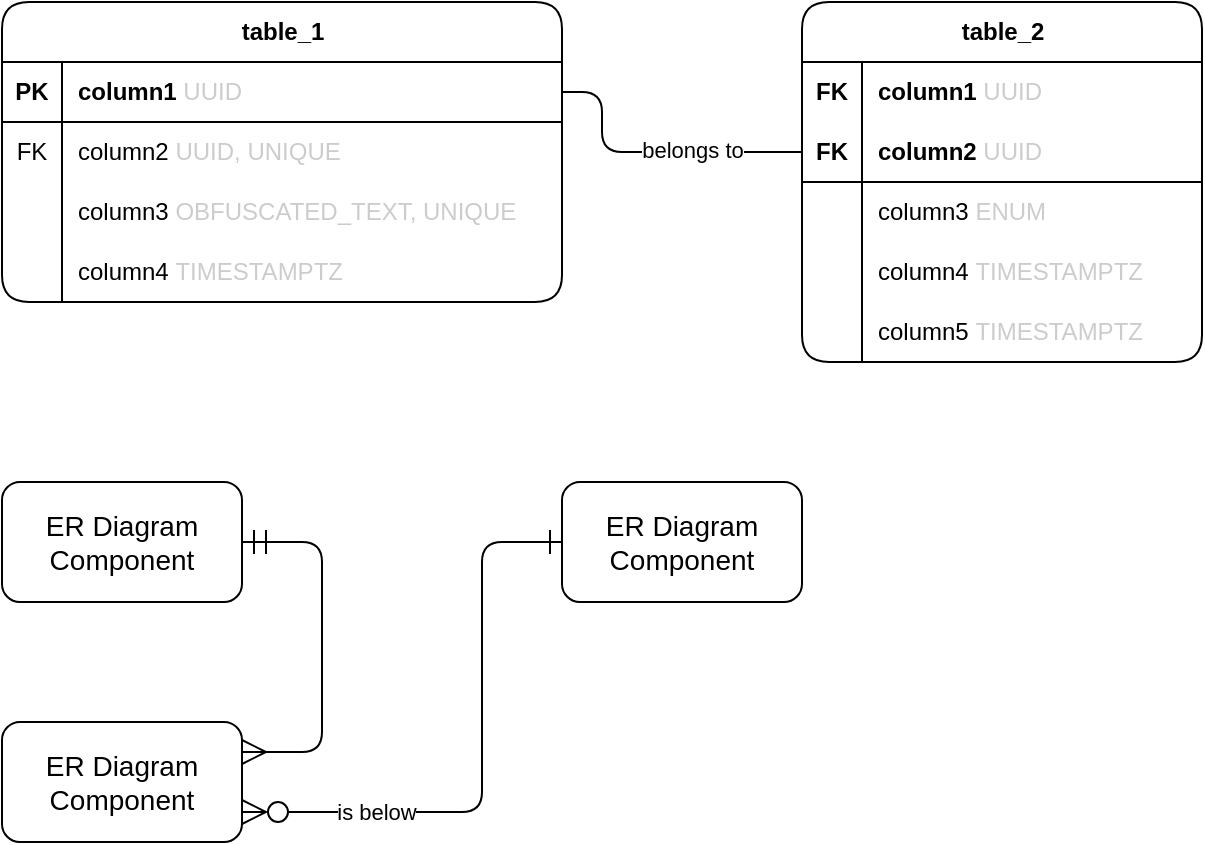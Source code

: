 <mxfile version="28.0.6" pages="3">
  <diagram name="Component Templates" id="Hf_kCL5WDnvOLtHVactw">
    <mxGraphModel dx="1188" dy="716" grid="1" gridSize="10" guides="1" tooltips="1" connect="1" arrows="1" fold="1" page="1" pageScale="1" pageWidth="827" pageHeight="1169" math="0" shadow="0">
      <root>
        <mxCell id="0" />
        <mxCell id="1" parent="0" />
        <mxCell id="xZOZEvGb6IZ7UE7chVDk-1" value="table_1" style="shape=table;startSize=30;container=1;collapsible=1;childLayout=tableLayout;fixedRows=1;rowLines=0;fontStyle=1;align=center;resizeLast=1;html=1;rounded=1;top=1;bottom=1;labelBackgroundColor=none;swimlaneFillColor=default;" parent="1" vertex="1">
          <mxGeometry x="40" y="40" width="280.0" height="150" as="geometry">
            <mxRectangle x="50" y="510" width="70" height="30" as="alternateBounds" />
          </mxGeometry>
        </mxCell>
        <mxCell id="xZOZEvGb6IZ7UE7chVDk-2" value="" style="shape=tableRow;horizontal=0;startSize=0;swimlaneHead=0;swimlaneBody=0;fillColor=none;collapsible=0;dropTarget=0;points=[[0,0.5],[1,0.5]];portConstraint=eastwest;top=0;left=0;right=0;bottom=1;fontStyle=0;labelBackgroundColor=none;" parent="xZOZEvGb6IZ7UE7chVDk-1" vertex="1">
          <mxGeometry y="30" width="280.0" height="30" as="geometry" />
        </mxCell>
        <mxCell id="xZOZEvGb6IZ7UE7chVDk-3" value="PK" style="shape=partialRectangle;connectable=0;fillColor=none;top=0;left=0;bottom=0;right=0;fontStyle=1;overflow=hidden;whiteSpace=wrap;html=1;labelBackgroundColor=none;" parent="xZOZEvGb6IZ7UE7chVDk-2" vertex="1">
          <mxGeometry width="30" height="30" as="geometry">
            <mxRectangle width="30" height="30" as="alternateBounds" />
          </mxGeometry>
        </mxCell>
        <mxCell id="xZOZEvGb6IZ7UE7chVDk-4" value="column1&lt;font style=&quot;font-weight: normal; color: rgb(204, 204, 204);&quot;&gt; UUID&lt;/font&gt;" style="shape=partialRectangle;connectable=0;fillColor=none;top=0;left=0;bottom=0;right=0;align=left;spacingLeft=6;fontStyle=1;overflow=hidden;whiteSpace=wrap;html=1;labelBackgroundColor=none;" parent="xZOZEvGb6IZ7UE7chVDk-2" vertex="1">
          <mxGeometry x="30" width="250.0" height="30" as="geometry">
            <mxRectangle width="250.0" height="30" as="alternateBounds" />
          </mxGeometry>
        </mxCell>
        <mxCell id="xZOZEvGb6IZ7UE7chVDk-5" value="" style="shape=tableRow;horizontal=0;startSize=0;swimlaneHead=0;swimlaneBody=0;collapsible=0;dropTarget=0;points=[[0,0.5],[1,0.5]];portConstraint=eastwest;top=0;left=0;right=0;bottom=0;fillColor=none;labelBackgroundColor=none;" parent="xZOZEvGb6IZ7UE7chVDk-1" vertex="1">
          <mxGeometry y="60" width="280.0" height="30" as="geometry" />
        </mxCell>
        <mxCell id="xZOZEvGb6IZ7UE7chVDk-6" value="FK" style="shape=partialRectangle;connectable=0;fillColor=none;top=0;left=0;bottom=0;right=0;editable=1;overflow=hidden;whiteSpace=wrap;html=1;labelBackgroundColor=none;" parent="xZOZEvGb6IZ7UE7chVDk-5" vertex="1">
          <mxGeometry width="30" height="30" as="geometry">
            <mxRectangle width="30" height="30" as="alternateBounds" />
          </mxGeometry>
        </mxCell>
        <mxCell id="xZOZEvGb6IZ7UE7chVDk-7" value="column2&amp;nbsp;&lt;font style=&quot;color: rgb(204, 204, 204);&quot;&gt;UUID, UNIQUE&lt;/font&gt;" style="shape=partialRectangle;connectable=0;fillColor=none;top=0;left=0;bottom=0;right=0;align=left;spacingLeft=6;overflow=hidden;whiteSpace=wrap;html=1;labelBackgroundColor=none;" parent="xZOZEvGb6IZ7UE7chVDk-5" vertex="1">
          <mxGeometry x="30" width="250.0" height="30" as="geometry">
            <mxRectangle width="250.0" height="30" as="alternateBounds" />
          </mxGeometry>
        </mxCell>
        <mxCell id="xZOZEvGb6IZ7UE7chVDk-8" value="" style="shape=tableRow;horizontal=0;startSize=0;swimlaneHead=0;swimlaneBody=0;collapsible=0;dropTarget=0;points=[[0,0.5],[1,0.5]];portConstraint=eastwest;top=0;left=0;right=0;bottom=0;fillColor=none;labelBackgroundColor=none;" parent="xZOZEvGb6IZ7UE7chVDk-1" vertex="1">
          <mxGeometry y="90" width="280.0" height="30" as="geometry" />
        </mxCell>
        <mxCell id="xZOZEvGb6IZ7UE7chVDk-9" value="" style="shape=partialRectangle;connectable=0;fillColor=none;top=0;left=0;bottom=0;right=0;editable=1;overflow=hidden;whiteSpace=wrap;html=1;labelBackgroundColor=none;" parent="xZOZEvGb6IZ7UE7chVDk-8" vertex="1">
          <mxGeometry width="30" height="30" as="geometry">
            <mxRectangle width="30" height="30" as="alternateBounds" />
          </mxGeometry>
        </mxCell>
        <mxCell id="xZOZEvGb6IZ7UE7chVDk-10" value="column3&amp;nbsp;&lt;span style=&quot;color: rgb(204, 204, 204);&quot;&gt;OBFUSCATED_TEXT, UNIQUE&lt;/span&gt;" style="shape=partialRectangle;connectable=0;fillColor=none;top=0;left=0;bottom=0;right=0;align=left;spacingLeft=6;overflow=hidden;whiteSpace=wrap;html=1;labelBackgroundColor=none;" parent="xZOZEvGb6IZ7UE7chVDk-8" vertex="1">
          <mxGeometry x="30" width="250.0" height="30" as="geometry">
            <mxRectangle width="250.0" height="30" as="alternateBounds" />
          </mxGeometry>
        </mxCell>
        <mxCell id="xZOZEvGb6IZ7UE7chVDk-11" value="" style="shape=tableRow;horizontal=0;startSize=0;swimlaneHead=0;swimlaneBody=0;collapsible=0;dropTarget=0;points=[[0,0.5],[1,0.5]];portConstraint=eastwest;top=0;left=0;right=0;bottom=0;fillColor=none;labelBackgroundColor=none;" parent="xZOZEvGb6IZ7UE7chVDk-1" vertex="1">
          <mxGeometry y="120" width="280.0" height="30" as="geometry" />
        </mxCell>
        <mxCell id="xZOZEvGb6IZ7UE7chVDk-12" value="" style="shape=partialRectangle;connectable=0;fillColor=none;top=0;left=0;bottom=0;right=0;editable=1;overflow=hidden;whiteSpace=wrap;html=1;labelBackgroundColor=none;" parent="xZOZEvGb6IZ7UE7chVDk-11" vertex="1">
          <mxGeometry width="30" height="30" as="geometry">
            <mxRectangle width="30" height="30" as="alternateBounds" />
          </mxGeometry>
        </mxCell>
        <mxCell id="xZOZEvGb6IZ7UE7chVDk-13" value="column4&amp;nbsp;&lt;font style=&quot;color: rgb(204, 204, 204);&quot;&gt;TIMESTAMPTZ&lt;/font&gt;" style="shape=partialRectangle;connectable=0;fillColor=none;top=0;left=0;bottom=0;right=0;align=left;spacingLeft=6;overflow=hidden;whiteSpace=wrap;html=1;labelBackgroundColor=none;" parent="xZOZEvGb6IZ7UE7chVDk-11" vertex="1">
          <mxGeometry x="30" width="250.0" height="30" as="geometry">
            <mxRectangle width="250.0" height="30" as="alternateBounds" />
          </mxGeometry>
        </mxCell>
        <mxCell id="CZFtHsj4eY6OVP69AacZ-18" style="edgeStyle=orthogonalEdgeStyle;rounded=1;orthogonalLoop=1;jettySize=auto;html=1;exitX=0;exitY=0.5;exitDx=0;exitDy=0;entryX=1;entryY=0.5;entryDx=0;entryDy=0;endArrow=none;endFill=0;curved=0;" parent="1" source="CZFtHsj4eY6OVP69AacZ-5" target="xZOZEvGb6IZ7UE7chVDk-2" edge="1">
          <mxGeometry relative="1" as="geometry">
            <Array as="points">
              <mxPoint x="340" y="115" />
              <mxPoint x="340" y="85" />
            </Array>
          </mxGeometry>
        </mxCell>
        <mxCell id="lKD77zYrqcJbKxE31uxd-1" value="belongs to" style="edgeLabel;html=1;align=center;verticalAlign=middle;resizable=0;points=[];" vertex="1" connectable="0" parent="CZFtHsj4eY6OVP69AacZ-18">
          <mxGeometry x="-0.26" relative="1" as="geometry">
            <mxPoint y="-1" as="offset" />
          </mxGeometry>
        </mxCell>
        <mxCell id="CZFtHsj4eY6OVP69AacZ-1" value="table_2" style="shape=table;startSize=30;container=1;collapsible=1;childLayout=tableLayout;fixedRows=1;rowLines=0;fontStyle=1;align=center;resizeLast=1;html=1;rounded=1;top=1;bottom=1;labelBackgroundColor=none;swimlaneFillColor=default;" parent="1" vertex="1">
          <mxGeometry x="440" y="40" width="200" height="180" as="geometry">
            <mxRectangle x="50" y="510" width="70" height="30" as="alternateBounds" />
          </mxGeometry>
        </mxCell>
        <mxCell id="CZFtHsj4eY6OVP69AacZ-2" value="" style="shape=tableRow;horizontal=0;startSize=0;swimlaneHead=0;swimlaneBody=0;fillColor=none;collapsible=0;dropTarget=0;points=[[0,0.5],[1,0.5]];portConstraint=eastwest;top=0;left=0;right=0;bottom=0;fontStyle=0;labelBackgroundColor=none;" parent="CZFtHsj4eY6OVP69AacZ-1" vertex="1">
          <mxGeometry y="30" width="200" height="30" as="geometry" />
        </mxCell>
        <mxCell id="CZFtHsj4eY6OVP69AacZ-3" value="FK" style="shape=partialRectangle;connectable=0;fillColor=none;top=0;left=0;bottom=0;right=0;fontStyle=1;overflow=hidden;whiteSpace=wrap;html=1;labelBackgroundColor=none;" parent="CZFtHsj4eY6OVP69AacZ-2" vertex="1">
          <mxGeometry width="30" height="30" as="geometry">
            <mxRectangle width="30" height="30" as="alternateBounds" />
          </mxGeometry>
        </mxCell>
        <mxCell id="CZFtHsj4eY6OVP69AacZ-4" value="column1&lt;font style=&quot;font-weight: normal; color: rgb(204, 204, 204);&quot;&gt;&amp;nbsp;UUID&lt;/font&gt;" style="shape=partialRectangle;connectable=0;fillColor=none;top=0;left=0;bottom=0;right=0;align=left;spacingLeft=6;fontStyle=1;overflow=hidden;whiteSpace=wrap;html=1;labelBackgroundColor=none;" parent="CZFtHsj4eY6OVP69AacZ-2" vertex="1">
          <mxGeometry x="30" width="170" height="30" as="geometry">
            <mxRectangle width="170" height="30" as="alternateBounds" />
          </mxGeometry>
        </mxCell>
        <mxCell id="CZFtHsj4eY6OVP69AacZ-5" value="" style="shape=tableRow;horizontal=0;startSize=0;swimlaneHead=0;swimlaneBody=0;fillColor=none;collapsible=0;dropTarget=0;points=[[0,0.5],[1,0.5]];portConstraint=eastwest;top=0;left=0;right=0;bottom=1;fontStyle=0;labelBackgroundColor=none;" parent="CZFtHsj4eY6OVP69AacZ-1" vertex="1">
          <mxGeometry y="60" width="200" height="30" as="geometry" />
        </mxCell>
        <mxCell id="CZFtHsj4eY6OVP69AacZ-6" value="FK" style="shape=partialRectangle;connectable=0;fillColor=none;top=0;left=0;bottom=0;right=0;fontStyle=1;overflow=hidden;whiteSpace=wrap;html=1;labelBackgroundColor=none;" parent="CZFtHsj4eY6OVP69AacZ-5" vertex="1">
          <mxGeometry width="30" height="30" as="geometry">
            <mxRectangle width="30" height="30" as="alternateBounds" />
          </mxGeometry>
        </mxCell>
        <mxCell id="CZFtHsj4eY6OVP69AacZ-7" value="column2&lt;font style=&quot;font-weight: normal; color: rgb(204, 204, 204);&quot;&gt; UUID&lt;/font&gt;" style="shape=partialRectangle;connectable=0;fillColor=none;top=0;left=0;bottom=0;right=0;align=left;spacingLeft=6;fontStyle=1;overflow=hidden;whiteSpace=wrap;html=1;labelBackgroundColor=none;" parent="CZFtHsj4eY6OVP69AacZ-5" vertex="1">
          <mxGeometry x="30" width="170" height="30" as="geometry">
            <mxRectangle width="170" height="30" as="alternateBounds" />
          </mxGeometry>
        </mxCell>
        <mxCell id="CZFtHsj4eY6OVP69AacZ-8" value="" style="shape=tableRow;horizontal=0;startSize=0;swimlaneHead=0;swimlaneBody=0;collapsible=0;dropTarget=0;points=[[0,0.5],[1,0.5]];portConstraint=eastwest;top=0;left=0;right=0;bottom=0;fillColor=none;labelBackgroundColor=none;" parent="CZFtHsj4eY6OVP69AacZ-1" vertex="1">
          <mxGeometry y="90" width="200" height="30" as="geometry" />
        </mxCell>
        <mxCell id="CZFtHsj4eY6OVP69AacZ-9" value="" style="shape=partialRectangle;connectable=0;fillColor=none;top=0;left=0;bottom=0;right=0;editable=1;overflow=hidden;whiteSpace=wrap;html=1;labelBackgroundColor=none;" parent="CZFtHsj4eY6OVP69AacZ-8" vertex="1">
          <mxGeometry width="30" height="30" as="geometry">
            <mxRectangle width="30" height="30" as="alternateBounds" />
          </mxGeometry>
        </mxCell>
        <mxCell id="CZFtHsj4eY6OVP69AacZ-10" value="column3&amp;nbsp;&lt;font style=&quot;color: rgb(204, 204, 204);&quot;&gt;ENUM&lt;/font&gt;" style="shape=partialRectangle;connectable=0;fillColor=none;top=0;left=0;bottom=0;right=0;align=left;spacingLeft=6;overflow=hidden;whiteSpace=wrap;html=1;labelBackgroundColor=none;" parent="CZFtHsj4eY6OVP69AacZ-8" vertex="1">
          <mxGeometry x="30" width="170" height="30" as="geometry">
            <mxRectangle width="170" height="30" as="alternateBounds" />
          </mxGeometry>
        </mxCell>
        <mxCell id="CZFtHsj4eY6OVP69AacZ-11" value="" style="shape=tableRow;horizontal=0;startSize=0;swimlaneHead=0;swimlaneBody=0;collapsible=0;dropTarget=0;points=[[0,0.5],[1,0.5]];portConstraint=eastwest;top=0;left=0;right=0;bottom=0;fillColor=none;labelBackgroundColor=none;" parent="CZFtHsj4eY6OVP69AacZ-1" vertex="1">
          <mxGeometry y="120" width="200" height="30" as="geometry" />
        </mxCell>
        <mxCell id="CZFtHsj4eY6OVP69AacZ-12" value="" style="shape=partialRectangle;connectable=0;fillColor=none;top=0;left=0;bottom=0;right=0;editable=1;overflow=hidden;whiteSpace=wrap;html=1;labelBackgroundColor=none;" parent="CZFtHsj4eY6OVP69AacZ-11" vertex="1">
          <mxGeometry width="30" height="30" as="geometry">
            <mxRectangle width="30" height="30" as="alternateBounds" />
          </mxGeometry>
        </mxCell>
        <mxCell id="CZFtHsj4eY6OVP69AacZ-13" value="column4&amp;nbsp;&lt;font style=&quot;color: rgb(204, 204, 204);&quot;&gt;TIMESTAMPTZ&lt;/font&gt;" style="shape=partialRectangle;connectable=0;fillColor=none;top=0;left=0;bottom=0;right=0;align=left;spacingLeft=6;overflow=hidden;whiteSpace=wrap;html=1;labelBackgroundColor=none;" parent="CZFtHsj4eY6OVP69AacZ-11" vertex="1">
          <mxGeometry x="30" width="170" height="30" as="geometry">
            <mxRectangle width="170" height="30" as="alternateBounds" />
          </mxGeometry>
        </mxCell>
        <mxCell id="CZFtHsj4eY6OVP69AacZ-14" value="" style="shape=tableRow;horizontal=0;startSize=0;swimlaneHead=0;swimlaneBody=0;collapsible=0;dropTarget=0;points=[[0,0.5],[1,0.5]];portConstraint=eastwest;top=0;left=0;right=0;bottom=0;fillColor=none;labelBackgroundColor=none;" parent="CZFtHsj4eY6OVP69AacZ-1" vertex="1">
          <mxGeometry y="150" width="200" height="30" as="geometry" />
        </mxCell>
        <mxCell id="CZFtHsj4eY6OVP69AacZ-15" value="" style="shape=partialRectangle;connectable=0;fillColor=none;top=0;left=0;bottom=0;right=0;editable=1;overflow=hidden;whiteSpace=wrap;html=1;labelBackgroundColor=none;" parent="CZFtHsj4eY6OVP69AacZ-14" vertex="1">
          <mxGeometry width="30" height="30" as="geometry">
            <mxRectangle width="30" height="30" as="alternateBounds" />
          </mxGeometry>
        </mxCell>
        <mxCell id="CZFtHsj4eY6OVP69AacZ-16" value="column5&amp;nbsp;&lt;span style=&quot;color: rgb(204, 204, 204);&quot;&gt;TIMESTAMPTZ&lt;/span&gt;" style="shape=partialRectangle;connectable=0;fillColor=none;top=0;left=0;bottom=0;right=0;align=left;spacingLeft=6;overflow=hidden;whiteSpace=wrap;html=1;labelBackgroundColor=none;" parent="CZFtHsj4eY6OVP69AacZ-14" vertex="1">
          <mxGeometry x="30" width="170" height="30" as="geometry">
            <mxRectangle width="170" height="30" as="alternateBounds" />
          </mxGeometry>
        </mxCell>
        <mxCell id="kvt3WUdIuzru270rRjNE-4" style="edgeStyle=orthogonalEdgeStyle;rounded=1;orthogonalLoop=1;jettySize=auto;html=1;exitX=1;exitY=0.5;exitDx=0;exitDy=0;entryX=1;entryY=0.25;entryDx=0;entryDy=0;curved=0;startArrow=ERmandOne;startFill=0;endArrow=ERmany;endFill=0;startSize=10;endSize=10;" edge="1" parent="1" source="kvt3WUdIuzru270rRjNE-1" target="kvt3WUdIuzru270rRjNE-2">
          <mxGeometry relative="1" as="geometry">
            <Array as="points">
              <mxPoint x="200" y="310" />
              <mxPoint x="200" y="415" />
            </Array>
          </mxGeometry>
        </mxCell>
        <mxCell id="kvt3WUdIuzru270rRjNE-1" value="ER Diagram Component" style="rounded=1;whiteSpace=wrap;html=1;fontSize=14;labelBackgroundColor=none;" vertex="1" parent="1">
          <mxGeometry x="40" y="280" width="120" height="60" as="geometry" />
        </mxCell>
        <mxCell id="kvt3WUdIuzru270rRjNE-5" style="edgeStyle=orthogonalEdgeStyle;rounded=1;orthogonalLoop=1;jettySize=auto;html=1;exitX=1;exitY=0.75;exitDx=0;exitDy=0;entryX=0;entryY=0.5;entryDx=0;entryDy=0;curved=0;startArrow=ERzeroToMany;startFill=0;startSize=10;endSize=10;endArrow=ERone;endFill=0;" edge="1" parent="1" source="kvt3WUdIuzru270rRjNE-2" target="kvt3WUdIuzru270rRjNE-3">
          <mxGeometry relative="1" as="geometry">
            <Array as="points">
              <mxPoint x="280" y="445" />
              <mxPoint x="280" y="310" />
            </Array>
          </mxGeometry>
        </mxCell>
        <mxCell id="kvt3WUdIuzru270rRjNE-6" value="is below" style="edgeLabel;html=1;align=center;verticalAlign=middle;resizable=0;points=[];" vertex="1" connectable="0" parent="kvt3WUdIuzru270rRjNE-5">
          <mxGeometry x="-0.546" y="-1" relative="1" as="geometry">
            <mxPoint y="-1" as="offset" />
          </mxGeometry>
        </mxCell>
        <mxCell id="kvt3WUdIuzru270rRjNE-2" value="ER Diagram Component" style="rounded=1;whiteSpace=wrap;html=1;fontSize=14;labelBackgroundColor=none;" vertex="1" parent="1">
          <mxGeometry x="40" y="400" width="120" height="60" as="geometry" />
        </mxCell>
        <mxCell id="kvt3WUdIuzru270rRjNE-3" value="ER Diagram Component" style="rounded=1;whiteSpace=wrap;html=1;fontSize=14;labelBackgroundColor=none;" vertex="1" parent="1">
          <mxGeometry x="320" y="280" width="120" height="60" as="geometry" />
        </mxCell>
      </root>
    </mxGraphModel>
  </diagram>
  <diagram id="lEe4mdEnlFpeiVoyER4O" name="Database Schema">
    <mxGraphModel dx="1079" dy="1209" grid="1" gridSize="10" guides="1" tooltips="1" connect="1" arrows="1" fold="1" page="0" pageScale="1" pageWidth="827" pageHeight="1169" background="none" math="0" shadow="0">
      <root>
        <mxCell id="0" />
        <mxCell id="1" parent="0" />
        <mxCell id="gtdaIvUS_uVvHvJYpVgE-1" value="user" style="shape=table;startSize=30;container=1;collapsible=1;childLayout=tableLayout;fixedRows=1;rowLines=0;fontStyle=1;align=center;resizeLast=1;html=1;rounded=1;top=1;labelBackgroundColor=none;swimlaneFillColor=default;" parent="1" vertex="1">
          <mxGeometry x="40" y="480" width="280" height="570" as="geometry">
            <mxRectangle x="50" y="510" width="70" height="30" as="alternateBounds" />
          </mxGeometry>
        </mxCell>
        <mxCell id="gtdaIvUS_uVvHvJYpVgE-2" value="" style="shape=tableRow;horizontal=0;startSize=0;swimlaneHead=0;swimlaneBody=0;fillColor=none;collapsible=0;dropTarget=0;points=[[0,0.5],[1,0.5]];portConstraint=eastwest;top=0;left=0;right=0;bottom=1;fontStyle=0;labelBackgroundColor=none;" parent="gtdaIvUS_uVvHvJYpVgE-1" vertex="1">
          <mxGeometry y="30" width="280" height="30" as="geometry" />
        </mxCell>
        <mxCell id="gtdaIvUS_uVvHvJYpVgE-3" value="PK" style="shape=partialRectangle;connectable=0;fillColor=none;top=0;left=0;bottom=0;right=0;fontStyle=1;overflow=hidden;whiteSpace=wrap;html=1;labelBackgroundColor=none;" parent="gtdaIvUS_uVvHvJYpVgE-2" vertex="1">
          <mxGeometry width="30" height="30" as="geometry">
            <mxRectangle width="30" height="30" as="alternateBounds" />
          </mxGeometry>
        </mxCell>
        <mxCell id="gtdaIvUS_uVvHvJYpVgE-4" value="id&lt;font style=&quot;font-weight: normal; color: rgb(204, 204, 204);&quot;&gt; UUID&lt;/font&gt;" style="shape=partialRectangle;connectable=0;fillColor=none;top=0;left=0;bottom=0;right=0;align=left;spacingLeft=6;fontStyle=1;overflow=hidden;whiteSpace=wrap;html=1;labelBackgroundColor=none;" parent="gtdaIvUS_uVvHvJYpVgE-2" vertex="1">
          <mxGeometry x="30" width="250" height="30" as="geometry">
            <mxRectangle width="250" height="30" as="alternateBounds" />
          </mxGeometry>
        </mxCell>
        <mxCell id="gtdaIvUS_uVvHvJYpVgE-5" value="" style="shape=tableRow;horizontal=0;startSize=0;swimlaneHead=0;swimlaneBody=0;collapsible=0;dropTarget=0;points=[[0,0.5],[1,0.5]];portConstraint=eastwest;top=0;left=0;right=0;bottom=0;fillColor=none;labelBackgroundColor=none;" parent="gtdaIvUS_uVvHvJYpVgE-1" vertex="1">
          <mxGeometry y="60" width="280" height="30" as="geometry" />
        </mxCell>
        <mxCell id="gtdaIvUS_uVvHvJYpVgE-6" value="" style="shape=partialRectangle;connectable=0;fillColor=none;top=0;left=0;bottom=0;right=0;editable=1;overflow=hidden;whiteSpace=wrap;html=1;labelBackgroundColor=none;" parent="gtdaIvUS_uVvHvJYpVgE-5" vertex="1">
          <mxGeometry width="30" height="30" as="geometry">
            <mxRectangle width="30" height="30" as="alternateBounds" />
          </mxGeometry>
        </mxCell>
        <mxCell id="gtdaIvUS_uVvHvJYpVgE-7" value="email&amp;nbsp;&lt;font style=&quot;color: rgb(204, 204, 204);&quot;&gt;TEXT, UNIQUE&lt;/font&gt;" style="shape=partialRectangle;connectable=0;fillColor=none;top=0;left=0;bottom=0;right=0;align=left;spacingLeft=6;overflow=hidden;whiteSpace=wrap;html=1;labelBackgroundColor=none;" parent="gtdaIvUS_uVvHvJYpVgE-5" vertex="1">
          <mxGeometry x="30" width="250" height="30" as="geometry">
            <mxRectangle width="250" height="30" as="alternateBounds" />
          </mxGeometry>
        </mxCell>
        <mxCell id="gtdaIvUS_uVvHvJYpVgE-8" value="" style="shape=tableRow;horizontal=0;startSize=0;swimlaneHead=0;swimlaneBody=0;collapsible=0;dropTarget=0;points=[[0,0.5],[1,0.5]];portConstraint=eastwest;top=0;left=0;right=0;bottom=0;fillColor=none;labelBackgroundColor=none;" parent="gtdaIvUS_uVvHvJYpVgE-1" vertex="1">
          <mxGeometry y="90" width="280" height="30" as="geometry" />
        </mxCell>
        <mxCell id="gtdaIvUS_uVvHvJYpVgE-9" value="" style="shape=partialRectangle;connectable=0;fillColor=none;top=0;left=0;bottom=0;right=0;editable=1;overflow=hidden;whiteSpace=wrap;html=1;labelBackgroundColor=none;" parent="gtdaIvUS_uVvHvJYpVgE-8" vertex="1">
          <mxGeometry width="30" height="30" as="geometry">
            <mxRectangle width="30" height="30" as="alternateBounds" />
          </mxGeometry>
        </mxCell>
        <mxCell id="gtdaIvUS_uVvHvJYpVgE-10" value="firstName&amp;nbsp;&lt;font style=&quot;color: rgb(204, 204, 204);&quot;&gt;TEXT&lt;/font&gt;" style="shape=partialRectangle;connectable=0;fillColor=none;top=0;left=0;bottom=0;right=0;align=left;spacingLeft=6;overflow=hidden;whiteSpace=wrap;html=1;labelBackgroundColor=none;" parent="gtdaIvUS_uVvHvJYpVgE-8" vertex="1">
          <mxGeometry x="30" width="250" height="30" as="geometry">
            <mxRectangle width="250" height="30" as="alternateBounds" />
          </mxGeometry>
        </mxCell>
        <mxCell id="gtdaIvUS_uVvHvJYpVgE-11" value="" style="shape=tableRow;horizontal=0;startSize=0;swimlaneHead=0;swimlaneBody=0;collapsible=0;dropTarget=0;points=[[0,0.5],[1,0.5]];portConstraint=eastwest;top=0;left=0;right=0;bottom=0;fillColor=none;labelBackgroundColor=none;" parent="gtdaIvUS_uVvHvJYpVgE-1" vertex="1">
          <mxGeometry y="120" width="280" height="30" as="geometry" />
        </mxCell>
        <mxCell id="gtdaIvUS_uVvHvJYpVgE-12" value="" style="shape=partialRectangle;connectable=0;fillColor=none;top=0;left=0;bottom=0;right=0;editable=1;overflow=hidden;whiteSpace=wrap;html=1;labelBackgroundColor=none;" parent="gtdaIvUS_uVvHvJYpVgE-11" vertex="1">
          <mxGeometry width="30" height="30" as="geometry">
            <mxRectangle width="30" height="30" as="alternateBounds" />
          </mxGeometry>
        </mxCell>
        <mxCell id="gtdaIvUS_uVvHvJYpVgE-13" value="lastName&amp;nbsp;&lt;font style=&quot;color: rgb(204, 204, 204);&quot;&gt;TEXT&lt;/font&gt;" style="shape=partialRectangle;connectable=0;fillColor=none;top=0;left=0;bottom=0;right=0;align=left;spacingLeft=6;overflow=hidden;whiteSpace=wrap;html=1;labelBackgroundColor=none;" parent="gtdaIvUS_uVvHvJYpVgE-11" vertex="1">
          <mxGeometry x="30" width="250" height="30" as="geometry">
            <mxRectangle width="250" height="30" as="alternateBounds" />
          </mxGeometry>
        </mxCell>
        <mxCell id="gtdaIvUS_uVvHvJYpVgE-14" value="" style="shape=tableRow;horizontal=0;startSize=0;swimlaneHead=0;swimlaneBody=0;collapsible=0;dropTarget=0;points=[[0,0.5],[1,0.5]];portConstraint=eastwest;top=0;left=0;right=0;bottom=0;fillColor=none;labelBackgroundColor=none;" parent="gtdaIvUS_uVvHvJYpVgE-1" vertex="1">
          <mxGeometry y="150" width="280" height="30" as="geometry" />
        </mxCell>
        <mxCell id="gtdaIvUS_uVvHvJYpVgE-15" value="" style="shape=partialRectangle;connectable=0;fillColor=none;top=0;left=0;bottom=0;right=0;editable=1;overflow=hidden;whiteSpace=wrap;html=1;labelBackgroundColor=none;" parent="gtdaIvUS_uVvHvJYpVgE-14" vertex="1">
          <mxGeometry width="30" height="30" as="geometry">
            <mxRectangle width="30" height="30" as="alternateBounds" />
          </mxGeometry>
        </mxCell>
        <mxCell id="gtdaIvUS_uVvHvJYpVgE-16" value="passwordHash&amp;nbsp;&lt;font style=&quot;color: rgb(204, 204, 204);&quot;&gt;OBFUSCATED_TEXT&lt;/font&gt;" style="shape=partialRectangle;connectable=0;fillColor=none;top=0;left=0;bottom=0;right=0;align=left;spacingLeft=6;overflow=hidden;whiteSpace=wrap;html=1;labelBackgroundColor=none;" parent="gtdaIvUS_uVvHvJYpVgE-14" vertex="1">
          <mxGeometry x="30" width="250" height="30" as="geometry">
            <mxRectangle width="250" height="30" as="alternateBounds" />
          </mxGeometry>
        </mxCell>
        <mxCell id="gtdaIvUS_uVvHvJYpVgE-17" value="" style="shape=tableRow;horizontal=0;startSize=0;swimlaneHead=0;swimlaneBody=0;collapsible=0;dropTarget=0;points=[[0,0.5],[1,0.5]];portConstraint=eastwest;top=0;left=0;right=0;bottom=0;fillColor=none;labelBackgroundColor=none;" parent="gtdaIvUS_uVvHvJYpVgE-1" vertex="1">
          <mxGeometry y="180" width="280" height="30" as="geometry" />
        </mxCell>
        <mxCell id="gtdaIvUS_uVvHvJYpVgE-18" value="" style="shape=partialRectangle;connectable=0;fillColor=none;top=0;left=0;bottom=0;right=0;editable=1;overflow=hidden;whiteSpace=wrap;html=1;labelBackgroundColor=none;" parent="gtdaIvUS_uVvHvJYpVgE-17" vertex="1">
          <mxGeometry width="30" height="30" as="geometry">
            <mxRectangle width="30" height="30" as="alternateBounds" />
          </mxGeometry>
        </mxCell>
        <mxCell id="gtdaIvUS_uVvHvJYpVgE-19" value="role&amp;nbsp;&lt;font style=&quot;color: rgb(204, 204, 204);&quot;&gt;ENUM&lt;/font&gt;" style="shape=partialRectangle;connectable=0;fillColor=none;top=0;left=0;bottom=0;right=0;align=left;spacingLeft=6;overflow=hidden;whiteSpace=wrap;html=1;labelBackgroundColor=none;" parent="gtdaIvUS_uVvHvJYpVgE-17" vertex="1">
          <mxGeometry x="30" width="250" height="30" as="geometry">
            <mxRectangle width="250" height="30" as="alternateBounds" />
          </mxGeometry>
        </mxCell>
        <mxCell id="gtdaIvUS_uVvHvJYpVgE-20" value="" style="shape=tableRow;horizontal=0;startSize=0;swimlaneHead=0;swimlaneBody=0;collapsible=0;dropTarget=0;points=[[0,0.5],[1,0.5]];portConstraint=eastwest;top=0;left=0;right=0;bottom=1;fillColor=none;labelBackgroundColor=none;" parent="gtdaIvUS_uVvHvJYpVgE-1" vertex="1">
          <mxGeometry y="210" width="280" height="30" as="geometry" />
        </mxCell>
        <mxCell id="gtdaIvUS_uVvHvJYpVgE-21" value="" style="shape=partialRectangle;connectable=0;fillColor=none;top=0;left=0;bottom=0;right=0;editable=1;overflow=hidden;whiteSpace=wrap;html=1;labelBackgroundColor=none;" parent="gtdaIvUS_uVvHvJYpVgE-20" vertex="1">
          <mxGeometry width="30" height="30" as="geometry">
            <mxRectangle width="30" height="30" as="alternateBounds" />
          </mxGeometry>
        </mxCell>
        <mxCell id="gtdaIvUS_uVvHvJYpVgE-22" value="status&amp;nbsp;&lt;font style=&quot;color: rgb(204, 204, 204);&quot;&gt;ENUM&lt;/font&gt;" style="shape=partialRectangle;connectable=0;fillColor=none;top=0;left=0;bottom=0;right=0;align=left;spacingLeft=6;overflow=hidden;whiteSpace=wrap;html=1;labelBackgroundColor=none;" parent="gtdaIvUS_uVvHvJYpVgE-20" vertex="1">
          <mxGeometry x="30" width="250" height="30" as="geometry">
            <mxRectangle width="250" height="30" as="alternateBounds" />
          </mxGeometry>
        </mxCell>
        <mxCell id="gtdaIvUS_uVvHvJYpVgE-23" value="" style="shape=tableRow;horizontal=0;startSize=0;swimlaneHead=0;swimlaneBody=0;collapsible=0;dropTarget=0;points=[[0,0.5],[1,0.5]];portConstraint=eastwest;top=0;left=0;right=0;bottom=0;fillColor=none;labelBackgroundColor=none;" parent="gtdaIvUS_uVvHvJYpVgE-1" vertex="1">
          <mxGeometry y="240" width="280" height="30" as="geometry" />
        </mxCell>
        <mxCell id="gtdaIvUS_uVvHvJYpVgE-24" value="" style="shape=partialRectangle;connectable=0;fillColor=none;top=0;left=0;bottom=0;right=0;editable=1;overflow=hidden;whiteSpace=wrap;html=1;labelBackgroundColor=none;" parent="gtdaIvUS_uVvHvJYpVgE-23" vertex="1">
          <mxGeometry width="30" height="30" as="geometry">
            <mxRectangle width="30" height="30" as="alternateBounds" />
          </mxGeometry>
        </mxCell>
        <mxCell id="gtdaIvUS_uVvHvJYpVgE-25" value="areHotkeysShown&amp;nbsp;&lt;font style=&quot;color: rgb(204, 204, 204);&quot;&gt;BOOL&lt;/font&gt;" style="shape=partialRectangle;connectable=0;fillColor=none;top=0;left=0;bottom=0;right=0;align=left;spacingLeft=6;overflow=hidden;whiteSpace=wrap;html=1;labelBackgroundColor=none;" parent="gtdaIvUS_uVvHvJYpVgE-23" vertex="1">
          <mxGeometry x="30" width="250" height="30" as="geometry">
            <mxRectangle width="250" height="30" as="alternateBounds" />
          </mxGeometry>
        </mxCell>
        <mxCell id="gtdaIvUS_uVvHvJYpVgE-26" value="" style="shape=tableRow;horizontal=0;startSize=0;swimlaneHead=0;swimlaneBody=0;collapsible=0;dropTarget=0;points=[[0,0.5],[1,0.5]];portConstraint=eastwest;top=0;left=0;right=0;bottom=0;fillColor=none;labelBackgroundColor=none;" parent="gtdaIvUS_uVvHvJYpVgE-1" vertex="1">
          <mxGeometry y="270" width="280" height="30" as="geometry" />
        </mxCell>
        <mxCell id="gtdaIvUS_uVvHvJYpVgE-27" value="" style="shape=partialRectangle;connectable=0;fillColor=none;top=0;left=0;bottom=0;right=0;editable=1;overflow=hidden;whiteSpace=wrap;html=1;labelBackgroundColor=none;" parent="gtdaIvUS_uVvHvJYpVgE-26" vertex="1">
          <mxGeometry width="30" height="30" as="geometry">
            <mxRectangle width="30" height="30" as="alternateBounds" />
          </mxGeometry>
        </mxCell>
        <mxCell id="gtdaIvUS_uVvHvJYpVgE-28" value="reviewModeEnabled&amp;nbsp;&lt;font style=&quot;color: rgb(204, 204, 204);&quot;&gt;BOOL&lt;/font&gt;" style="shape=partialRectangle;connectable=0;fillColor=none;top=0;left=0;bottom=0;right=0;align=left;spacingLeft=6;overflow=hidden;whiteSpace=wrap;html=1;labelBackgroundColor=none;" parent="gtdaIvUS_uVvHvJYpVgE-26" vertex="1">
          <mxGeometry x="30" width="250" height="30" as="geometry">
            <mxRectangle width="250" height="30" as="alternateBounds" />
          </mxGeometry>
        </mxCell>
        <mxCell id="gtdaIvUS_uVvHvJYpVgE-29" value="" style="shape=tableRow;horizontal=0;startSize=0;swimlaneHead=0;swimlaneBody=0;collapsible=0;dropTarget=0;points=[[0,0.5],[1,0.5]];portConstraint=eastwest;top=0;left=0;right=0;bottom=1;fillColor=none;labelBackgroundColor=none;" parent="gtdaIvUS_uVvHvJYpVgE-1" vertex="1">
          <mxGeometry y="300" width="280" height="30" as="geometry" />
        </mxCell>
        <mxCell id="gtdaIvUS_uVvHvJYpVgE-30" value="" style="shape=partialRectangle;connectable=0;fillColor=none;top=0;left=0;bottom=0;right=0;editable=1;overflow=hidden;whiteSpace=wrap;html=1;labelBackgroundColor=none;" parent="gtdaIvUS_uVvHvJYpVgE-29" vertex="1">
          <mxGeometry width="30" height="30" as="geometry">
            <mxRectangle width="30" height="30" as="alternateBounds" />
          </mxGeometry>
        </mxCell>
        <mxCell id="gtdaIvUS_uVvHvJYpVgE-31" value="criteriaIds&amp;nbsp;&lt;font style=&quot;color: rgb(204, 204, 204);&quot;&gt;LIST&amp;lt;UUID&amp;gt;&lt;/font&gt;" style="shape=partialRectangle;connectable=0;fillColor=none;top=0;left=0;bottom=0;right=0;align=left;spacingLeft=6;overflow=hidden;whiteSpace=wrap;html=1;labelBackgroundColor=none;" parent="gtdaIvUS_uVvHvJYpVgE-29" vertex="1">
          <mxGeometry x="30" width="250" height="30" as="geometry">
            <mxRectangle width="250" height="30" as="alternateBounds" />
          </mxGeometry>
        </mxCell>
        <mxCell id="gtdaIvUS_uVvHvJYpVgE-32" value="" style="shape=tableRow;horizontal=0;startSize=0;swimlaneHead=0;swimlaneBody=0;collapsible=0;dropTarget=0;points=[[0,0.5],[1,0.5]];portConstraint=eastwest;top=0;left=0;right=0;bottom=0;fillColor=none;labelBackgroundColor=none;" parent="gtdaIvUS_uVvHvJYpVgE-1" vertex="1">
          <mxGeometry y="330" width="280" height="30" as="geometry" />
        </mxCell>
        <mxCell id="gtdaIvUS_uVvHvJYpVgE-33" value="" style="shape=partialRectangle;connectable=0;fillColor=none;top=0;left=0;bottom=0;right=0;editable=1;overflow=hidden;whiteSpace=wrap;html=1;labelBackgroundColor=none;" parent="gtdaIvUS_uVvHvJYpVgE-32" vertex="1">
          <mxGeometry width="30" height="30" as="geometry">
            <mxRectangle width="30" height="30" as="alternateBounds" />
          </mxGeometry>
        </mxCell>
        <mxCell id="gtdaIvUS_uVvHvJYpVgE-34" value="similarityThreshold&amp;nbsp;&lt;font style=&quot;color: rgb(204, 204, 204);&quot;&gt;FLOAT&lt;/font&gt;" style="shape=partialRectangle;connectable=0;fillColor=none;top=0;left=0;bottom=0;right=0;align=left;spacingLeft=6;overflow=hidden;whiteSpace=wrap;html=1;labelBackgroundColor=none;" parent="gtdaIvUS_uVvHvJYpVgE-32" vertex="1">
          <mxGeometry x="30" width="250" height="30" as="geometry">
            <mxRectangle width="250" height="30" as="alternateBounds" />
          </mxGeometry>
        </mxCell>
        <mxCell id="gtdaIvUS_uVvHvJYpVgE-35" value="" style="shape=tableRow;horizontal=0;startSize=0;swimlaneHead=0;swimlaneBody=0;collapsible=0;dropTarget=0;points=[[0,0.5],[1,0.5]];portConstraint=eastwest;top=0;left=0;right=0;bottom=0;fillColor=none;labelBackgroundColor=none;" parent="gtdaIvUS_uVvHvJYpVgE-1" vertex="1">
          <mxGeometry y="360" width="280" height="30" as="geometry" />
        </mxCell>
        <mxCell id="gtdaIvUS_uVvHvJYpVgE-36" value="" style="shape=partialRectangle;connectable=0;fillColor=none;top=0;left=0;bottom=0;right=0;editable=1;overflow=hidden;whiteSpace=wrap;html=1;labelBackgroundColor=none;" parent="gtdaIvUS_uVvHvJYpVgE-35" vertex="1">
          <mxGeometry width="30" height="30" as="geometry">
            <mxRectangle width="30" height="30" as="alternateBounds" />
          </mxGeometry>
        </mxCell>
        <mxCell id="gtdaIvUS_uVvHvJYpVgE-37" value="decisionMatrix&amp;nbsp;&lt;font style=&quot;color: rgb(204, 204, 204);&quot;&gt;BINARY&lt;/font&gt;" style="shape=partialRectangle;connectable=0;fillColor=none;top=0;left=0;bottom=0;right=0;align=left;spacingLeft=6;overflow=hidden;whiteSpace=wrap;html=1;labelBackgroundColor=none;" parent="gtdaIvUS_uVvHvJYpVgE-35" vertex="1">
          <mxGeometry x="30" width="250" height="30" as="geometry">
            <mxRectangle width="250" height="30" as="alternateBounds" />
          </mxGeometry>
        </mxCell>
        <mxCell id="gtdaIvUS_uVvHvJYpVgE-38" value="" style="shape=tableRow;horizontal=0;startSize=0;swimlaneHead=0;swimlaneBody=0;collapsible=0;dropTarget=0;points=[[0,0.5],[1,0.5]];portConstraint=eastwest;top=0;left=0;right=0;bottom=0;fillColor=none;labelBackgroundColor=none;" parent="gtdaIvUS_uVvHvJYpVgE-1" vertex="1">
          <mxGeometry y="390" width="280" height="30" as="geometry" />
        </mxCell>
        <mxCell id="gtdaIvUS_uVvHvJYpVgE-39" value="" style="shape=partialRectangle;connectable=0;fillColor=none;top=0;left=0;bottom=0;right=0;editable=1;overflow=hidden;whiteSpace=wrap;html=1;labelBackgroundColor=none;" parent="gtdaIvUS_uVvHvJYpVgE-38" vertex="1">
          <mxGeometry width="30" height="30" as="geometry">
            <mxRectangle width="30" height="30" as="alternateBounds" />
          </mxGeometry>
        </mxCell>
        <mxCell id="gtdaIvUS_uVvHvJYpVgE-40" value="fetchers&amp;nbsp;&lt;font style=&quot;color: rgb(204, 204, 204);&quot;&gt;JSON&lt;/font&gt;" style="shape=partialRectangle;connectable=0;fillColor=none;top=0;left=0;bottom=0;right=0;align=left;spacingLeft=6;overflow=hidden;whiteSpace=wrap;html=1;labelBackgroundColor=none;" parent="gtdaIvUS_uVvHvJYpVgE-38" vertex="1">
          <mxGeometry x="30" width="250" height="30" as="geometry">
            <mxRectangle width="250" height="30" as="alternateBounds" />
          </mxGeometry>
        </mxCell>
        <mxCell id="gtdaIvUS_uVvHvJYpVgE-41" value="" style="shape=tableRow;horizontal=0;startSize=0;swimlaneHead=0;swimlaneBody=0;collapsible=0;dropTarget=0;points=[[0,0.5],[1,0.5]];portConstraint=eastwest;top=0;left=0;right=0;bottom=0;fillColor=none;labelBackgroundColor=none;" parent="gtdaIvUS_uVvHvJYpVgE-1" vertex="1">
          <mxGeometry y="420" width="280" height="30" as="geometry" />
        </mxCell>
        <mxCell id="gtdaIvUS_uVvHvJYpVgE-42" value="" style="shape=partialRectangle;connectable=0;fillColor=none;top=0;left=0;bottom=0;right=0;editable=1;overflow=hidden;whiteSpace=wrap;html=1;labelBackgroundColor=none;" parent="gtdaIvUS_uVvHvJYpVgE-41" vertex="1">
          <mxGeometry width="30" height="30" as="geometry">
            <mxRectangle width="30" height="30" as="alternateBounds" />
          </mxGeometry>
        </mxCell>
        <mxCell id="gtdaIvUS_uVvHvJYpVgE-43" value="snowballingType&amp;nbsp;&lt;font style=&quot;color: rgb(204, 204, 204);&quot;&gt;ENUM&lt;/font&gt;" style="shape=partialRectangle;connectable=0;fillColor=none;top=0;left=0;bottom=0;right=0;align=left;spacingLeft=6;overflow=hidden;whiteSpace=wrap;html=1;labelBackgroundColor=none;" parent="gtdaIvUS_uVvHvJYpVgE-41" vertex="1">
          <mxGeometry x="30" width="250" height="30" as="geometry">
            <mxRectangle width="250" height="30" as="alternateBounds" />
          </mxGeometry>
        </mxCell>
        <mxCell id="gtdaIvUS_uVvHvJYpVgE-44" value="" style="shape=tableRow;horizontal=0;startSize=0;swimlaneHead=0;swimlaneBody=0;collapsible=0;dropTarget=0;points=[[0,0.5],[1,0.5]];portConstraint=eastwest;top=0;left=0;right=0;bottom=1;fillColor=none;labelBackgroundColor=none;" parent="gtdaIvUS_uVvHvJYpVgE-1" vertex="1">
          <mxGeometry y="450" width="280" height="30" as="geometry" />
        </mxCell>
        <mxCell id="gtdaIvUS_uVvHvJYpVgE-45" value="" style="shape=partialRectangle;connectable=0;fillColor=none;top=0;left=0;bottom=0;right=0;editable=1;overflow=hidden;whiteSpace=wrap;html=1;labelBackgroundColor=none;" parent="gtdaIvUS_uVvHvJYpVgE-44" vertex="1">
          <mxGeometry width="30" height="30" as="geometry">
            <mxRectangle width="30" height="30" as="alternateBounds" />
          </mxGeometry>
        </mxCell>
        <mxCell id="gtdaIvUS_uVvHvJYpVgE-46" value="reviewMaybeAllowed&amp;nbsp;&lt;font style=&quot;color: rgb(204, 204, 204);&quot;&gt;BOOL&lt;/font&gt;" style="shape=partialRectangle;connectable=0;fillColor=none;top=0;left=0;bottom=0;right=0;align=left;spacingLeft=6;overflow=hidden;whiteSpace=wrap;html=1;labelBackgroundColor=none;" parent="gtdaIvUS_uVvHvJYpVgE-44" vertex="1">
          <mxGeometry x="30" width="250" height="30" as="geometry">
            <mxRectangle width="250" height="30" as="alternateBounds" />
          </mxGeometry>
        </mxCell>
        <mxCell id="gtdaIvUS_uVvHvJYpVgE-47" value="" style="shape=tableRow;horizontal=0;startSize=0;swimlaneHead=0;swimlaneBody=0;collapsible=0;dropTarget=0;points=[[0,0.5],[1,0.5]];portConstraint=eastwest;top=0;left=0;right=0;bottom=0;fillColor=none;labelBackgroundColor=none;" parent="gtdaIvUS_uVvHvJYpVgE-1" vertex="1">
          <mxGeometry y="480" width="280" height="30" as="geometry" />
        </mxCell>
        <mxCell id="gtdaIvUS_uVvHvJYpVgE-48" value="" style="shape=partialRectangle;connectable=0;fillColor=none;top=0;left=0;bottom=0;right=0;editable=1;overflow=hidden;whiteSpace=wrap;html=1;labelBackgroundColor=none;" parent="gtdaIvUS_uVvHvJYpVgE-47" vertex="1">
          <mxGeometry width="30" height="30" as="geometry">
            <mxRectangle width="30" height="30" as="alternateBounds" />
          </mxGeometry>
        </mxCell>
        <mxCell id="gtdaIvUS_uVvHvJYpVgE-49" value="createdAt&amp;nbsp;&lt;font style=&quot;color: rgb(204, 204, 204);&quot;&gt;TIMESTAMPTZ&lt;/font&gt;" style="shape=partialRectangle;connectable=0;fillColor=none;top=0;left=0;bottom=0;right=0;align=left;spacingLeft=6;overflow=hidden;whiteSpace=wrap;html=1;labelBackgroundColor=none;" parent="gtdaIvUS_uVvHvJYpVgE-47" vertex="1">
          <mxGeometry x="30" width="250" height="30" as="geometry">
            <mxRectangle width="250" height="30" as="alternateBounds" />
          </mxGeometry>
        </mxCell>
        <mxCell id="gtdaIvUS_uVvHvJYpVgE-50" value="" style="shape=tableRow;horizontal=0;startSize=0;swimlaneHead=0;swimlaneBody=0;collapsible=0;dropTarget=0;points=[[0,0.5],[1,0.5]];portConstraint=eastwest;top=0;left=0;right=0;bottom=0;fillColor=none;labelBackgroundColor=none;" parent="gtdaIvUS_uVvHvJYpVgE-1" vertex="1">
          <mxGeometry y="510" width="280" height="30" as="geometry" />
        </mxCell>
        <mxCell id="gtdaIvUS_uVvHvJYpVgE-51" value="" style="shape=partialRectangle;connectable=0;fillColor=none;top=0;left=0;bottom=0;right=0;editable=1;overflow=hidden;whiteSpace=wrap;html=1;labelBackgroundColor=none;" parent="gtdaIvUS_uVvHvJYpVgE-50" vertex="1">
          <mxGeometry width="30" height="30" as="geometry">
            <mxRectangle width="30" height="30" as="alternateBounds" />
          </mxGeometry>
        </mxCell>
        <mxCell id="gtdaIvUS_uVvHvJYpVgE-52" value="modifiedAt&amp;nbsp;&lt;font style=&quot;color: rgb(204, 204, 204);&quot;&gt;TIMESTAMPTZ, NULLABLE&lt;/font&gt;" style="shape=partialRectangle;connectable=0;fillColor=none;top=0;left=0;bottom=0;right=0;align=left;spacingLeft=6;overflow=hidden;whiteSpace=wrap;html=1;labelBackgroundColor=none;" parent="gtdaIvUS_uVvHvJYpVgE-50" vertex="1">
          <mxGeometry x="30" width="250" height="30" as="geometry">
            <mxRectangle width="250" height="30" as="alternateBounds" />
          </mxGeometry>
        </mxCell>
        <mxCell id="gtdaIvUS_uVvHvJYpVgE-53" value="" style="shape=tableRow;horizontal=0;startSize=0;swimlaneHead=0;swimlaneBody=0;collapsible=0;dropTarget=0;points=[[0,0.5],[1,0.5]];portConstraint=eastwest;top=0;left=0;right=0;bottom=0;fillColor=none;labelBackgroundColor=none;" parent="gtdaIvUS_uVvHvJYpVgE-1" vertex="1">
          <mxGeometry y="540" width="280" height="30" as="geometry" />
        </mxCell>
        <mxCell id="gtdaIvUS_uVvHvJYpVgE-54" value="" style="shape=partialRectangle;connectable=0;fillColor=none;top=0;left=0;bottom=0;right=0;editable=1;overflow=hidden;whiteSpace=wrap;html=1;labelBackgroundColor=none;" parent="gtdaIvUS_uVvHvJYpVgE-53" vertex="1">
          <mxGeometry width="30" height="30" as="geometry">
            <mxRectangle width="30" height="30" as="alternateBounds" />
          </mxGeometry>
        </mxCell>
        <mxCell id="gtdaIvUS_uVvHvJYpVgE-55" value="deletedAt&amp;nbsp;&lt;font style=&quot;color: rgb(204, 204, 204);&quot;&gt;TIMESTAMPTZ, NULLABLE&lt;/font&gt;" style="shape=partialRectangle;connectable=0;fillColor=none;top=0;left=0;bottom=0;right=0;align=left;spacingLeft=6;overflow=hidden;whiteSpace=wrap;html=1;labelBackgroundColor=none;" parent="gtdaIvUS_uVvHvJYpVgE-53" vertex="1">
          <mxGeometry x="30" width="250" height="30" as="geometry">
            <mxRectangle width="250" height="30" as="alternateBounds" />
          </mxGeometry>
        </mxCell>
        <mxCell id="R-MKoHGWoA9p2bsHh0tM-1" value="verification_token" style="shape=table;startSize=30;container=1;collapsible=1;childLayout=tableLayout;fixedRows=1;rowLines=0;fontStyle=1;align=center;resizeLast=1;html=1;rounded=1;top=1;bottom=1;labelBackgroundColor=none;swimlaneFillColor=default;" parent="1" vertex="1">
          <mxGeometry x="-320" y="450" width="280.0" height="150" as="geometry">
            <mxRectangle x="50" y="510" width="70" height="30" as="alternateBounds" />
          </mxGeometry>
        </mxCell>
        <mxCell id="R-MKoHGWoA9p2bsHh0tM-2" value="" style="shape=tableRow;horizontal=0;startSize=0;swimlaneHead=0;swimlaneBody=0;fillColor=none;collapsible=0;dropTarget=0;points=[[0,0.5],[1,0.5]];portConstraint=eastwest;top=0;left=0;right=0;bottom=1;fontStyle=0;labelBackgroundColor=none;" parent="R-MKoHGWoA9p2bsHh0tM-1" vertex="1">
          <mxGeometry y="30" width="280.0" height="30" as="geometry" />
        </mxCell>
        <mxCell id="R-MKoHGWoA9p2bsHh0tM-3" value="PK" style="shape=partialRectangle;connectable=0;fillColor=none;top=0;left=0;bottom=0;right=0;fontStyle=1;overflow=hidden;whiteSpace=wrap;html=1;labelBackgroundColor=none;" parent="R-MKoHGWoA9p2bsHh0tM-2" vertex="1">
          <mxGeometry width="30" height="30" as="geometry">
            <mxRectangle width="30" height="30" as="alternateBounds" />
          </mxGeometry>
        </mxCell>
        <mxCell id="R-MKoHGWoA9p2bsHh0tM-4" value="id&lt;font style=&quot;font-weight: normal; color: rgb(204, 204, 204);&quot;&gt; UUID&lt;/font&gt;" style="shape=partialRectangle;connectable=0;fillColor=none;top=0;left=0;bottom=0;right=0;align=left;spacingLeft=6;fontStyle=1;overflow=hidden;whiteSpace=wrap;html=1;labelBackgroundColor=none;" parent="R-MKoHGWoA9p2bsHh0tM-2" vertex="1">
          <mxGeometry x="30" width="250.0" height="30" as="geometry">
            <mxRectangle width="250.0" height="30" as="alternateBounds" />
          </mxGeometry>
        </mxCell>
        <mxCell id="R-MKoHGWoA9p2bsHh0tM-5" value="" style="shape=tableRow;horizontal=0;startSize=0;swimlaneHead=0;swimlaneBody=0;collapsible=0;dropTarget=0;points=[[0,0.5],[1,0.5]];portConstraint=eastwest;top=0;left=0;right=0;bottom=0;fillColor=none;labelBackgroundColor=none;" parent="R-MKoHGWoA9p2bsHh0tM-1" vertex="1">
          <mxGeometry y="60" width="280.0" height="30" as="geometry" />
        </mxCell>
        <mxCell id="R-MKoHGWoA9p2bsHh0tM-6" value="FK" style="shape=partialRectangle;connectable=0;fillColor=none;top=0;left=0;bottom=0;right=0;editable=1;overflow=hidden;whiteSpace=wrap;html=1;labelBackgroundColor=none;" parent="R-MKoHGWoA9p2bsHh0tM-5" vertex="1">
          <mxGeometry width="30" height="30" as="geometry">
            <mxRectangle width="30" height="30" as="alternateBounds" />
          </mxGeometry>
        </mxCell>
        <mxCell id="R-MKoHGWoA9p2bsHh0tM-7" value="userId&amp;nbsp;&lt;font style=&quot;color: rgb(204, 204, 204);&quot;&gt;UUID, UNIQUE&lt;/font&gt;" style="shape=partialRectangle;connectable=0;fillColor=none;top=0;left=0;bottom=0;right=0;align=left;spacingLeft=6;overflow=hidden;whiteSpace=wrap;html=1;labelBackgroundColor=none;" parent="R-MKoHGWoA9p2bsHh0tM-5" vertex="1">
          <mxGeometry x="30" width="250.0" height="30" as="geometry">
            <mxRectangle width="250.0" height="30" as="alternateBounds" />
          </mxGeometry>
        </mxCell>
        <mxCell id="R-MKoHGWoA9p2bsHh0tM-8" value="" style="shape=tableRow;horizontal=0;startSize=0;swimlaneHead=0;swimlaneBody=0;collapsible=0;dropTarget=0;points=[[0,0.5],[1,0.5]];portConstraint=eastwest;top=0;left=0;right=0;bottom=0;fillColor=none;labelBackgroundColor=none;" parent="R-MKoHGWoA9p2bsHh0tM-1" vertex="1">
          <mxGeometry y="90" width="280.0" height="30" as="geometry" />
        </mxCell>
        <mxCell id="R-MKoHGWoA9p2bsHh0tM-9" value="" style="shape=partialRectangle;connectable=0;fillColor=none;top=0;left=0;bottom=0;right=0;editable=1;overflow=hidden;whiteSpace=wrap;html=1;labelBackgroundColor=none;" parent="R-MKoHGWoA9p2bsHh0tM-8" vertex="1">
          <mxGeometry width="30" height="30" as="geometry">
            <mxRectangle width="30" height="30" as="alternateBounds" />
          </mxGeometry>
        </mxCell>
        <mxCell id="R-MKoHGWoA9p2bsHh0tM-10" value="token&amp;nbsp;&lt;span style=&quot;color: rgb(204, 204, 204);&quot;&gt;OBFUSCATED_TEXT, UNIQUE&lt;/span&gt;" style="shape=partialRectangle;connectable=0;fillColor=none;top=0;left=0;bottom=0;right=0;align=left;spacingLeft=6;overflow=hidden;whiteSpace=wrap;html=1;labelBackgroundColor=none;" parent="R-MKoHGWoA9p2bsHh0tM-8" vertex="1">
          <mxGeometry x="30" width="250.0" height="30" as="geometry">
            <mxRectangle width="250.0" height="30" as="alternateBounds" />
          </mxGeometry>
        </mxCell>
        <mxCell id="R-MKoHGWoA9p2bsHh0tM-11" value="" style="shape=tableRow;horizontal=0;startSize=0;swimlaneHead=0;swimlaneBody=0;collapsible=0;dropTarget=0;points=[[0,0.5],[1,0.5]];portConstraint=eastwest;top=0;left=0;right=0;bottom=0;fillColor=none;labelBackgroundColor=none;" parent="R-MKoHGWoA9p2bsHh0tM-1" vertex="1">
          <mxGeometry y="120" width="280.0" height="30" as="geometry" />
        </mxCell>
        <mxCell id="R-MKoHGWoA9p2bsHh0tM-12" value="" style="shape=partialRectangle;connectable=0;fillColor=none;top=0;left=0;bottom=0;right=0;editable=1;overflow=hidden;whiteSpace=wrap;html=1;labelBackgroundColor=none;" parent="R-MKoHGWoA9p2bsHh0tM-11" vertex="1">
          <mxGeometry width="30" height="30" as="geometry">
            <mxRectangle width="30" height="30" as="alternateBounds" />
          </mxGeometry>
        </mxCell>
        <mxCell id="R-MKoHGWoA9p2bsHh0tM-13" value="expiresAt&amp;nbsp;&lt;font style=&quot;color: rgb(204, 204, 204);&quot;&gt;TIMESTAMPTZ&lt;/font&gt;" style="shape=partialRectangle;connectable=0;fillColor=none;top=0;left=0;bottom=0;right=0;align=left;spacingLeft=6;overflow=hidden;whiteSpace=wrap;html=1;labelBackgroundColor=none;" parent="R-MKoHGWoA9p2bsHh0tM-11" vertex="1">
          <mxGeometry x="30" width="250.0" height="30" as="geometry">
            <mxRectangle width="250.0" height="30" as="alternateBounds" />
          </mxGeometry>
        </mxCell>
        <mxCell id="R-MKoHGWoA9p2bsHh0tM-56" value="project" style="shape=table;startSize=30;container=1;collapsible=1;childLayout=tableLayout;fixedRows=1;rowLines=0;fontStyle=1;align=center;resizeLast=1;html=1;rounded=1;top=1;labelBackgroundColor=none;swimlaneFillColor=default;" parent="1" vertex="1">
          <mxGeometry x="760" y="480" width="280.0" height="600" as="geometry">
            <mxRectangle x="50" y="510" width="70" height="30" as="alternateBounds" />
          </mxGeometry>
        </mxCell>
        <mxCell id="R-MKoHGWoA9p2bsHh0tM-57" value="" style="shape=tableRow;horizontal=0;startSize=0;swimlaneHead=0;swimlaneBody=0;fillColor=none;collapsible=0;dropTarget=0;points=[[0,0.5],[1,0.5]];portConstraint=eastwest;top=0;left=0;right=0;bottom=1;fontStyle=0;labelBackgroundColor=none;" parent="R-MKoHGWoA9p2bsHh0tM-56" vertex="1">
          <mxGeometry y="30" width="280.0" height="30" as="geometry" />
        </mxCell>
        <mxCell id="R-MKoHGWoA9p2bsHh0tM-58" value="PK" style="shape=partialRectangle;connectable=0;fillColor=none;top=0;left=0;bottom=0;right=0;fontStyle=1;overflow=hidden;whiteSpace=wrap;html=1;labelBackgroundColor=none;" parent="R-MKoHGWoA9p2bsHh0tM-57" vertex="1">
          <mxGeometry width="30" height="30" as="geometry">
            <mxRectangle width="30" height="30" as="alternateBounds" />
          </mxGeometry>
        </mxCell>
        <mxCell id="R-MKoHGWoA9p2bsHh0tM-59" value="id&lt;font style=&quot;font-weight: normal; color: rgb(204, 204, 204);&quot;&gt; UUID&lt;/font&gt;" style="shape=partialRectangle;connectable=0;fillColor=none;top=0;left=0;bottom=0;right=0;align=left;spacingLeft=6;fontStyle=1;overflow=hidden;whiteSpace=wrap;html=1;labelBackgroundColor=none;" parent="R-MKoHGWoA9p2bsHh0tM-57" vertex="1">
          <mxGeometry x="30" width="250.0" height="30" as="geometry">
            <mxRectangle width="250.0" height="30" as="alternateBounds" />
          </mxGeometry>
        </mxCell>
        <mxCell id="R-MKoHGWoA9p2bsHh0tM-60" value="" style="shape=tableRow;horizontal=0;startSize=0;swimlaneHead=0;swimlaneBody=0;collapsible=0;dropTarget=0;points=[[0,0.5],[1,0.5]];portConstraint=eastwest;top=0;left=0;right=0;bottom=0;fillColor=none;labelBackgroundColor=none;" parent="R-MKoHGWoA9p2bsHh0tM-56" vertex="1">
          <mxGeometry y="60" width="280.0" height="30" as="geometry" />
        </mxCell>
        <mxCell id="R-MKoHGWoA9p2bsHh0tM-61" value="" style="shape=partialRectangle;connectable=0;fillColor=none;top=0;left=0;bottom=0;right=0;editable=1;overflow=hidden;whiteSpace=wrap;html=1;labelBackgroundColor=none;" parent="R-MKoHGWoA9p2bsHh0tM-60" vertex="1">
          <mxGeometry width="30" height="30" as="geometry">
            <mxRectangle width="30" height="30" as="alternateBounds" />
          </mxGeometry>
        </mxCell>
        <mxCell id="R-MKoHGWoA9p2bsHh0tM-62" value="name&amp;nbsp;&lt;font style=&quot;color: rgb(204, 204, 204);&quot;&gt;TEXT&lt;/font&gt;" style="shape=partialRectangle;connectable=0;fillColor=none;top=0;left=0;bottom=0;right=0;align=left;spacingLeft=6;overflow=hidden;whiteSpace=wrap;html=1;labelBackgroundColor=none;" parent="R-MKoHGWoA9p2bsHh0tM-60" vertex="1">
          <mxGeometry x="30" width="250.0" height="30" as="geometry">
            <mxRectangle width="250.0" height="30" as="alternateBounds" />
          </mxGeometry>
        </mxCell>
        <mxCell id="R-MKoHGWoA9p2bsHh0tM-63" value="" style="shape=tableRow;horizontal=0;startSize=0;swimlaneHead=0;swimlaneBody=0;collapsible=0;dropTarget=0;points=[[0,0.5],[1,0.5]];portConstraint=eastwest;top=0;left=0;right=0;bottom=0;fillColor=none;labelBackgroundColor=none;" parent="R-MKoHGWoA9p2bsHh0tM-56" vertex="1">
          <mxGeometry y="90" width="280.0" height="30" as="geometry" />
        </mxCell>
        <mxCell id="R-MKoHGWoA9p2bsHh0tM-64" value="" style="shape=partialRectangle;connectable=0;fillColor=none;top=0;left=0;bottom=0;right=0;editable=1;overflow=hidden;whiteSpace=wrap;html=1;labelBackgroundColor=none;" parent="R-MKoHGWoA9p2bsHh0tM-63" vertex="1">
          <mxGeometry width="30" height="30" as="geometry">
            <mxRectangle width="30" height="30" as="alternateBounds" />
          </mxGeometry>
        </mxCell>
        <mxCell id="R-MKoHGWoA9p2bsHh0tM-65" value="status&amp;nbsp;&lt;font style=&quot;color: rgb(204, 204, 204);&quot;&gt;ENUM&lt;/font&gt;" style="shape=partialRectangle;connectable=0;fillColor=none;top=0;left=0;bottom=0;right=0;align=left;spacingLeft=6;overflow=hidden;whiteSpace=wrap;html=1;labelBackgroundColor=none;" parent="R-MKoHGWoA9p2bsHh0tM-63" vertex="1">
          <mxGeometry x="30" width="250.0" height="30" as="geometry">
            <mxRectangle width="250.0" height="30" as="alternateBounds" />
          </mxGeometry>
        </mxCell>
        <mxCell id="R-MKoHGWoA9p2bsHh0tM-66" value="" style="shape=tableRow;horizontal=0;startSize=0;swimlaneHead=0;swimlaneBody=0;collapsible=0;dropTarget=0;points=[[0,0.5],[1,0.5]];portConstraint=eastwest;top=0;left=0;right=0;bottom=0;fillColor=none;labelBackgroundColor=none;" parent="R-MKoHGWoA9p2bsHh0tM-56" vertex="1">
          <mxGeometry y="120" width="280.0" height="30" as="geometry" />
        </mxCell>
        <mxCell id="R-MKoHGWoA9p2bsHh0tM-67" value="" style="shape=partialRectangle;connectable=0;fillColor=none;top=0;left=0;bottom=0;right=0;editable=1;overflow=hidden;whiteSpace=wrap;html=1;labelBackgroundColor=none;" parent="R-MKoHGWoA9p2bsHh0tM-66" vertex="1">
          <mxGeometry width="30" height="30" as="geometry">
            <mxRectangle width="30" height="30" as="alternateBounds" />
          </mxGeometry>
        </mxCell>
        <mxCell id="R-MKoHGWoA9p2bsHh0tM-68" value="currentStage&amp;nbsp;&lt;font style=&quot;color: rgb(204, 204, 204);&quot;&gt;LONG&lt;/font&gt;" style="shape=partialRectangle;connectable=0;fillColor=none;top=0;left=0;bottom=0;right=0;align=left;spacingLeft=6;overflow=hidden;whiteSpace=wrap;html=1;labelBackgroundColor=none;" parent="R-MKoHGWoA9p2bsHh0tM-66" vertex="1">
          <mxGeometry x="30" width="250.0" height="30" as="geometry">
            <mxRectangle width="250.0" height="30" as="alternateBounds" />
          </mxGeometry>
        </mxCell>
        <mxCell id="R-MKoHGWoA9p2bsHh0tM-69" value="" style="shape=tableRow;horizontal=0;startSize=0;swimlaneHead=0;swimlaneBody=0;collapsible=0;dropTarget=0;points=[[0,0.5],[1,0.5]];portConstraint=eastwest;top=0;left=0;right=0;bottom=0;fillColor=none;labelBackgroundColor=none;" parent="R-MKoHGWoA9p2bsHh0tM-56" vertex="1">
          <mxGeometry y="150" width="280.0" height="30" as="geometry" />
        </mxCell>
        <mxCell id="R-MKoHGWoA9p2bsHh0tM-70" value="" style="shape=partialRectangle;connectable=0;fillColor=none;top=0;left=0;bottom=0;right=0;editable=1;overflow=hidden;whiteSpace=wrap;html=1;labelBackgroundColor=none;" parent="R-MKoHGWoA9p2bsHh0tM-69" vertex="1">
          <mxGeometry width="30" height="30" as="geometry">
            <mxRectangle width="30" height="30" as="alternateBounds" />
          </mxGeometry>
        </mxCell>
        <mxCell id="R-MKoHGWoA9p2bsHh0tM-71" value="maxStage&amp;nbsp;&lt;font style=&quot;color: rgb(204, 204, 204);&quot;&gt;LONG&lt;/font&gt;" style="shape=partialRectangle;connectable=0;fillColor=none;top=0;left=0;bottom=0;right=0;align=left;spacingLeft=6;overflow=hidden;whiteSpace=wrap;html=1;labelBackgroundColor=none;" parent="R-MKoHGWoA9p2bsHh0tM-69" vertex="1">
          <mxGeometry x="30" width="250.0" height="30" as="geometry">
            <mxRectangle width="250.0" height="30" as="alternateBounds" />
          </mxGeometry>
        </mxCell>
        <mxCell id="R-MKoHGWoA9p2bsHh0tM-72" value="" style="shape=tableRow;horizontal=0;startSize=0;swimlaneHead=0;swimlaneBody=0;collapsible=0;dropTarget=0;points=[[0,0.5],[1,0.5]];portConstraint=eastwest;top=0;left=0;right=0;bottom=0;fillColor=none;labelBackgroundColor=none;" parent="R-MKoHGWoA9p2bsHh0tM-56" vertex="1">
          <mxGeometry y="180" width="280.0" height="30" as="geometry" />
        </mxCell>
        <mxCell id="R-MKoHGWoA9p2bsHh0tM-73" value="" style="shape=partialRectangle;connectable=0;fillColor=none;top=0;left=0;bottom=0;right=0;editable=1;overflow=hidden;whiteSpace=wrap;html=1;labelBackgroundColor=none;" parent="R-MKoHGWoA9p2bsHh0tM-72" vertex="1">
          <mxGeometry width="30" height="30" as="geometry">
            <mxRectangle width="30" height="30" as="alternateBounds" />
          </mxGeometry>
        </mxCell>
        <mxCell id="R-MKoHGWoA9p2bsHh0tM-74" value="similarityThreshold&amp;nbsp;&lt;font style=&quot;color: rgb(204, 204, 204);&quot;&gt;FLOAT&lt;/font&gt;" style="shape=partialRectangle;connectable=0;fillColor=none;top=0;left=0;bottom=0;right=0;align=left;spacingLeft=6;overflow=hidden;whiteSpace=wrap;html=1;labelBackgroundColor=none;" parent="R-MKoHGWoA9p2bsHh0tM-72" vertex="1">
          <mxGeometry x="30" width="250.0" height="30" as="geometry">
            <mxRectangle width="250.0" height="30" as="alternateBounds" />
          </mxGeometry>
        </mxCell>
        <mxCell id="R-MKoHGWoA9p2bsHh0tM-75" value="" style="shape=tableRow;horizontal=0;startSize=0;swimlaneHead=0;swimlaneBody=0;collapsible=0;dropTarget=0;points=[[0,0.5],[1,0.5]];portConstraint=eastwest;top=0;left=0;right=0;bottom=0;fillColor=none;labelBackgroundColor=none;" parent="R-MKoHGWoA9p2bsHh0tM-56" vertex="1">
          <mxGeometry y="210" width="280.0" height="30" as="geometry" />
        </mxCell>
        <mxCell id="R-MKoHGWoA9p2bsHh0tM-76" value="" style="shape=partialRectangle;connectable=0;fillColor=none;top=0;left=0;bottom=0;right=0;editable=1;overflow=hidden;whiteSpace=wrap;html=1;labelBackgroundColor=none;" parent="R-MKoHGWoA9p2bsHh0tM-75" vertex="1">
          <mxGeometry width="30" height="30" as="geometry">
            <mxRectangle width="30" height="30" as="alternateBounds" />
          </mxGeometry>
        </mxCell>
        <mxCell id="R-MKoHGWoA9p2bsHh0tM-77" value="snowballingType&amp;nbsp;&lt;font style=&quot;color: rgb(204, 204, 204);&quot;&gt;ENUM&lt;/font&gt;" style="shape=partialRectangle;connectable=0;fillColor=none;top=0;left=0;bottom=0;right=0;align=left;spacingLeft=6;overflow=hidden;whiteSpace=wrap;html=1;labelBackgroundColor=none;" parent="R-MKoHGWoA9p2bsHh0tM-75" vertex="1">
          <mxGeometry x="30" width="250.0" height="30" as="geometry">
            <mxRectangle width="250.0" height="30" as="alternateBounds" />
          </mxGeometry>
        </mxCell>
        <mxCell id="R-MKoHGWoA9p2bsHh0tM-78" value="" style="shape=tableRow;horizontal=0;startSize=0;swimlaneHead=0;swimlaneBody=0;collapsible=0;dropTarget=0;points=[[0,0.5],[1,0.5]];portConstraint=eastwest;top=0;left=0;right=0;bottom=0;fillColor=none;labelBackgroundColor=none;" parent="R-MKoHGWoA9p2bsHh0tM-56" vertex="1">
          <mxGeometry y="240" width="280.0" height="30" as="geometry" />
        </mxCell>
        <mxCell id="R-MKoHGWoA9p2bsHh0tM-79" value="" style="shape=partialRectangle;connectable=0;fillColor=none;top=0;left=0;bottom=0;right=0;editable=1;overflow=hidden;whiteSpace=wrap;html=1;labelBackgroundColor=none;" parent="R-MKoHGWoA9p2bsHh0tM-78" vertex="1">
          <mxGeometry width="30" height="30" as="geometry">
            <mxRectangle width="30" height="30" as="alternateBounds" />
          </mxGeometry>
        </mxCell>
        <mxCell id="R-MKoHGWoA9p2bsHh0tM-80" value="reviewMaybeAllow&amp;nbsp;&lt;font style=&quot;color: rgb(204, 204, 204);&quot;&gt;BOOL&lt;/font&gt;" style="shape=partialRectangle;connectable=0;fillColor=none;top=0;left=0;bottom=0;right=0;align=left;spacingLeft=6;overflow=hidden;whiteSpace=wrap;html=1;labelBackgroundColor=none;" parent="R-MKoHGWoA9p2bsHh0tM-78" vertex="1">
          <mxGeometry x="30" width="250.0" height="30" as="geometry">
            <mxRectangle width="250.0" height="30" as="alternateBounds" />
          </mxGeometry>
        </mxCell>
        <mxCell id="R-MKoHGWoA9p2bsHh0tM-81" value="" style="shape=tableRow;horizontal=0;startSize=0;swimlaneHead=0;swimlaneBody=0;collapsible=0;dropTarget=0;points=[[0,0.5],[1,0.5]];portConstraint=eastwest;top=0;left=0;right=0;bottom=0;fillColor=none;labelBackgroundColor=none;" parent="R-MKoHGWoA9p2bsHh0tM-56" vertex="1">
          <mxGeometry y="270" width="280.0" height="30" as="geometry" />
        </mxCell>
        <mxCell id="R-MKoHGWoA9p2bsHh0tM-82" value="" style="shape=partialRectangle;connectable=0;fillColor=none;top=0;left=0;bottom=0;right=0;editable=1;overflow=hidden;whiteSpace=wrap;html=1;labelBackgroundColor=none;" parent="R-MKoHGWoA9p2bsHh0tM-81" vertex="1">
          <mxGeometry width="30" height="30" as="geometry">
            <mxRectangle width="30" height="30" as="alternateBounds" />
          </mxGeometry>
        </mxCell>
        <mxCell id="R-MKoHGWoA9p2bsHh0tM-83" value="reviewDecisionMatrix&amp;nbsp;&lt;font style=&quot;color: rgb(204, 204, 204);&quot;&gt;BINARY&lt;/font&gt;" style="shape=partialRectangle;connectable=0;fillColor=none;top=0;left=0;bottom=0;right=0;align=left;spacingLeft=6;overflow=hidden;whiteSpace=wrap;html=1;labelBackgroundColor=none;" parent="R-MKoHGWoA9p2bsHh0tM-81" vertex="1">
          <mxGeometry x="30" width="250.0" height="30" as="geometry">
            <mxRectangle width="250.0" height="30" as="alternateBounds" />
          </mxGeometry>
        </mxCell>
        <mxCell id="R-MKoHGWoA9p2bsHh0tM-84" value="" style="shape=tableRow;horizontal=0;startSize=0;swimlaneHead=0;swimlaneBody=0;collapsible=0;dropTarget=0;points=[[0,0.5],[1,0.5]];portConstraint=eastwest;top=0;left=0;right=0;bottom=0;fillColor=none;labelBackgroundColor=none;" parent="R-MKoHGWoA9p2bsHh0tM-56" vertex="1">
          <mxGeometry y="300" width="280.0" height="30" as="geometry" />
        </mxCell>
        <mxCell id="R-MKoHGWoA9p2bsHh0tM-85" value="" style="shape=partialRectangle;connectable=0;fillColor=none;top=0;left=0;bottom=0;right=0;editable=1;overflow=hidden;whiteSpace=wrap;html=1;labelBackgroundColor=none;" parent="R-MKoHGWoA9p2bsHh0tM-84" vertex="1">
          <mxGeometry width="30" height="30" as="geometry">
            <mxRectangle width="30" height="30" as="alternateBounds" />
          </mxGeometry>
        </mxCell>
        <mxCell id="R-MKoHGWoA9p2bsHh0tM-86" value="fetchers&amp;nbsp;&lt;font style=&quot;color: rgb(204, 204, 204);&quot;&gt;JSON&lt;/font&gt;" style="shape=partialRectangle;connectable=0;fillColor=none;top=0;left=0;bottom=0;right=0;align=left;spacingLeft=6;overflow=hidden;whiteSpace=wrap;html=1;labelBackgroundColor=none;" parent="R-MKoHGWoA9p2bsHh0tM-84" vertex="1">
          <mxGeometry x="30" width="250.0" height="30" as="geometry">
            <mxRectangle width="250.0" height="30" as="alternateBounds" />
          </mxGeometry>
        </mxCell>
        <mxCell id="R-MKoHGWoA9p2bsHh0tM-87" value="" style="shape=tableRow;horizontal=0;startSize=0;swimlaneHead=0;swimlaneBody=0;collapsible=0;dropTarget=0;points=[[0,0.5],[1,0.5]];portConstraint=eastwest;top=0;left=0;right=0;bottom=1;fillColor=none;labelBackgroundColor=none;" parent="R-MKoHGWoA9p2bsHh0tM-56" vertex="1">
          <mxGeometry y="330" width="280.0" height="30" as="geometry" />
        </mxCell>
        <mxCell id="R-MKoHGWoA9p2bsHh0tM-88" value="" style="shape=partialRectangle;connectable=0;fillColor=none;top=0;left=0;bottom=0;right=0;editable=1;overflow=hidden;whiteSpace=wrap;html=1;labelBackgroundColor=none;" parent="R-MKoHGWoA9p2bsHh0tM-87" vertex="1">
          <mxGeometry width="30" height="30" as="geometry">
            <mxRectangle width="30" height="30" as="alternateBounds" />
          </mxGeometry>
        </mxCell>
        <mxCell id="R-MKoHGWoA9p2bsHh0tM-89" value="currentStageStartedAt&amp;nbsp;&lt;font style=&quot;color: rgb(204, 204, 204);&quot;&gt;TIMESTAMPTZ&lt;/font&gt;" style="shape=partialRectangle;connectable=0;fillColor=none;top=0;left=0;bottom=0;right=0;align=left;spacingLeft=6;overflow=hidden;whiteSpace=wrap;html=1;labelBackgroundColor=none;" parent="R-MKoHGWoA9p2bsHh0tM-87" vertex="1">
          <mxGeometry x="30" width="250.0" height="30" as="geometry">
            <mxRectangle width="250.0" height="30" as="alternateBounds" />
          </mxGeometry>
        </mxCell>
        <mxCell id="R-MKoHGWoA9p2bsHh0tM-90" value="" style="shape=tableRow;horizontal=0;startSize=0;swimlaneHead=0;swimlaneBody=0;collapsible=0;dropTarget=0;points=[[0,0.5],[1,0.5]];portConstraint=eastwest;top=0;left=0;right=0;bottom=0;fillColor=none;labelBackgroundColor=none;" parent="R-MKoHGWoA9p2bsHh0tM-56" vertex="1">
          <mxGeometry y="360" width="280.0" height="30" as="geometry" />
        </mxCell>
        <mxCell id="R-MKoHGWoA9p2bsHh0tM-91" value="" style="shape=partialRectangle;connectable=0;fillColor=none;top=0;left=0;bottom=0;right=0;editable=1;overflow=hidden;whiteSpace=wrap;html=1;labelBackgroundColor=none;" parent="R-MKoHGWoA9p2bsHh0tM-90" vertex="1">
          <mxGeometry width="30" height="30" as="geometry">
            <mxRectangle width="30" height="30" as="alternateBounds" />
          </mxGeometry>
        </mxCell>
        <mxCell id="R-MKoHGWoA9p2bsHh0tM-92" value="createdAt&amp;nbsp;&lt;span style=&quot;color: rgb(204, 204, 204);&quot;&gt;TIMESTAMPTZ&lt;/span&gt;" style="shape=partialRectangle;connectable=0;fillColor=none;top=0;left=0;bottom=0;right=0;align=left;spacingLeft=6;overflow=hidden;whiteSpace=wrap;html=1;labelBackgroundColor=none;" parent="R-MKoHGWoA9p2bsHh0tM-90" vertex="1">
          <mxGeometry x="30" width="250.0" height="30" as="geometry">
            <mxRectangle width="250.0" height="30" as="alternateBounds" />
          </mxGeometry>
        </mxCell>
        <mxCell id="R-MKoHGWoA9p2bsHh0tM-93" value="" style="shape=tableRow;horizontal=0;startSize=0;swimlaneHead=0;swimlaneBody=0;collapsible=0;dropTarget=0;points=[[0,0.5],[1,0.5]];portConstraint=eastwest;top=0;left=0;right=0;bottom=0;fillColor=none;labelBackgroundColor=none;" parent="R-MKoHGWoA9p2bsHh0tM-56" vertex="1">
          <mxGeometry y="390" width="280.0" height="30" as="geometry" />
        </mxCell>
        <mxCell id="R-MKoHGWoA9p2bsHh0tM-94" value="FK" style="shape=partialRectangle;connectable=0;fillColor=none;top=0;left=0;bottom=0;right=0;editable=1;overflow=hidden;whiteSpace=wrap;html=1;labelBackgroundColor=none;" parent="R-MKoHGWoA9p2bsHh0tM-93" vertex="1">
          <mxGeometry width="30" height="30" as="geometry">
            <mxRectangle width="30" height="30" as="alternateBounds" />
          </mxGeometry>
        </mxCell>
        <mxCell id="R-MKoHGWoA9p2bsHh0tM-95" value="createdBy&amp;nbsp;&lt;font style=&quot;color: rgb(204, 204, 204);&quot;&gt;UUID&lt;/font&gt;" style="shape=partialRectangle;connectable=0;fillColor=none;top=0;left=0;bottom=0;right=0;align=left;spacingLeft=6;overflow=hidden;whiteSpace=wrap;html=1;labelBackgroundColor=none;" parent="R-MKoHGWoA9p2bsHh0tM-93" vertex="1">
          <mxGeometry x="30" width="250.0" height="30" as="geometry">
            <mxRectangle width="250.0" height="30" as="alternateBounds" />
          </mxGeometry>
        </mxCell>
        <mxCell id="R-MKoHGWoA9p2bsHh0tM-96" value="" style="shape=tableRow;horizontal=0;startSize=0;swimlaneHead=0;swimlaneBody=0;collapsible=0;dropTarget=0;points=[[0,0.5],[1,0.5]];portConstraint=eastwest;top=0;left=0;right=0;bottom=0;fillColor=none;labelBackgroundColor=none;" parent="R-MKoHGWoA9p2bsHh0tM-56" vertex="1">
          <mxGeometry y="420" width="280.0" height="30" as="geometry" />
        </mxCell>
        <mxCell id="R-MKoHGWoA9p2bsHh0tM-97" value="" style="shape=partialRectangle;connectable=0;fillColor=none;top=0;left=0;bottom=0;right=0;editable=1;overflow=hidden;whiteSpace=wrap;html=1;labelBackgroundColor=none;" parent="R-MKoHGWoA9p2bsHh0tM-96" vertex="1">
          <mxGeometry width="30" height="30" as="geometry">
            <mxRectangle width="30" height="30" as="alternateBounds" />
          </mxGeometry>
        </mxCell>
        <mxCell id="R-MKoHGWoA9p2bsHh0tM-98" value="modifiedAt&amp;nbsp;&lt;span style=&quot;color: rgb(204, 204, 204);&quot;&gt;TIMESTAMPTZ, NULLABLE&lt;/span&gt;" style="shape=partialRectangle;connectable=0;fillColor=none;top=0;left=0;bottom=0;right=0;align=left;spacingLeft=6;overflow=hidden;whiteSpace=wrap;html=1;labelBackgroundColor=none;" parent="R-MKoHGWoA9p2bsHh0tM-96" vertex="1">
          <mxGeometry x="30" width="250.0" height="30" as="geometry">
            <mxRectangle width="250.0" height="30" as="alternateBounds" />
          </mxGeometry>
        </mxCell>
        <mxCell id="R-MKoHGWoA9p2bsHh0tM-99" value="" style="shape=tableRow;horizontal=0;startSize=0;swimlaneHead=0;swimlaneBody=0;collapsible=0;dropTarget=0;points=[[0,0.5],[1,0.5]];portConstraint=eastwest;top=0;left=0;right=0;bottom=0;fillColor=none;labelBackgroundColor=none;" parent="R-MKoHGWoA9p2bsHh0tM-56" vertex="1">
          <mxGeometry y="450" width="280.0" height="30" as="geometry" />
        </mxCell>
        <mxCell id="R-MKoHGWoA9p2bsHh0tM-100" value="FK" style="shape=partialRectangle;connectable=0;fillColor=none;top=0;left=0;bottom=0;right=0;editable=1;overflow=hidden;whiteSpace=wrap;html=1;labelBackgroundColor=none;" parent="R-MKoHGWoA9p2bsHh0tM-99" vertex="1">
          <mxGeometry width="30" height="30" as="geometry">
            <mxRectangle width="30" height="30" as="alternateBounds" />
          </mxGeometry>
        </mxCell>
        <mxCell id="R-MKoHGWoA9p2bsHh0tM-101" value="modifiedBy&amp;nbsp;&lt;font style=&quot;color: rgb(204, 204, 204);&quot;&gt;UUID, NULLABLE&lt;/font&gt;" style="shape=partialRectangle;connectable=0;fillColor=none;top=0;left=0;bottom=0;right=0;align=left;spacingLeft=6;overflow=hidden;whiteSpace=wrap;html=1;labelBackgroundColor=none;" parent="R-MKoHGWoA9p2bsHh0tM-99" vertex="1">
          <mxGeometry x="30" width="250.0" height="30" as="geometry">
            <mxRectangle width="250.0" height="30" as="alternateBounds" />
          </mxGeometry>
        </mxCell>
        <mxCell id="R-MKoHGWoA9p2bsHh0tM-102" value="" style="shape=tableRow;horizontal=0;startSize=0;swimlaneHead=0;swimlaneBody=0;collapsible=0;dropTarget=0;points=[[0,0.5],[1,0.5]];portConstraint=eastwest;top=0;left=0;right=0;bottom=0;fillColor=none;labelBackgroundColor=none;" parent="R-MKoHGWoA9p2bsHh0tM-56" vertex="1">
          <mxGeometry y="480" width="280.0" height="30" as="geometry" />
        </mxCell>
        <mxCell id="R-MKoHGWoA9p2bsHh0tM-103" value="" style="shape=partialRectangle;connectable=0;fillColor=none;top=0;left=0;bottom=0;right=0;editable=1;overflow=hidden;whiteSpace=wrap;html=1;labelBackgroundColor=none;" parent="R-MKoHGWoA9p2bsHh0tM-102" vertex="1">
          <mxGeometry width="30" height="30" as="geometry">
            <mxRectangle width="30" height="30" as="alternateBounds" />
          </mxGeometry>
        </mxCell>
        <mxCell id="R-MKoHGWoA9p2bsHh0tM-104" value="deletedAt&amp;nbsp;&lt;span style=&quot;color: rgb(204, 204, 204);&quot;&gt;TIMESTAMPTZ, NULLABLE&lt;/span&gt;" style="shape=partialRectangle;connectable=0;fillColor=none;top=0;left=0;bottom=0;right=0;align=left;spacingLeft=6;overflow=hidden;whiteSpace=wrap;html=1;labelBackgroundColor=none;" parent="R-MKoHGWoA9p2bsHh0tM-102" vertex="1">
          <mxGeometry x="30" width="250.0" height="30" as="geometry">
            <mxRectangle width="250.0" height="30" as="alternateBounds" />
          </mxGeometry>
        </mxCell>
        <mxCell id="R-MKoHGWoA9p2bsHh0tM-111" value="" style="shape=tableRow;horizontal=0;startSize=0;swimlaneHead=0;swimlaneBody=0;collapsible=0;dropTarget=0;points=[[0,0.5],[1,0.5]];portConstraint=eastwest;top=0;left=0;right=0;bottom=0;fillColor=none;labelBackgroundColor=none;" parent="R-MKoHGWoA9p2bsHh0tM-56" vertex="1">
          <mxGeometry y="510" width="280.0" height="30" as="geometry" />
        </mxCell>
        <mxCell id="R-MKoHGWoA9p2bsHh0tM-112" value="FK" style="shape=partialRectangle;connectable=0;fillColor=none;top=0;left=0;bottom=0;right=0;editable=1;overflow=hidden;whiteSpace=wrap;html=1;labelBackgroundColor=none;" parent="R-MKoHGWoA9p2bsHh0tM-111" vertex="1">
          <mxGeometry width="30" height="30" as="geometry">
            <mxRectangle width="30" height="30" as="alternateBounds" />
          </mxGeometry>
        </mxCell>
        <mxCell id="R-MKoHGWoA9p2bsHh0tM-113" value="deletedBy&amp;nbsp;&lt;font style=&quot;color: rgb(204, 204, 204);&quot;&gt;UUID, NULLABLE&lt;/font&gt;" style="shape=partialRectangle;connectable=0;fillColor=none;top=0;left=0;bottom=0;right=0;align=left;spacingLeft=6;overflow=hidden;whiteSpace=wrap;html=1;labelBackgroundColor=none;" parent="R-MKoHGWoA9p2bsHh0tM-111" vertex="1">
          <mxGeometry x="30" width="250.0" height="30" as="geometry">
            <mxRectangle width="250.0" height="30" as="alternateBounds" />
          </mxGeometry>
        </mxCell>
        <mxCell id="R-MKoHGWoA9p2bsHh0tM-117" value="" style="shape=tableRow;horizontal=0;startSize=0;swimlaneHead=0;swimlaneBody=0;collapsible=0;dropTarget=0;points=[[0,0.5],[1,0.5]];portConstraint=eastwest;top=0;left=0;right=0;bottom=0;fillColor=none;labelBackgroundColor=none;" parent="R-MKoHGWoA9p2bsHh0tM-56" vertex="1">
          <mxGeometry y="540" width="280.0" height="30" as="geometry" />
        </mxCell>
        <mxCell id="R-MKoHGWoA9p2bsHh0tM-118" value="" style="shape=partialRectangle;connectable=0;fillColor=none;top=0;left=0;bottom=0;right=0;editable=1;overflow=hidden;whiteSpace=wrap;html=1;labelBackgroundColor=none;" parent="R-MKoHGWoA9p2bsHh0tM-117" vertex="1">
          <mxGeometry width="30" height="30" as="geometry">
            <mxRectangle width="30" height="30" as="alternateBounds" />
          </mxGeometry>
        </mxCell>
        <mxCell id="R-MKoHGWoA9p2bsHh0tM-119" value="archivedAt&amp;nbsp;&lt;font style=&quot;color: rgb(204, 204, 204);&quot;&gt;TIMESTAMPTZ, NULLABLE&lt;/font&gt;" style="shape=partialRectangle;connectable=0;fillColor=none;top=0;left=0;bottom=0;right=0;align=left;spacingLeft=6;overflow=hidden;whiteSpace=wrap;html=1;labelBackgroundColor=none;" parent="R-MKoHGWoA9p2bsHh0tM-117" vertex="1">
          <mxGeometry x="30" width="250.0" height="30" as="geometry">
            <mxRectangle width="250.0" height="30" as="alternateBounds" />
          </mxGeometry>
        </mxCell>
        <mxCell id="R-MKoHGWoA9p2bsHh0tM-120" value="" style="shape=tableRow;horizontal=0;startSize=0;swimlaneHead=0;swimlaneBody=0;collapsible=0;dropTarget=0;points=[[0,0.5],[1,0.5]];portConstraint=eastwest;top=0;left=0;right=0;bottom=0;fillColor=none;labelBackgroundColor=none;" parent="R-MKoHGWoA9p2bsHh0tM-56" vertex="1">
          <mxGeometry y="570" width="280.0" height="30" as="geometry" />
        </mxCell>
        <mxCell id="R-MKoHGWoA9p2bsHh0tM-121" value="FK" style="shape=partialRectangle;connectable=0;fillColor=none;top=0;left=0;bottom=0;right=0;editable=1;overflow=hidden;whiteSpace=wrap;html=1;labelBackgroundColor=none;" parent="R-MKoHGWoA9p2bsHh0tM-120" vertex="1">
          <mxGeometry width="30" height="30" as="geometry">
            <mxRectangle width="30" height="30" as="alternateBounds" />
          </mxGeometry>
        </mxCell>
        <mxCell id="R-MKoHGWoA9p2bsHh0tM-122" value="archivedBy&amp;nbsp;&lt;font style=&quot;color: rgb(204, 204, 204);&quot;&gt;UUID, NULLABLE&lt;/font&gt;" style="shape=partialRectangle;connectable=0;fillColor=none;top=0;left=0;bottom=0;right=0;align=left;spacingLeft=6;overflow=hidden;whiteSpace=wrap;html=1;labelBackgroundColor=none;" parent="R-MKoHGWoA9p2bsHh0tM-120" vertex="1">
          <mxGeometry x="30" width="250.0" height="30" as="geometry">
            <mxRectangle width="250.0" height="30" as="alternateBounds" />
          </mxGeometry>
        </mxCell>
        <mxCell id="R-MKoHGWoA9p2bsHh0tM-123" value="pdf" style="shape=table;startSize=30;container=1;collapsible=1;childLayout=tableLayout;fixedRows=1;rowLines=0;fontStyle=1;align=center;resizeLast=1;html=1;rounded=1;top=1;bottom=1;labelBackgroundColor=none;swimlaneFillColor=default;" parent="1" vertex="1">
          <mxGeometry x="400" width="120" height="90" as="geometry">
            <mxRectangle x="50" y="510" width="70" height="30" as="alternateBounds" />
          </mxGeometry>
        </mxCell>
        <mxCell id="R-MKoHGWoA9p2bsHh0tM-124" value="" style="shape=tableRow;horizontal=0;startSize=0;swimlaneHead=0;swimlaneBody=0;fillColor=none;collapsible=0;dropTarget=0;points=[[0,0.5],[1,0.5]];portConstraint=eastwest;top=0;left=0;right=0;bottom=1;fontStyle=0;labelBackgroundColor=none;" parent="R-MKoHGWoA9p2bsHh0tM-123" vertex="1">
          <mxGeometry y="30" width="120" height="30" as="geometry" />
        </mxCell>
        <mxCell id="R-MKoHGWoA9p2bsHh0tM-125" value="PK" style="shape=partialRectangle;connectable=0;fillColor=none;top=0;left=0;bottom=0;right=0;fontStyle=1;overflow=hidden;whiteSpace=wrap;html=1;labelBackgroundColor=none;" parent="R-MKoHGWoA9p2bsHh0tM-124" vertex="1">
          <mxGeometry width="30" height="30" as="geometry">
            <mxRectangle width="30" height="30" as="alternateBounds" />
          </mxGeometry>
        </mxCell>
        <mxCell id="R-MKoHGWoA9p2bsHh0tM-126" value="id&lt;font style=&quot;font-weight: normal; color: rgb(204, 204, 204);&quot;&gt; UUID&lt;/font&gt;" style="shape=partialRectangle;connectable=0;fillColor=none;top=0;left=0;bottom=0;right=0;align=left;spacingLeft=6;fontStyle=1;overflow=hidden;whiteSpace=wrap;html=1;labelBackgroundColor=none;" parent="R-MKoHGWoA9p2bsHh0tM-124" vertex="1">
          <mxGeometry x="30" width="90" height="30" as="geometry">
            <mxRectangle width="90" height="30" as="alternateBounds" />
          </mxGeometry>
        </mxCell>
        <mxCell id="R-MKoHGWoA9p2bsHh0tM-127" value="" style="shape=tableRow;horizontal=0;startSize=0;swimlaneHead=0;swimlaneBody=0;collapsible=0;dropTarget=0;points=[[0,0.5],[1,0.5]];portConstraint=eastwest;top=0;left=0;right=0;bottom=0;fillColor=none;labelBackgroundColor=none;" parent="R-MKoHGWoA9p2bsHh0tM-123" vertex="1">
          <mxGeometry y="60" width="120" height="30" as="geometry" />
        </mxCell>
        <mxCell id="R-MKoHGWoA9p2bsHh0tM-128" value="" style="shape=partialRectangle;connectable=0;fillColor=none;top=0;left=0;bottom=0;right=0;editable=1;overflow=hidden;whiteSpace=wrap;html=1;labelBackgroundColor=none;" parent="R-MKoHGWoA9p2bsHh0tM-127" vertex="1">
          <mxGeometry width="30" height="30" as="geometry">
            <mxRectangle width="30" height="30" as="alternateBounds" />
          </mxGeometry>
        </mxCell>
        <mxCell id="R-MKoHGWoA9p2bsHh0tM-129" value="data &lt;font color=&quot;#cccccc&quot;&gt;BLOB&lt;/font&gt;" style="shape=partialRectangle;connectable=0;fillColor=none;top=0;left=0;bottom=0;right=0;align=left;spacingLeft=6;overflow=hidden;whiteSpace=wrap;html=1;labelBackgroundColor=none;" parent="R-MKoHGWoA9p2bsHh0tM-127" vertex="1">
          <mxGeometry x="30" width="90" height="30" as="geometry">
            <mxRectangle width="90" height="30" as="alternateBounds" />
          </mxGeometry>
        </mxCell>
        <mxCell id="R-MKoHGWoA9p2bsHh0tM-143" value="paper" style="shape=table;startSize=30;container=1;collapsible=1;childLayout=tableLayout;fixedRows=1;rowLines=0;fontStyle=1;align=center;resizeLast=1;html=1;rounded=1;top=1;labelBackgroundColor=none;swimlaneFillColor=default;" parent="1" vertex="1">
          <mxGeometry x="400" y="-440" width="280" height="420" as="geometry">
            <mxRectangle x="50" y="510" width="70" height="30" as="alternateBounds" />
          </mxGeometry>
        </mxCell>
        <mxCell id="R-MKoHGWoA9p2bsHh0tM-144" value="" style="shape=tableRow;horizontal=0;startSize=0;swimlaneHead=0;swimlaneBody=0;fillColor=none;collapsible=0;dropTarget=0;points=[[0,0.5],[1,0.5]];portConstraint=eastwest;top=0;left=0;right=0;bottom=1;fontStyle=0;labelBackgroundColor=none;" parent="R-MKoHGWoA9p2bsHh0tM-143" vertex="1">
          <mxGeometry y="30" width="280" height="30" as="geometry" />
        </mxCell>
        <mxCell id="R-MKoHGWoA9p2bsHh0tM-145" value="PK" style="shape=partialRectangle;connectable=0;fillColor=none;top=0;left=0;bottom=0;right=0;fontStyle=1;overflow=hidden;whiteSpace=wrap;html=1;labelBackgroundColor=none;" parent="R-MKoHGWoA9p2bsHh0tM-144" vertex="1">
          <mxGeometry width="30" height="30" as="geometry">
            <mxRectangle width="30" height="30" as="alternateBounds" />
          </mxGeometry>
        </mxCell>
        <mxCell id="R-MKoHGWoA9p2bsHh0tM-146" value="id&lt;font style=&quot;font-weight: normal; color: rgb(204, 204, 204);&quot;&gt; UUID, UNIQUE&lt;/font&gt;" style="shape=partialRectangle;connectable=0;fillColor=none;top=0;left=0;bottom=0;right=0;align=left;spacingLeft=6;fontStyle=1;overflow=hidden;whiteSpace=wrap;html=1;labelBackgroundColor=none;" parent="R-MKoHGWoA9p2bsHh0tM-144" vertex="1">
          <mxGeometry x="30" width="250" height="30" as="geometry">
            <mxRectangle width="250" height="30" as="alternateBounds" />
          </mxGeometry>
        </mxCell>
        <mxCell id="R-MKoHGWoA9p2bsHh0tM-147" value="" style="shape=tableRow;horizontal=0;startSize=0;swimlaneHead=0;swimlaneBody=0;collapsible=0;dropTarget=0;points=[[0,0.5],[1,0.5]];portConstraint=eastwest;top=0;left=0;right=0;bottom=0;fillColor=none;labelBackgroundColor=none;" parent="R-MKoHGWoA9p2bsHh0tM-143" vertex="1">
          <mxGeometry y="60" width="280" height="30" as="geometry" />
        </mxCell>
        <mxCell id="R-MKoHGWoA9p2bsHh0tM-148" value="" style="shape=partialRectangle;connectable=0;fillColor=none;top=0;left=0;bottom=0;right=0;editable=1;overflow=hidden;whiteSpace=wrap;html=1;labelBackgroundColor=none;" parent="R-MKoHGWoA9p2bsHh0tM-147" vertex="1">
          <mxGeometry width="30" height="30" as="geometry">
            <mxRectangle width="30" height="30" as="alternateBounds" />
          </mxGeometry>
        </mxCell>
        <mxCell id="R-MKoHGWoA9p2bsHh0tM-149" value="title&amp;nbsp;&lt;font style=&quot;color: rgb(204, 204, 204);&quot;&gt;TEXT&lt;/font&gt;" style="shape=partialRectangle;connectable=0;fillColor=none;top=0;left=0;bottom=0;right=0;align=left;spacingLeft=6;overflow=hidden;whiteSpace=wrap;html=1;labelBackgroundColor=none;" parent="R-MKoHGWoA9p2bsHh0tM-147" vertex="1">
          <mxGeometry x="30" width="250" height="30" as="geometry">
            <mxRectangle width="250" height="30" as="alternateBounds" />
          </mxGeometry>
        </mxCell>
        <mxCell id="R-MKoHGWoA9p2bsHh0tM-150" value="" style="shape=tableRow;horizontal=0;startSize=0;swimlaneHead=0;swimlaneBody=0;collapsible=0;dropTarget=0;points=[[0,0.5],[1,0.5]];portConstraint=eastwest;top=0;left=0;right=0;bottom=0;fillColor=none;labelBackgroundColor=none;" parent="R-MKoHGWoA9p2bsHh0tM-143" vertex="1">
          <mxGeometry y="90" width="280" height="30" as="geometry" />
        </mxCell>
        <mxCell id="R-MKoHGWoA9p2bsHh0tM-151" value="" style="shape=partialRectangle;connectable=0;fillColor=none;top=0;left=0;bottom=0;right=0;editable=1;overflow=hidden;whiteSpace=wrap;html=1;labelBackgroundColor=none;" parent="R-MKoHGWoA9p2bsHh0tM-150" vertex="1">
          <mxGeometry width="30" height="30" as="geometry">
            <mxRectangle width="30" height="30" as="alternateBounds" />
          </mxGeometry>
        </mxCell>
        <mxCell id="R-MKoHGWoA9p2bsHh0tM-152" value="externalId&amp;nbsp;&lt;font style=&quot;color: rgb(204, 204, 204);&quot;&gt;TEXT, UNIQUE, NULLABLE&lt;/font&gt;" style="shape=partialRectangle;connectable=0;fillColor=none;top=0;left=0;bottom=0;right=0;align=left;spacingLeft=6;overflow=hidden;whiteSpace=wrap;html=1;labelBackgroundColor=none;" parent="R-MKoHGWoA9p2bsHh0tM-150" vertex="1">
          <mxGeometry x="30" width="250" height="30" as="geometry">
            <mxRectangle width="250" height="30" as="alternateBounds" />
          </mxGeometry>
        </mxCell>
        <mxCell id="R-MKoHGWoA9p2bsHh0tM-153" value="" style="shape=tableRow;horizontal=0;startSize=0;swimlaneHead=0;swimlaneBody=0;collapsible=0;dropTarget=0;points=[[0,0.5],[1,0.5]];portConstraint=eastwest;top=0;left=0;right=0;bottom=0;fillColor=none;labelBackgroundColor=none;" parent="R-MKoHGWoA9p2bsHh0tM-143" vertex="1">
          <mxGeometry y="120" width="280" height="30" as="geometry" />
        </mxCell>
        <mxCell id="R-MKoHGWoA9p2bsHh0tM-154" value="" style="shape=partialRectangle;connectable=0;fillColor=none;top=0;left=0;bottom=0;right=0;editable=1;overflow=hidden;whiteSpace=wrap;html=1;labelBackgroundColor=none;" parent="R-MKoHGWoA9p2bsHh0tM-153" vertex="1">
          <mxGeometry width="30" height="30" as="geometry">
            <mxRectangle width="30" height="30" as="alternateBounds" />
          </mxGeometry>
        </mxCell>
        <mxCell id="R-MKoHGWoA9p2bsHh0tM-155" value="abstract&amp;nbsp;&lt;font style=&quot;color: rgb(204, 204, 204);&quot;&gt;TEXT&lt;/font&gt;" style="shape=partialRectangle;connectable=0;fillColor=none;top=0;left=0;bottom=0;right=0;align=left;spacingLeft=6;overflow=hidden;whiteSpace=wrap;html=1;labelBackgroundColor=none;" parent="R-MKoHGWoA9p2bsHh0tM-153" vertex="1">
          <mxGeometry x="30" width="250" height="30" as="geometry">
            <mxRectangle width="250" height="30" as="alternateBounds" />
          </mxGeometry>
        </mxCell>
        <mxCell id="R-MKoHGWoA9p2bsHh0tM-156" value="" style="shape=tableRow;horizontal=0;startSize=0;swimlaneHead=0;swimlaneBody=0;collapsible=0;dropTarget=0;points=[[0,0.5],[1,0.5]];portConstraint=eastwest;top=0;left=0;right=0;bottom=0;fillColor=none;labelBackgroundColor=none;" parent="R-MKoHGWoA9p2bsHh0tM-143" vertex="1">
          <mxGeometry y="150" width="280" height="30" as="geometry" />
        </mxCell>
        <mxCell id="R-MKoHGWoA9p2bsHh0tM-157" value="" style="shape=partialRectangle;connectable=0;fillColor=none;top=0;left=0;bottom=0;right=0;editable=1;overflow=hidden;whiteSpace=wrap;html=1;labelBackgroundColor=none;" parent="R-MKoHGWoA9p2bsHh0tM-156" vertex="1">
          <mxGeometry width="30" height="30" as="geometry">
            <mxRectangle width="30" height="30" as="alternateBounds" />
          </mxGeometry>
        </mxCell>
        <mxCell id="R-MKoHGWoA9p2bsHh0tM-158" value="year&amp;nbsp;&lt;font style=&quot;color: rgb(204, 204, 204);&quot;&gt;INTEGER&lt;/font&gt;" style="shape=partialRectangle;connectable=0;fillColor=none;top=0;left=0;bottom=0;right=0;align=left;spacingLeft=6;overflow=hidden;whiteSpace=wrap;html=1;labelBackgroundColor=none;" parent="R-MKoHGWoA9p2bsHh0tM-156" vertex="1">
          <mxGeometry x="30" width="250" height="30" as="geometry">
            <mxRectangle width="250" height="30" as="alternateBounds" />
          </mxGeometry>
        </mxCell>
        <mxCell id="R-MKoHGWoA9p2bsHh0tM-159" value="" style="shape=tableRow;horizontal=0;startSize=0;swimlaneHead=0;swimlaneBody=0;collapsible=0;dropTarget=0;points=[[0,0.5],[1,0.5]];portConstraint=eastwest;top=0;left=0;right=0;bottom=0;fillColor=none;labelBackgroundColor=none;" parent="R-MKoHGWoA9p2bsHh0tM-143" vertex="1">
          <mxGeometry y="180" width="280" height="30" as="geometry" />
        </mxCell>
        <mxCell id="R-MKoHGWoA9p2bsHh0tM-160" value="" style="shape=partialRectangle;connectable=0;fillColor=none;top=0;left=0;bottom=0;right=0;editable=1;overflow=hidden;whiteSpace=wrap;html=1;labelBackgroundColor=none;" parent="R-MKoHGWoA9p2bsHh0tM-159" vertex="1">
          <mxGeometry width="30" height="30" as="geometry">
            <mxRectangle width="30" height="30" as="alternateBounds" />
          </mxGeometry>
        </mxCell>
        <mxCell id="R-MKoHGWoA9p2bsHh0tM-161" value="publisher&amp;nbsp;&lt;font style=&quot;color: rgb(204, 204, 204);&quot;&gt;TEXT&lt;/font&gt;" style="shape=partialRectangle;connectable=0;fillColor=none;top=0;left=0;bottom=0;right=0;align=left;spacingLeft=6;overflow=hidden;whiteSpace=wrap;html=1;labelBackgroundColor=none;" parent="R-MKoHGWoA9p2bsHh0tM-159" vertex="1">
          <mxGeometry x="30" width="250" height="30" as="geometry">
            <mxRectangle width="250" height="30" as="alternateBounds" />
          </mxGeometry>
        </mxCell>
        <mxCell id="R-MKoHGWoA9p2bsHh0tM-162" value="" style="shape=tableRow;horizontal=0;startSize=0;swimlaneHead=0;swimlaneBody=0;collapsible=0;dropTarget=0;points=[[0,0.5],[1,0.5]];portConstraint=eastwest;top=0;left=0;right=0;bottom=0;fillColor=none;labelBackgroundColor=none;" parent="R-MKoHGWoA9p2bsHh0tM-143" vertex="1">
          <mxGeometry y="210" width="280" height="30" as="geometry" />
        </mxCell>
        <mxCell id="R-MKoHGWoA9p2bsHh0tM-163" value="" style="shape=partialRectangle;connectable=0;fillColor=none;top=0;left=0;bottom=0;right=0;editable=1;overflow=hidden;whiteSpace=wrap;html=1;labelBackgroundColor=none;" parent="R-MKoHGWoA9p2bsHh0tM-162" vertex="1">
          <mxGeometry width="30" height="30" as="geometry">
            <mxRectangle width="30" height="30" as="alternateBounds" />
          </mxGeometry>
        </mxCell>
        <mxCell id="R-MKoHGWoA9p2bsHh0tM-164" value="publicationType&amp;nbsp;&lt;font style=&quot;color: rgb(204, 204, 204);&quot;&gt;TEXT&lt;/font&gt;" style="shape=partialRectangle;connectable=0;fillColor=none;top=0;left=0;bottom=0;right=0;align=left;spacingLeft=6;overflow=hidden;whiteSpace=wrap;html=1;labelBackgroundColor=none;" parent="R-MKoHGWoA9p2bsHh0tM-162" vertex="1">
          <mxGeometry x="30" width="250" height="30" as="geometry">
            <mxRectangle width="250" height="30" as="alternateBounds" />
          </mxGeometry>
        </mxCell>
        <mxCell id="R-MKoHGWoA9p2bsHh0tM-165" value="" style="shape=tableRow;horizontal=0;startSize=0;swimlaneHead=0;swimlaneBody=0;collapsible=0;dropTarget=0;points=[[0,0.5],[1,0.5]];portConstraint=eastwest;top=0;left=0;right=0;bottom=0;fillColor=none;labelBackgroundColor=none;" parent="R-MKoHGWoA9p2bsHh0tM-143" vertex="1">
          <mxGeometry y="240" width="280" height="30" as="geometry" />
        </mxCell>
        <mxCell id="R-MKoHGWoA9p2bsHh0tM-166" value="" style="shape=partialRectangle;connectable=0;fillColor=none;top=0;left=0;bottom=0;right=0;editable=1;overflow=hidden;whiteSpace=wrap;html=1;labelBackgroundColor=none;" parent="R-MKoHGWoA9p2bsHh0tM-165" vertex="1">
          <mxGeometry width="30" height="30" as="geometry">
            <mxRectangle width="30" height="30" as="alternateBounds" />
          </mxGeometry>
        </mxCell>
        <mxCell id="R-MKoHGWoA9p2bsHh0tM-167" value="publicationName&amp;nbsp;&lt;font style=&quot;color: rgb(204, 204, 204);&quot;&gt;TEXT&lt;/font&gt;" style="shape=partialRectangle;connectable=0;fillColor=none;top=0;left=0;bottom=0;right=0;align=left;spacingLeft=6;overflow=hidden;whiteSpace=wrap;html=1;labelBackgroundColor=none;" parent="R-MKoHGWoA9p2bsHh0tM-165" vertex="1">
          <mxGeometry x="30" width="250" height="30" as="geometry">
            <mxRectangle width="250" height="30" as="alternateBounds" />
          </mxGeometry>
        </mxCell>
        <mxCell id="R-MKoHGWoA9p2bsHh0tM-174" value="" style="shape=tableRow;horizontal=0;startSize=0;swimlaneHead=0;swimlaneBody=0;collapsible=0;dropTarget=0;points=[[0,0.5],[1,0.5]];portConstraint=eastwest;top=0;left=0;right=0;bottom=1;fillColor=none;labelBackgroundColor=none;" parent="R-MKoHGWoA9p2bsHh0tM-143" vertex="1">
          <mxGeometry y="270" width="280" height="30" as="geometry" />
        </mxCell>
        <mxCell id="R-MKoHGWoA9p2bsHh0tM-175" value="FK" style="shape=partialRectangle;connectable=0;fillColor=none;top=0;left=0;bottom=0;right=0;editable=1;overflow=hidden;whiteSpace=wrap;html=1;labelBackgroundColor=none;" parent="R-MKoHGWoA9p2bsHh0tM-174" vertex="1">
          <mxGeometry width="30" height="30" as="geometry">
            <mxRectangle width="30" height="30" as="alternateBounds" />
          </mxGeometry>
        </mxCell>
        <mxCell id="R-MKoHGWoA9p2bsHh0tM-176" value="pdfId&amp;nbsp;&lt;font style=&quot;color: rgb(204, 204, 204);&quot;&gt;UUID, NULLABLE&lt;/font&gt;" style="shape=partialRectangle;connectable=0;fillColor=none;top=0;left=0;bottom=0;right=0;align=left;spacingLeft=6;overflow=hidden;whiteSpace=wrap;html=1;labelBackgroundColor=none;" parent="R-MKoHGWoA9p2bsHh0tM-174" vertex="1">
          <mxGeometry x="30" width="250" height="30" as="geometry">
            <mxRectangle width="250" height="30" as="alternateBounds" />
          </mxGeometry>
        </mxCell>
        <mxCell id="R-MKoHGWoA9p2bsHh0tM-177" value="" style="shape=tableRow;horizontal=0;startSize=0;swimlaneHead=0;swimlaneBody=0;collapsible=0;dropTarget=0;points=[[0,0.5],[1,0.5]];portConstraint=eastwest;top=0;left=0;right=0;bottom=0;fillColor=none;labelBackgroundColor=none;" parent="R-MKoHGWoA9p2bsHh0tM-143" vertex="1">
          <mxGeometry y="300" width="280" height="30" as="geometry" />
        </mxCell>
        <mxCell id="R-MKoHGWoA9p2bsHh0tM-178" value="" style="shape=partialRectangle;connectable=0;fillColor=none;top=0;left=0;bottom=0;right=0;editable=1;overflow=hidden;whiteSpace=wrap;html=1;labelBackgroundColor=none;" parent="R-MKoHGWoA9p2bsHh0tM-177" vertex="1">
          <mxGeometry width="30" height="30" as="geometry">
            <mxRectangle width="30" height="30" as="alternateBounds" />
          </mxGeometry>
        </mxCell>
        <mxCell id="R-MKoHGWoA9p2bsHh0tM-179" value="fetcherMetadata&amp;nbsp;&lt;span style=&quot;color: rgb(204, 204, 204);&quot;&gt;STRINGMAP&lt;/span&gt;" style="shape=partialRectangle;connectable=0;fillColor=none;top=0;left=0;bottom=0;right=0;align=left;spacingLeft=6;overflow=hidden;whiteSpace=wrap;html=1;labelBackgroundColor=none;" parent="R-MKoHGWoA9p2bsHh0tM-177" vertex="1">
          <mxGeometry x="30" width="250" height="30" as="geometry">
            <mxRectangle width="250" height="30" as="alternateBounds" />
          </mxGeometry>
        </mxCell>
        <mxCell id="R-MKoHGWoA9p2bsHh0tM-180" value="" style="shape=tableRow;horizontal=0;startSize=0;swimlaneHead=0;swimlaneBody=0;collapsible=0;dropTarget=0;points=[[0,0.5],[1,0.5]];portConstraint=eastwest;top=0;left=0;right=0;bottom=0;fillColor=none;labelBackgroundColor=none;" parent="R-MKoHGWoA9p2bsHh0tM-143" vertex="1">
          <mxGeometry y="330" width="280" height="30" as="geometry" />
        </mxCell>
        <mxCell id="R-MKoHGWoA9p2bsHh0tM-181" value="" style="shape=partialRectangle;connectable=0;fillColor=none;top=0;left=0;bottom=0;right=0;editable=1;overflow=hidden;whiteSpace=wrap;html=1;labelBackgroundColor=none;" parent="R-MKoHGWoA9p2bsHh0tM-180" vertex="1">
          <mxGeometry width="30" height="30" as="geometry">
            <mxRectangle width="30" height="30" as="alternateBounds" />
          </mxGeometry>
        </mxCell>
        <mxCell id="R-MKoHGWoA9p2bsHh0tM-182" value="createdAt&amp;nbsp;&lt;span style=&quot;color: rgb(204, 204, 204);&quot;&gt;TIMESTAMPTZ&lt;/span&gt;" style="shape=partialRectangle;connectable=0;fillColor=none;top=0;left=0;bottom=0;right=0;align=left;spacingLeft=6;overflow=hidden;whiteSpace=wrap;html=1;labelBackgroundColor=none;" parent="R-MKoHGWoA9p2bsHh0tM-180" vertex="1">
          <mxGeometry x="30" width="250" height="30" as="geometry">
            <mxRectangle width="250" height="30" as="alternateBounds" />
          </mxGeometry>
        </mxCell>
        <mxCell id="R-MKoHGWoA9p2bsHh0tM-183" value="" style="shape=tableRow;horizontal=0;startSize=0;swimlaneHead=0;swimlaneBody=0;collapsible=0;dropTarget=0;points=[[0,0.5],[1,0.5]];portConstraint=eastwest;top=0;left=0;right=0;bottom=0;fillColor=none;labelBackgroundColor=none;" parent="R-MKoHGWoA9p2bsHh0tM-143" vertex="1">
          <mxGeometry y="360" width="280" height="30" as="geometry" />
        </mxCell>
        <mxCell id="R-MKoHGWoA9p2bsHh0tM-184" value="" style="shape=partialRectangle;connectable=0;fillColor=none;top=0;left=0;bottom=0;right=0;editable=1;overflow=hidden;whiteSpace=wrap;html=1;labelBackgroundColor=none;" parent="R-MKoHGWoA9p2bsHh0tM-183" vertex="1">
          <mxGeometry width="30" height="30" as="geometry">
            <mxRectangle width="30" height="30" as="alternateBounds" />
          </mxGeometry>
        </mxCell>
        <mxCell id="R-MKoHGWoA9p2bsHh0tM-185" value="modifiedAt&amp;nbsp;&lt;span style=&quot;color: rgb(204, 204, 204);&quot;&gt;TIMESTAMPTZ, NULLABLE&lt;/span&gt;" style="shape=partialRectangle;connectable=0;fillColor=none;top=0;left=0;bottom=0;right=0;align=left;spacingLeft=6;overflow=hidden;whiteSpace=wrap;html=1;labelBackgroundColor=none;" parent="R-MKoHGWoA9p2bsHh0tM-183" vertex="1">
          <mxGeometry x="30" width="250" height="30" as="geometry">
            <mxRectangle width="250" height="30" as="alternateBounds" />
          </mxGeometry>
        </mxCell>
        <mxCell id="R-MKoHGWoA9p2bsHh0tM-186" value="" style="shape=tableRow;horizontal=0;startSize=0;swimlaneHead=0;swimlaneBody=0;collapsible=0;dropTarget=0;points=[[0,0.5],[1,0.5]];portConstraint=eastwest;top=0;left=0;right=0;bottom=0;fillColor=none;labelBackgroundColor=none;" parent="R-MKoHGWoA9p2bsHh0tM-143" vertex="1">
          <mxGeometry y="390" width="280" height="30" as="geometry" />
        </mxCell>
        <mxCell id="R-MKoHGWoA9p2bsHh0tM-187" value="FK" style="shape=partialRectangle;connectable=0;fillColor=none;top=0;left=0;bottom=0;right=0;editable=1;overflow=hidden;whiteSpace=wrap;html=1;labelBackgroundColor=none;" parent="R-MKoHGWoA9p2bsHh0tM-186" vertex="1">
          <mxGeometry width="30" height="30" as="geometry">
            <mxRectangle width="30" height="30" as="alternateBounds" />
          </mxGeometry>
        </mxCell>
        <mxCell id="R-MKoHGWoA9p2bsHh0tM-188" value="modifiedBy&amp;nbsp;&lt;font style=&quot;color: rgb(204, 204, 204);&quot;&gt;UUID, NULLABLE&lt;/font&gt;" style="shape=partialRectangle;connectable=0;fillColor=none;top=0;left=0;bottom=0;right=0;align=left;spacingLeft=6;overflow=hidden;whiteSpace=wrap;html=1;labelBackgroundColor=none;" parent="R-MKoHGWoA9p2bsHh0tM-186" vertex="1">
          <mxGeometry x="30" width="250" height="30" as="geometry">
            <mxRectangle width="250" height="30" as="alternateBounds" />
          </mxGeometry>
        </mxCell>
        <mxCell id="R-MKoHGWoA9p2bsHh0tM-201" value="criterion" style="shape=table;startSize=30;container=1;collapsible=1;childLayout=tableLayout;fixedRows=1;rowLines=0;fontStyle=1;align=center;resizeLast=1;html=1;rounded=1;top=1;bottom=1;labelBackgroundColor=none;swimlaneFillColor=default;" parent="1" vertex="1">
          <mxGeometry x="1480" y="130" width="250" height="270" as="geometry">
            <mxRectangle x="50" y="510" width="70" height="30" as="alternateBounds" />
          </mxGeometry>
        </mxCell>
        <mxCell id="R-MKoHGWoA9p2bsHh0tM-202" value="" style="shape=tableRow;horizontal=0;startSize=0;swimlaneHead=0;swimlaneBody=0;fillColor=none;collapsible=0;dropTarget=0;points=[[0,0.5],[1,0.5]];portConstraint=eastwest;top=0;left=0;right=0;bottom=1;fontStyle=0;labelBackgroundColor=none;" parent="R-MKoHGWoA9p2bsHh0tM-201" vertex="1">
          <mxGeometry y="30" width="250" height="30" as="geometry" />
        </mxCell>
        <mxCell id="R-MKoHGWoA9p2bsHh0tM-203" value="PK" style="shape=partialRectangle;connectable=0;fillColor=none;top=0;left=0;bottom=0;right=0;fontStyle=1;overflow=hidden;whiteSpace=wrap;html=1;labelBackgroundColor=none;" parent="R-MKoHGWoA9p2bsHh0tM-202" vertex="1">
          <mxGeometry width="30" height="30" as="geometry">
            <mxRectangle width="30" height="30" as="alternateBounds" />
          </mxGeometry>
        </mxCell>
        <mxCell id="R-MKoHGWoA9p2bsHh0tM-204" value="id&lt;font style=&quot;font-weight: normal; color: rgb(204, 204, 204);&quot;&gt; UUID&lt;/font&gt;" style="shape=partialRectangle;connectable=0;fillColor=none;top=0;left=0;bottom=0;right=0;align=left;spacingLeft=6;fontStyle=1;overflow=hidden;whiteSpace=wrap;html=1;labelBackgroundColor=none;" parent="R-MKoHGWoA9p2bsHh0tM-202" vertex="1">
          <mxGeometry x="30" width="220" height="30" as="geometry">
            <mxRectangle width="220" height="30" as="alternateBounds" />
          </mxGeometry>
        </mxCell>
        <mxCell id="R-MKoHGWoA9p2bsHh0tM-205" value="" style="shape=tableRow;horizontal=0;startSize=0;swimlaneHead=0;swimlaneBody=0;collapsible=0;dropTarget=0;points=[[0,0.5],[1,0.5]];portConstraint=eastwest;top=0;left=0;right=0;bottom=0;fillColor=none;labelBackgroundColor=none;" parent="R-MKoHGWoA9p2bsHh0tM-201" vertex="1">
          <mxGeometry y="60" width="250" height="30" as="geometry" />
        </mxCell>
        <mxCell id="R-MKoHGWoA9p2bsHh0tM-206" value="" style="shape=partialRectangle;connectable=0;fillColor=none;top=0;left=0;bottom=0;right=0;editable=1;overflow=hidden;whiteSpace=wrap;html=1;labelBackgroundColor=none;" parent="R-MKoHGWoA9p2bsHh0tM-205" vertex="1">
          <mxGeometry width="30" height="30" as="geometry">
            <mxRectangle width="30" height="30" as="alternateBounds" />
          </mxGeometry>
        </mxCell>
        <mxCell id="R-MKoHGWoA9p2bsHh0tM-207" value="tag &lt;font color=&quot;#cccccc&quot;&gt;TEXT&lt;/font&gt;" style="shape=partialRectangle;connectable=0;fillColor=none;top=0;left=0;bottom=0;right=0;align=left;spacingLeft=6;overflow=hidden;whiteSpace=wrap;html=1;labelBackgroundColor=none;" parent="R-MKoHGWoA9p2bsHh0tM-205" vertex="1">
          <mxGeometry x="30" width="220" height="30" as="geometry">
            <mxRectangle width="220" height="30" as="alternateBounds" />
          </mxGeometry>
        </mxCell>
        <mxCell id="R-MKoHGWoA9p2bsHh0tM-208" value="" style="shape=tableRow;horizontal=0;startSize=0;swimlaneHead=0;swimlaneBody=0;collapsible=0;dropTarget=0;points=[[0,0.5],[1,0.5]];portConstraint=eastwest;top=0;left=0;right=0;bottom=0;fillColor=none;labelBackgroundColor=none;" parent="R-MKoHGWoA9p2bsHh0tM-201" vertex="1">
          <mxGeometry y="90" width="250" height="30" as="geometry" />
        </mxCell>
        <mxCell id="R-MKoHGWoA9p2bsHh0tM-209" value="" style="shape=partialRectangle;connectable=0;fillColor=none;top=0;left=0;bottom=0;right=0;editable=1;overflow=hidden;whiteSpace=wrap;html=1;labelBackgroundColor=none;" parent="R-MKoHGWoA9p2bsHh0tM-208" vertex="1">
          <mxGeometry width="30" height="30" as="geometry">
            <mxRectangle width="30" height="30" as="alternateBounds" />
          </mxGeometry>
        </mxCell>
        <mxCell id="R-MKoHGWoA9p2bsHh0tM-210" value="name&amp;nbsp;&lt;span style=&quot;color: rgb(204, 204, 204);&quot;&gt;TEXT&lt;/span&gt;" style="shape=partialRectangle;connectable=0;fillColor=none;top=0;left=0;bottom=0;right=0;align=left;spacingLeft=6;overflow=hidden;whiteSpace=wrap;html=1;labelBackgroundColor=none;" parent="R-MKoHGWoA9p2bsHh0tM-208" vertex="1">
          <mxGeometry x="30" width="220" height="30" as="geometry">
            <mxRectangle width="220" height="30" as="alternateBounds" />
          </mxGeometry>
        </mxCell>
        <mxCell id="R-MKoHGWoA9p2bsHh0tM-211" value="" style="shape=tableRow;horizontal=0;startSize=0;swimlaneHead=0;swimlaneBody=0;collapsible=0;dropTarget=0;points=[[0,0.5],[1,0.5]];portConstraint=eastwest;top=0;left=0;right=0;bottom=0;fillColor=none;labelBackgroundColor=none;" parent="R-MKoHGWoA9p2bsHh0tM-201" vertex="1">
          <mxGeometry y="120" width="250" height="30" as="geometry" />
        </mxCell>
        <mxCell id="R-MKoHGWoA9p2bsHh0tM-212" value="" style="shape=partialRectangle;connectable=0;fillColor=none;top=0;left=0;bottom=0;right=0;editable=1;overflow=hidden;whiteSpace=wrap;html=1;labelBackgroundColor=none;" parent="R-MKoHGWoA9p2bsHh0tM-211" vertex="1">
          <mxGeometry width="30" height="30" as="geometry">
            <mxRectangle width="30" height="30" as="alternateBounds" />
          </mxGeometry>
        </mxCell>
        <mxCell id="R-MKoHGWoA9p2bsHh0tM-213" value="description&amp;nbsp;&lt;font style=&quot;color: rgb(204, 204, 204);&quot;&gt;TEXT&lt;/font&gt;" style="shape=partialRectangle;connectable=0;fillColor=none;top=0;left=0;bottom=0;right=0;align=left;spacingLeft=6;overflow=hidden;whiteSpace=wrap;html=1;labelBackgroundColor=none;" parent="R-MKoHGWoA9p2bsHh0tM-211" vertex="1">
          <mxGeometry x="30" width="220" height="30" as="geometry">
            <mxRectangle width="220" height="30" as="alternateBounds" />
          </mxGeometry>
        </mxCell>
        <mxCell id="R-MKoHGWoA9p2bsHh0tM-214" value="" style="shape=tableRow;horizontal=0;startSize=0;swimlaneHead=0;swimlaneBody=0;collapsible=0;dropTarget=0;points=[[0,0.5],[1,0.5]];portConstraint=eastwest;top=0;left=0;right=0;bottom=0;fillColor=none;labelBackgroundColor=none;" parent="R-MKoHGWoA9p2bsHh0tM-201" vertex="1">
          <mxGeometry y="150" width="250" height="30" as="geometry" />
        </mxCell>
        <mxCell id="R-MKoHGWoA9p2bsHh0tM-215" value="" style="shape=partialRectangle;connectable=0;fillColor=none;top=0;left=0;bottom=0;right=0;editable=1;overflow=hidden;whiteSpace=wrap;html=1;labelBackgroundColor=none;" parent="R-MKoHGWoA9p2bsHh0tM-214" vertex="1">
          <mxGeometry width="30" height="30" as="geometry">
            <mxRectangle width="30" height="30" as="alternateBounds" />
          </mxGeometry>
        </mxCell>
        <mxCell id="R-MKoHGWoA9p2bsHh0tM-216" value="category&amp;nbsp;&lt;font style=&quot;color: rgb(204, 204, 204);&quot;&gt;ENUM&lt;/font&gt;" style="shape=partialRectangle;connectable=0;fillColor=none;top=0;left=0;bottom=0;right=0;align=left;spacingLeft=6;overflow=hidden;whiteSpace=wrap;html=1;labelBackgroundColor=none;" parent="R-MKoHGWoA9p2bsHh0tM-214" vertex="1">
          <mxGeometry x="30" width="220" height="30" as="geometry">
            <mxRectangle width="220" height="30" as="alternateBounds" />
          </mxGeometry>
        </mxCell>
        <mxCell id="R-MKoHGWoA9p2bsHh0tM-217" value="" style="shape=tableRow;horizontal=0;startSize=0;swimlaneHead=0;swimlaneBody=0;collapsible=0;dropTarget=0;points=[[0,0.5],[1,0.5]];portConstraint=eastwest;top=0;left=0;right=0;bottom=1;fillColor=none;labelBackgroundColor=none;" parent="R-MKoHGWoA9p2bsHh0tM-201" vertex="1">
          <mxGeometry y="180" width="250" height="30" as="geometry" />
        </mxCell>
        <mxCell id="R-MKoHGWoA9p2bsHh0tM-218" value="FK" style="shape=partialRectangle;connectable=0;fillColor=none;top=0;left=0;bottom=0;right=0;editable=1;overflow=hidden;whiteSpace=wrap;html=1;labelBackgroundColor=none;" parent="R-MKoHGWoA9p2bsHh0tM-217" vertex="1">
          <mxGeometry width="30" height="30" as="geometry">
            <mxRectangle width="30" height="30" as="alternateBounds" />
          </mxGeometry>
        </mxCell>
        <mxCell id="R-MKoHGWoA9p2bsHh0tM-219" value="projectId&amp;nbsp;&lt;font style=&quot;color: rgb(204, 204, 204);&quot;&gt;UUID, NULLABLE&lt;/font&gt;" style="shape=partialRectangle;connectable=0;fillColor=none;top=0;left=0;bottom=0;right=0;align=left;spacingLeft=6;overflow=hidden;whiteSpace=wrap;html=1;labelBackgroundColor=none;" parent="R-MKoHGWoA9p2bsHh0tM-217" vertex="1">
          <mxGeometry x="30" width="220" height="30" as="geometry">
            <mxRectangle width="220" height="30" as="alternateBounds" />
          </mxGeometry>
        </mxCell>
        <mxCell id="R-MKoHGWoA9p2bsHh0tM-220" value="" style="shape=tableRow;horizontal=0;startSize=0;swimlaneHead=0;swimlaneBody=0;collapsible=0;dropTarget=0;points=[[0,0.5],[1,0.5]];portConstraint=eastwest;top=0;left=0;right=0;bottom=0;fillColor=none;labelBackgroundColor=none;" parent="R-MKoHGWoA9p2bsHh0tM-201" vertex="1">
          <mxGeometry y="210" width="250" height="30" as="geometry" />
        </mxCell>
        <mxCell id="R-MKoHGWoA9p2bsHh0tM-221" value="" style="shape=partialRectangle;connectable=0;fillColor=none;top=0;left=0;bottom=0;right=0;editable=1;overflow=hidden;whiteSpace=wrap;html=1;labelBackgroundColor=none;" parent="R-MKoHGWoA9p2bsHh0tM-220" vertex="1">
          <mxGeometry width="30" height="30" as="geometry">
            <mxRectangle width="30" height="30" as="alternateBounds" />
          </mxGeometry>
        </mxCell>
        <mxCell id="R-MKoHGWoA9p2bsHh0tM-222" value="createdAt&amp;nbsp;&lt;font style=&quot;color: rgb(204, 204, 204);&quot;&gt;TIMESTAMPTZ&lt;/font&gt;" style="shape=partialRectangle;connectable=0;fillColor=none;top=0;left=0;bottom=0;right=0;align=left;spacingLeft=6;overflow=hidden;whiteSpace=wrap;html=1;labelBackgroundColor=none;" parent="R-MKoHGWoA9p2bsHh0tM-220" vertex="1">
          <mxGeometry x="30" width="220" height="30" as="geometry">
            <mxRectangle width="220" height="30" as="alternateBounds" />
          </mxGeometry>
        </mxCell>
        <mxCell id="R-MKoHGWoA9p2bsHh0tM-223" value="" style="shape=tableRow;horizontal=0;startSize=0;swimlaneHead=0;swimlaneBody=0;collapsible=0;dropTarget=0;points=[[0,0.5],[1,0.5]];portConstraint=eastwest;top=0;left=0;right=0;bottom=0;fillColor=none;labelBackgroundColor=none;" parent="R-MKoHGWoA9p2bsHh0tM-201" vertex="1">
          <mxGeometry y="240" width="250" height="30" as="geometry" />
        </mxCell>
        <mxCell id="R-MKoHGWoA9p2bsHh0tM-224" value="FK" style="shape=partialRectangle;connectable=0;fillColor=none;top=0;left=0;bottom=0;right=0;editable=1;overflow=hidden;whiteSpace=wrap;html=1;labelBackgroundColor=none;" parent="R-MKoHGWoA9p2bsHh0tM-223" vertex="1">
          <mxGeometry width="30" height="30" as="geometry">
            <mxRectangle width="30" height="30" as="alternateBounds" />
          </mxGeometry>
        </mxCell>
        <mxCell id="R-MKoHGWoA9p2bsHh0tM-225" value="createdBy&amp;nbsp;&lt;font style=&quot;color: rgb(204, 204, 204);&quot;&gt;UUID&lt;/font&gt;" style="shape=partialRectangle;connectable=0;fillColor=none;top=0;left=0;bottom=0;right=0;align=left;spacingLeft=6;overflow=hidden;whiteSpace=wrap;html=1;labelBackgroundColor=none;" parent="R-MKoHGWoA9p2bsHh0tM-223" vertex="1">
          <mxGeometry x="30" width="220" height="30" as="geometry">
            <mxRectangle width="220" height="30" as="alternateBounds" />
          </mxGeometry>
        </mxCell>
        <mxCell id="R-MKoHGWoA9p2bsHh0tM-226" value="author" style="shape=table;startSize=30;container=1;collapsible=1;childLayout=tableLayout;fixedRows=1;rowLines=0;fontStyle=1;align=center;resizeLast=1;html=1;rounded=1;top=1;bottom=1;labelBackgroundColor=none;swimlaneFillColor=default;" parent="1" vertex="1">
          <mxGeometry x="40" y="-310" width="280" height="210" as="geometry">
            <mxRectangle x="50" y="510" width="70" height="30" as="alternateBounds" />
          </mxGeometry>
        </mxCell>
        <mxCell id="R-MKoHGWoA9p2bsHh0tM-227" value="" style="shape=tableRow;horizontal=0;startSize=0;swimlaneHead=0;swimlaneBody=0;fillColor=none;collapsible=0;dropTarget=0;points=[[0,0.5],[1,0.5]];portConstraint=eastwest;top=0;left=0;right=0;bottom=1;fontStyle=0;labelBackgroundColor=none;" parent="R-MKoHGWoA9p2bsHh0tM-226" vertex="1">
          <mxGeometry y="30" width="280" height="30" as="geometry" />
        </mxCell>
        <mxCell id="R-MKoHGWoA9p2bsHh0tM-228" value="PK" style="shape=partialRectangle;connectable=0;fillColor=none;top=0;left=0;bottom=0;right=0;fontStyle=1;overflow=hidden;whiteSpace=wrap;html=1;labelBackgroundColor=none;" parent="R-MKoHGWoA9p2bsHh0tM-227" vertex="1">
          <mxGeometry width="30" height="30" as="geometry">
            <mxRectangle width="30" height="30" as="alternateBounds" />
          </mxGeometry>
        </mxCell>
        <mxCell id="R-MKoHGWoA9p2bsHh0tM-229" value="id&lt;font style=&quot;font-weight: normal; color: rgb(204, 204, 204);&quot;&gt; UUID, UNIQUE&lt;/font&gt;" style="shape=partialRectangle;connectable=0;fillColor=none;top=0;left=0;bottom=0;right=0;align=left;spacingLeft=6;fontStyle=1;overflow=hidden;whiteSpace=wrap;html=1;labelBackgroundColor=none;" parent="R-MKoHGWoA9p2bsHh0tM-227" vertex="1">
          <mxGeometry x="30" width="250" height="30" as="geometry">
            <mxRectangle width="250" height="30" as="alternateBounds" />
          </mxGeometry>
        </mxCell>
        <mxCell id="R-MKoHGWoA9p2bsHh0tM-230" value="" style="shape=tableRow;horizontal=0;startSize=0;swimlaneHead=0;swimlaneBody=0;collapsible=0;dropTarget=0;points=[[0,0.5],[1,0.5]];portConstraint=eastwest;top=0;left=0;right=0;bottom=0;fillColor=none;labelBackgroundColor=none;" parent="R-MKoHGWoA9p2bsHh0tM-226" vertex="1">
          <mxGeometry y="60" width="280" height="30" as="geometry" />
        </mxCell>
        <mxCell id="R-MKoHGWoA9p2bsHh0tM-231" value="" style="shape=partialRectangle;connectable=0;fillColor=none;top=0;left=0;bottom=0;right=0;editable=1;overflow=hidden;whiteSpace=wrap;html=1;labelBackgroundColor=none;" parent="R-MKoHGWoA9p2bsHh0tM-230" vertex="1">
          <mxGeometry width="30" height="30" as="geometry">
            <mxRectangle width="30" height="30" as="alternateBounds" />
          </mxGeometry>
        </mxCell>
        <mxCell id="R-MKoHGWoA9p2bsHh0tM-232" value="firstName&amp;nbsp;&lt;font color=&quot;#cccccc&quot;&gt;TEXT&lt;/font&gt;" style="shape=partialRectangle;connectable=0;fillColor=none;top=0;left=0;bottom=0;right=0;align=left;spacingLeft=6;overflow=hidden;whiteSpace=wrap;html=1;labelBackgroundColor=none;" parent="R-MKoHGWoA9p2bsHh0tM-230" vertex="1">
          <mxGeometry x="30" width="250" height="30" as="geometry">
            <mxRectangle width="250" height="30" as="alternateBounds" />
          </mxGeometry>
        </mxCell>
        <mxCell id="R-MKoHGWoA9p2bsHh0tM-233" value="" style="shape=tableRow;horizontal=0;startSize=0;swimlaneHead=0;swimlaneBody=0;collapsible=0;dropTarget=0;points=[[0,0.5],[1,0.5]];portConstraint=eastwest;top=0;left=0;right=0;bottom=0;fillColor=none;labelBackgroundColor=none;" parent="R-MKoHGWoA9p2bsHh0tM-226" vertex="1">
          <mxGeometry y="90" width="280" height="30" as="geometry" />
        </mxCell>
        <mxCell id="R-MKoHGWoA9p2bsHh0tM-234" value="" style="shape=partialRectangle;connectable=0;fillColor=none;top=0;left=0;bottom=0;right=0;editable=1;overflow=hidden;whiteSpace=wrap;html=1;labelBackgroundColor=none;" parent="R-MKoHGWoA9p2bsHh0tM-233" vertex="1">
          <mxGeometry width="30" height="30" as="geometry">
            <mxRectangle width="30" height="30" as="alternateBounds" />
          </mxGeometry>
        </mxCell>
        <mxCell id="R-MKoHGWoA9p2bsHh0tM-235" value="lastName&amp;nbsp;&lt;span style=&quot;color: rgb(204, 204, 204);&quot;&gt;TEXT&lt;/span&gt;" style="shape=partialRectangle;connectable=0;fillColor=none;top=0;left=0;bottom=0;right=0;align=left;spacingLeft=6;overflow=hidden;whiteSpace=wrap;html=1;labelBackgroundColor=none;" parent="R-MKoHGWoA9p2bsHh0tM-233" vertex="1">
          <mxGeometry x="30" width="250" height="30" as="geometry">
            <mxRectangle width="250" height="30" as="alternateBounds" />
          </mxGeometry>
        </mxCell>
        <mxCell id="R-MKoHGWoA9p2bsHh0tM-236" value="" style="shape=tableRow;horizontal=0;startSize=0;swimlaneHead=0;swimlaneBody=0;collapsible=0;dropTarget=0;points=[[0,0.5],[1,0.5]];portConstraint=eastwest;top=0;left=0;right=0;bottom=1;fillColor=none;labelBackgroundColor=none;" parent="R-MKoHGWoA9p2bsHh0tM-226" vertex="1">
          <mxGeometry y="120" width="280" height="30" as="geometry" />
        </mxCell>
        <mxCell id="R-MKoHGWoA9p2bsHh0tM-237" value="" style="shape=partialRectangle;connectable=0;fillColor=none;top=0;left=0;bottom=0;right=0;editable=1;overflow=hidden;whiteSpace=wrap;html=1;labelBackgroundColor=none;" parent="R-MKoHGWoA9p2bsHh0tM-236" vertex="1">
          <mxGeometry width="30" height="30" as="geometry">
            <mxRectangle width="30" height="30" as="alternateBounds" />
          </mxGeometry>
        </mxCell>
        <mxCell id="R-MKoHGWoA9p2bsHh0tM-238" value="orcid&amp;nbsp;&lt;font style=&quot;color: rgb(204, 204, 204);&quot;&gt;TEXT, NULLABLE&lt;/font&gt;" style="shape=partialRectangle;connectable=0;fillColor=none;top=0;left=0;bottom=0;right=0;align=left;spacingLeft=6;overflow=hidden;whiteSpace=wrap;html=1;labelBackgroundColor=none;" parent="R-MKoHGWoA9p2bsHh0tM-236" vertex="1">
          <mxGeometry x="30" width="250" height="30" as="geometry">
            <mxRectangle width="250" height="30" as="alternateBounds" />
          </mxGeometry>
        </mxCell>
        <mxCell id="R-MKoHGWoA9p2bsHh0tM-245" value="" style="shape=tableRow;horizontal=0;startSize=0;swimlaneHead=0;swimlaneBody=0;collapsible=0;dropTarget=0;points=[[0,0.5],[1,0.5]];portConstraint=eastwest;top=0;left=0;right=0;bottom=0;fillColor=none;labelBackgroundColor=none;" parent="R-MKoHGWoA9p2bsHh0tM-226" vertex="1">
          <mxGeometry y="150" width="280" height="30" as="geometry" />
        </mxCell>
        <mxCell id="R-MKoHGWoA9p2bsHh0tM-246" value="" style="shape=partialRectangle;connectable=0;fillColor=none;top=0;left=0;bottom=0;right=0;editable=1;overflow=hidden;whiteSpace=wrap;html=1;labelBackgroundColor=none;" parent="R-MKoHGWoA9p2bsHh0tM-245" vertex="1">
          <mxGeometry width="30" height="30" as="geometry">
            <mxRectangle width="30" height="30" as="alternateBounds" />
          </mxGeometry>
        </mxCell>
        <mxCell id="R-MKoHGWoA9p2bsHh0tM-247" value="createdAt&amp;nbsp;&lt;font style=&quot;color: rgb(204, 204, 204);&quot;&gt;TIMESTAMPTZ&lt;/font&gt;" style="shape=partialRectangle;connectable=0;fillColor=none;top=0;left=0;bottom=0;right=0;align=left;spacingLeft=6;overflow=hidden;whiteSpace=wrap;html=1;labelBackgroundColor=none;" parent="R-MKoHGWoA9p2bsHh0tM-245" vertex="1">
          <mxGeometry x="30" width="250" height="30" as="geometry">
            <mxRectangle width="250" height="30" as="alternateBounds" />
          </mxGeometry>
        </mxCell>
        <mxCell id="R-MKoHGWoA9p2bsHh0tM-248" value="" style="shape=tableRow;horizontal=0;startSize=0;swimlaneHead=0;swimlaneBody=0;collapsible=0;dropTarget=0;points=[[0,0.5],[1,0.5]];portConstraint=eastwest;top=0;left=0;right=0;bottom=0;fillColor=none;labelBackgroundColor=none;" parent="R-MKoHGWoA9p2bsHh0tM-226" vertex="1">
          <mxGeometry y="180" width="280" height="30" as="geometry" />
        </mxCell>
        <mxCell id="R-MKoHGWoA9p2bsHh0tM-249" value="" style="shape=partialRectangle;connectable=0;fillColor=none;top=0;left=0;bottom=0;right=0;editable=1;overflow=hidden;whiteSpace=wrap;html=1;labelBackgroundColor=none;" parent="R-MKoHGWoA9p2bsHh0tM-248" vertex="1">
          <mxGeometry width="30" height="30" as="geometry">
            <mxRectangle width="30" height="30" as="alternateBounds" />
          </mxGeometry>
        </mxCell>
        <mxCell id="R-MKoHGWoA9p2bsHh0tM-250" value="modifiedAt&amp;nbsp;&lt;font style=&quot;color: rgb(204, 204, 204);&quot;&gt;TIMESTAMPTZ, NULLABLE&lt;/font&gt;" style="shape=partialRectangle;connectable=0;fillColor=none;top=0;left=0;bottom=0;right=0;align=left;spacingLeft=6;overflow=hidden;whiteSpace=wrap;html=1;labelBackgroundColor=none;" parent="R-MKoHGWoA9p2bsHh0tM-248" vertex="1">
          <mxGeometry x="30" width="250" height="30" as="geometry">
            <mxRectangle width="250" height="30" as="alternateBounds" />
          </mxGeometry>
        </mxCell>
        <mxCell id="R3BKQV-CwE8eGaamidav-1" style="edgeStyle=orthogonalEdgeStyle;rounded=1;orthogonalLoop=1;jettySize=auto;html=1;endArrow=none;endFill=0;curved=0;exitX=1;exitY=0.5;exitDx=0;exitDy=0;entryX=0;entryY=0.5;entryDx=0;entryDy=0;labelBackgroundColor=none;fontColor=default;" parent="1" source="R-MKoHGWoA9p2bsHh0tM-252" target="R-MKoHGWoA9p2bsHh0tM-144" edge="1">
          <mxGeometry relative="1" as="geometry" />
        </mxCell>
        <mxCell id="R-MKoHGWoA9p2bsHh0tM-251" value="author_of_paper" style="shape=table;startSize=30;container=1;collapsible=1;childLayout=tableLayout;fixedRows=1;rowLines=0;fontStyle=1;align=center;resizeLast=1;html=1;rounded=1;top=1;bottom=1;labelBackgroundColor=none;swimlaneFillColor=default;" parent="1" vertex="1">
          <mxGeometry x="40" y="-440" width="160" height="90" as="geometry">
            <mxRectangle x="60" y="-420" width="70" height="30" as="alternateBounds" />
          </mxGeometry>
        </mxCell>
        <mxCell id="R-MKoHGWoA9p2bsHh0tM-252" value="" style="shape=tableRow;horizontal=0;startSize=0;swimlaneHead=0;swimlaneBody=0;fillColor=none;collapsible=0;dropTarget=0;points=[[0,0.5],[1,0.5]];portConstraint=eastwest;top=0;left=0;right=0;bottom=0;fontStyle=0;labelBackgroundColor=none;" parent="R-MKoHGWoA9p2bsHh0tM-251" vertex="1">
          <mxGeometry y="30" width="160" height="30" as="geometry" />
        </mxCell>
        <mxCell id="R-MKoHGWoA9p2bsHh0tM-253" value="FK" style="shape=partialRectangle;connectable=0;fillColor=none;top=0;left=0;bottom=0;right=0;fontStyle=1;overflow=hidden;whiteSpace=wrap;html=1;labelBackgroundColor=none;" parent="R-MKoHGWoA9p2bsHh0tM-252" vertex="1">
          <mxGeometry width="30" height="30" as="geometry">
            <mxRectangle width="30" height="30" as="alternateBounds" />
          </mxGeometry>
        </mxCell>
        <mxCell id="R-MKoHGWoA9p2bsHh0tM-254" value="paperId&lt;font style=&quot;font-weight: normal; color: rgb(204, 204, 204);&quot;&gt; UUID&lt;/font&gt;" style="shape=partialRectangle;connectable=0;fillColor=none;top=0;left=0;bottom=0;right=0;align=left;spacingLeft=6;fontStyle=1;overflow=hidden;whiteSpace=wrap;html=1;labelBackgroundColor=none;" parent="R-MKoHGWoA9p2bsHh0tM-252" vertex="1">
          <mxGeometry x="30" width="130" height="30" as="geometry">
            <mxRectangle width="130" height="30" as="alternateBounds" />
          </mxGeometry>
        </mxCell>
        <mxCell id="R-MKoHGWoA9p2bsHh0tM-255" value="" style="shape=tableRow;horizontal=0;startSize=0;swimlaneHead=0;swimlaneBody=0;collapsible=0;dropTarget=0;points=[[0,0.5],[1,0.5]];portConstraint=eastwest;top=0;left=0;right=0;bottom=0;fillColor=none;fontStyle=0;labelBackgroundColor=none;" parent="R-MKoHGWoA9p2bsHh0tM-251" vertex="1">
          <mxGeometry y="60" width="160" height="30" as="geometry" />
        </mxCell>
        <mxCell id="R-MKoHGWoA9p2bsHh0tM-256" value="&lt;b&gt;FK&lt;/b&gt;" style="shape=partialRectangle;connectable=0;fillColor=none;top=0;left=0;bottom=0;right=0;editable=1;overflow=hidden;whiteSpace=wrap;html=1;labelBackgroundColor=none;" parent="R-MKoHGWoA9p2bsHh0tM-255" vertex="1">
          <mxGeometry width="30" height="30" as="geometry">
            <mxRectangle width="30" height="30" as="alternateBounds" />
          </mxGeometry>
        </mxCell>
        <mxCell id="R-MKoHGWoA9p2bsHh0tM-257" value="&lt;b&gt;authorId&lt;/b&gt;&amp;nbsp;&lt;font color=&quot;#cccccc&quot;&gt;UUID&lt;/font&gt;" style="shape=partialRectangle;connectable=0;fillColor=none;top=0;left=0;bottom=0;right=0;align=left;spacingLeft=6;overflow=hidden;whiteSpace=wrap;html=1;labelBackgroundColor=none;" parent="R-MKoHGWoA9p2bsHh0tM-255" vertex="1">
          <mxGeometry x="30" width="130" height="30" as="geometry">
            <mxRectangle width="130" height="30" as="alternateBounds" />
          </mxGeometry>
        </mxCell>
        <mxCell id="R-MKoHGWoA9p2bsHh0tM-258" style="edgeStyle=orthogonalEdgeStyle;rounded=1;orthogonalLoop=1;jettySize=auto;html=1;endArrow=none;endFill=0;curved=0;exitX=0;exitY=0.5;exitDx=0;exitDy=0;entryX=0;entryY=0.5;entryDx=0;entryDy=0;labelBackgroundColor=none;fontColor=default;" parent="1" source="R-MKoHGWoA9p2bsHh0tM-227" target="R-MKoHGWoA9p2bsHh0tM-255" edge="1">
          <mxGeometry relative="1" as="geometry">
            <Array as="points">
              <mxPoint x="20" y="-265" />
              <mxPoint x="20" y="-365" />
            </Array>
          </mxGeometry>
        </mxCell>
        <mxCell id="R3BKQV-CwE8eGaamidav-2" value="citation" style="shape=table;startSize=30;container=1;collapsible=1;childLayout=tableLayout;fixedRows=1;rowLines=0;fontStyle=1;align=center;resizeLast=1;html=1;rounded=1;top=1;bottom=1;labelBackgroundColor=none;swimlaneFillColor=default;" parent="1" vertex="1">
          <mxGeometry x="400" y="-570" width="160" height="90" as="geometry">
            <mxRectangle x="60" y="-420" width="70" height="30" as="alternateBounds" />
          </mxGeometry>
        </mxCell>
        <mxCell id="R3BKQV-CwE8eGaamidav-3" value="" style="shape=tableRow;horizontal=0;startSize=0;swimlaneHead=0;swimlaneBody=0;fillColor=none;collapsible=0;dropTarget=0;points=[[0,0.5],[1,0.5]];portConstraint=eastwest;top=0;left=0;right=0;bottom=0;fontStyle=0;labelBackgroundColor=none;" parent="R3BKQV-CwE8eGaamidav-2" vertex="1">
          <mxGeometry y="30" width="160" height="30" as="geometry" />
        </mxCell>
        <mxCell id="R3BKQV-CwE8eGaamidav-4" value="FK" style="shape=partialRectangle;connectable=0;fillColor=none;top=0;left=0;bottom=0;right=0;fontStyle=1;overflow=hidden;whiteSpace=wrap;html=1;labelBackgroundColor=none;" parent="R3BKQV-CwE8eGaamidav-3" vertex="1">
          <mxGeometry width="30" height="30" as="geometry">
            <mxRectangle width="30" height="30" as="alternateBounds" />
          </mxGeometry>
        </mxCell>
        <mxCell id="R3BKQV-CwE8eGaamidav-5" value="paperId&lt;font style=&quot;font-weight: normal; color: rgb(204, 204, 204);&quot;&gt; UUID&lt;/font&gt;" style="shape=partialRectangle;connectable=0;fillColor=none;top=0;left=0;bottom=0;right=0;align=left;spacingLeft=6;fontStyle=1;overflow=hidden;whiteSpace=wrap;html=1;labelBackgroundColor=none;" parent="R3BKQV-CwE8eGaamidav-3" vertex="1">
          <mxGeometry x="30" width="130" height="30" as="geometry">
            <mxRectangle width="130" height="30" as="alternateBounds" />
          </mxGeometry>
        </mxCell>
        <mxCell id="R3BKQV-CwE8eGaamidav-6" value="" style="shape=tableRow;horizontal=0;startSize=0;swimlaneHead=0;swimlaneBody=0;collapsible=0;dropTarget=0;points=[[0,0.5],[1,0.5]];portConstraint=eastwest;top=0;left=0;right=0;bottom=0;fillColor=none;fontStyle=0;labelBackgroundColor=none;" parent="R3BKQV-CwE8eGaamidav-2" vertex="1">
          <mxGeometry y="60" width="160" height="30" as="geometry" />
        </mxCell>
        <mxCell id="R3BKQV-CwE8eGaamidav-7" value="&lt;b&gt;FK&lt;/b&gt;" style="shape=partialRectangle;connectable=0;fillColor=none;top=0;left=0;bottom=0;right=0;editable=1;overflow=hidden;whiteSpace=wrap;html=1;labelBackgroundColor=none;" parent="R3BKQV-CwE8eGaamidav-6" vertex="1">
          <mxGeometry width="30" height="30" as="geometry">
            <mxRectangle width="30" height="30" as="alternateBounds" />
          </mxGeometry>
        </mxCell>
        <mxCell id="R3BKQV-CwE8eGaamidav-8" value="&lt;b&gt;citedPaperId&lt;/b&gt;&amp;nbsp;&lt;font color=&quot;#cccccc&quot;&gt;UUID&lt;/font&gt;" style="shape=partialRectangle;connectable=0;fillColor=none;top=0;left=0;bottom=0;right=0;align=left;spacingLeft=6;overflow=hidden;whiteSpace=wrap;html=1;labelBackgroundColor=none;" parent="R3BKQV-CwE8eGaamidav-6" vertex="1">
          <mxGeometry x="30" width="130" height="30" as="geometry">
            <mxRectangle width="130" height="30" as="alternateBounds" />
          </mxGeometry>
        </mxCell>
        <mxCell id="R3BKQV-CwE8eGaamidav-10" style="edgeStyle=orthogonalEdgeStyle;rounded=1;orthogonalLoop=1;jettySize=auto;html=1;endArrow=none;endFill=0;curved=0;entryX=0;entryY=0.5;entryDx=0;entryDy=0;exitX=0;exitY=0.5;exitDx=0;exitDy=0;labelBackgroundColor=none;fontColor=default;" parent="1" source="R-MKoHGWoA9p2bsHh0tM-144" target="R3BKQV-CwE8eGaamidav-3" edge="1">
          <mxGeometry relative="1" as="geometry">
            <Array as="points">
              <mxPoint x="380" y="-395" />
              <mxPoint x="380" y="-525" />
            </Array>
          </mxGeometry>
        </mxCell>
        <mxCell id="R3BKQV-CwE8eGaamidav-11" style="edgeStyle=orthogonalEdgeStyle;rounded=1;orthogonalLoop=1;jettySize=auto;html=1;endArrow=none;endFill=0;curved=0;entryX=1;entryY=0.5;entryDx=0;entryDy=0;exitX=1;exitY=0.5;exitDx=0;exitDy=0;labelBackgroundColor=none;fontColor=default;" parent="1" source="R3BKQV-CwE8eGaamidav-6" target="R-MKoHGWoA9p2bsHh0tM-144" edge="1">
          <mxGeometry relative="1" as="geometry">
            <Array as="points">
              <mxPoint x="700" y="-495" />
              <mxPoint x="700" y="-395" />
            </Array>
          </mxGeometry>
        </mxCell>
        <mxCell id="R3BKQV-CwE8eGaamidav-12" value="invitation_token" style="shape=table;startSize=30;container=1;collapsible=1;childLayout=tableLayout;fixedRows=1;rowLines=0;fontStyle=1;align=center;resizeLast=1;html=1;rounded=1;top=1;bottom=1;labelBackgroundColor=none;swimlaneFillColor=default;" parent="1" vertex="1">
          <mxGeometry x="400" y="680" width="280" height="180" as="geometry">
            <mxRectangle x="50" y="510" width="70" height="30" as="alternateBounds" />
          </mxGeometry>
        </mxCell>
        <mxCell id="R3BKQV-CwE8eGaamidav-13" value="" style="shape=tableRow;horizontal=0;startSize=0;swimlaneHead=0;swimlaneBody=0;fillColor=none;collapsible=0;dropTarget=0;points=[[0,0.5],[1,0.5]];portConstraint=eastwest;top=0;left=0;right=0;bottom=1;fontStyle=0;labelBackgroundColor=none;" parent="R3BKQV-CwE8eGaamidav-12" vertex="1">
          <mxGeometry y="30" width="280" height="30" as="geometry" />
        </mxCell>
        <mxCell id="R3BKQV-CwE8eGaamidav-14" value="PK" style="shape=partialRectangle;connectable=0;fillColor=none;top=0;left=0;bottom=0;right=0;fontStyle=1;overflow=hidden;whiteSpace=wrap;html=1;labelBackgroundColor=none;" parent="R3BKQV-CwE8eGaamidav-13" vertex="1">
          <mxGeometry width="30" height="30" as="geometry">
            <mxRectangle width="30" height="30" as="alternateBounds" />
          </mxGeometry>
        </mxCell>
        <mxCell id="R3BKQV-CwE8eGaamidav-15" value="id&lt;font style=&quot;font-weight: normal; color: rgb(204, 204, 204);&quot;&gt; UUID&lt;/font&gt;" style="shape=partialRectangle;connectable=0;fillColor=none;top=0;left=0;bottom=0;right=0;align=left;spacingLeft=6;fontStyle=1;overflow=hidden;whiteSpace=wrap;html=1;labelBackgroundColor=none;" parent="R3BKQV-CwE8eGaamidav-13" vertex="1">
          <mxGeometry x="30" width="250" height="30" as="geometry">
            <mxRectangle width="250" height="30" as="alternateBounds" />
          </mxGeometry>
        </mxCell>
        <mxCell id="R3BKQV-CwE8eGaamidav-16" value="" style="shape=tableRow;horizontal=0;startSize=0;swimlaneHead=0;swimlaneBody=0;collapsible=0;dropTarget=0;points=[[0,0.5],[1,0.5]];portConstraint=eastwest;top=0;left=0;right=0;bottom=0;fillColor=none;labelBackgroundColor=none;" parent="R3BKQV-CwE8eGaamidav-12" vertex="1">
          <mxGeometry y="60" width="280" height="30" as="geometry" />
        </mxCell>
        <mxCell id="R3BKQV-CwE8eGaamidav-17" value="" style="shape=partialRectangle;connectable=0;fillColor=none;top=0;left=0;bottom=0;right=0;editable=1;overflow=hidden;whiteSpace=wrap;html=1;labelBackgroundColor=none;" parent="R3BKQV-CwE8eGaamidav-16" vertex="1">
          <mxGeometry width="30" height="30" as="geometry">
            <mxRectangle width="30" height="30" as="alternateBounds" />
          </mxGeometry>
        </mxCell>
        <mxCell id="R3BKQV-CwE8eGaamidav-18" value="email&amp;nbsp;&lt;font style=&quot;color: rgb(204, 204, 204);&quot;&gt;TEXT, UNIQUE w/ projectId&lt;/font&gt;" style="shape=partialRectangle;connectable=0;fillColor=none;top=0;left=0;bottom=0;right=0;align=left;spacingLeft=6;overflow=hidden;whiteSpace=wrap;html=1;labelBackgroundColor=none;" parent="R3BKQV-CwE8eGaamidav-16" vertex="1">
          <mxGeometry x="30" width="250" height="30" as="geometry">
            <mxRectangle width="250" height="30" as="alternateBounds" />
          </mxGeometry>
        </mxCell>
        <mxCell id="R3BKQV-CwE8eGaamidav-25" value="" style="shape=tableRow;horizontal=0;startSize=0;swimlaneHead=0;swimlaneBody=0;collapsible=0;dropTarget=0;points=[[0,0.5],[1,0.5]];portConstraint=eastwest;top=0;left=0;right=0;bottom=0;fillColor=none;labelBackgroundColor=none;" parent="R3BKQV-CwE8eGaamidav-12" vertex="1">
          <mxGeometry y="90" width="280" height="30" as="geometry" />
        </mxCell>
        <mxCell id="R3BKQV-CwE8eGaamidav-26" value="FK" style="shape=partialRectangle;connectable=0;fillColor=none;top=0;left=0;bottom=0;right=0;editable=1;overflow=hidden;whiteSpace=wrap;html=1;labelBackgroundColor=none;" parent="R3BKQV-CwE8eGaamidav-25" vertex="1">
          <mxGeometry width="30" height="30" as="geometry">
            <mxRectangle width="30" height="30" as="alternateBounds" />
          </mxGeometry>
        </mxCell>
        <mxCell id="R3BKQV-CwE8eGaamidav-27" value="projectId&amp;nbsp;&lt;font style=&quot;color: rgb(204, 204, 204);&quot;&gt;UUID, UNIQUE w/ email&lt;/font&gt;" style="shape=partialRectangle;connectable=0;fillColor=none;top=0;left=0;bottom=0;right=0;align=left;spacingLeft=6;overflow=hidden;whiteSpace=wrap;html=1;labelBackgroundColor=none;" parent="R3BKQV-CwE8eGaamidav-25" vertex="1">
          <mxGeometry x="30" width="250" height="30" as="geometry">
            <mxRectangle width="250" height="30" as="alternateBounds" />
          </mxGeometry>
        </mxCell>
        <mxCell id="R3BKQV-CwE8eGaamidav-19" value="" style="shape=tableRow;horizontal=0;startSize=0;swimlaneHead=0;swimlaneBody=0;collapsible=0;dropTarget=0;points=[[0,0.5],[1,0.5]];portConstraint=eastwest;top=0;left=0;right=0;bottom=0;fillColor=none;labelBackgroundColor=none;" parent="R3BKQV-CwE8eGaamidav-12" vertex="1">
          <mxGeometry y="120" width="280" height="30" as="geometry" />
        </mxCell>
        <mxCell id="R3BKQV-CwE8eGaamidav-20" value="" style="shape=partialRectangle;connectable=0;fillColor=none;top=0;left=0;bottom=0;right=0;editable=1;overflow=hidden;whiteSpace=wrap;html=1;labelBackgroundColor=none;" parent="R3BKQV-CwE8eGaamidav-19" vertex="1">
          <mxGeometry width="30" height="30" as="geometry">
            <mxRectangle width="30" height="30" as="alternateBounds" />
          </mxGeometry>
        </mxCell>
        <mxCell id="R3BKQV-CwE8eGaamidav-21" value="token&amp;nbsp;&lt;span style=&quot;color: rgb(204, 204, 204);&quot;&gt;OBFUSCATED_TEXT, UNIQUE&lt;/span&gt;" style="shape=partialRectangle;connectable=0;fillColor=none;top=0;left=0;bottom=0;right=0;align=left;spacingLeft=6;overflow=hidden;whiteSpace=wrap;html=1;labelBackgroundColor=none;" parent="R3BKQV-CwE8eGaamidav-19" vertex="1">
          <mxGeometry x="30" width="250" height="30" as="geometry">
            <mxRectangle width="250" height="30" as="alternateBounds" />
          </mxGeometry>
        </mxCell>
        <mxCell id="R3BKQV-CwE8eGaamidav-22" value="" style="shape=tableRow;horizontal=0;startSize=0;swimlaneHead=0;swimlaneBody=0;collapsible=0;dropTarget=0;points=[[0,0.5],[1,0.5]];portConstraint=eastwest;top=0;left=0;right=0;bottom=0;fillColor=none;labelBackgroundColor=none;" parent="R3BKQV-CwE8eGaamidav-12" vertex="1">
          <mxGeometry y="150" width="280" height="30" as="geometry" />
        </mxCell>
        <mxCell id="R3BKQV-CwE8eGaamidav-23" value="" style="shape=partialRectangle;connectable=0;fillColor=none;top=0;left=0;bottom=0;right=0;editable=1;overflow=hidden;whiteSpace=wrap;html=1;labelBackgroundColor=none;" parent="R3BKQV-CwE8eGaamidav-22" vertex="1">
          <mxGeometry width="30" height="30" as="geometry">
            <mxRectangle width="30" height="30" as="alternateBounds" />
          </mxGeometry>
        </mxCell>
        <mxCell id="R3BKQV-CwE8eGaamidav-24" value="expiresAt&amp;nbsp;&lt;font style=&quot;color: rgb(204, 204, 204);&quot;&gt;TIMESTAMPTZ&lt;/font&gt;" style="shape=partialRectangle;connectable=0;fillColor=none;top=0;left=0;bottom=0;right=0;align=left;spacingLeft=6;overflow=hidden;whiteSpace=wrap;html=1;labelBackgroundColor=none;" parent="R3BKQV-CwE8eGaamidav-22" vertex="1">
          <mxGeometry x="30" width="250" height="30" as="geometry">
            <mxRectangle width="250" height="30" as="alternateBounds" />
          </mxGeometry>
        </mxCell>
        <mxCell id="R3BKQV-CwE8eGaamidav-28" value="project_member" style="shape=table;startSize=30;container=1;collapsible=1;childLayout=tableLayout;fixedRows=1;rowLines=0;fontStyle=1;align=center;resizeLast=1;html=1;rounded=1;top=1;bottom=1;labelBackgroundColor=none;swimlaneFillColor=default;" parent="1" vertex="1">
          <mxGeometry x="400" y="480" width="200" height="180" as="geometry">
            <mxRectangle x="50" y="510" width="70" height="30" as="alternateBounds" />
          </mxGeometry>
        </mxCell>
        <mxCell id="R3BKQV-CwE8eGaamidav-29" value="" style="shape=tableRow;horizontal=0;startSize=0;swimlaneHead=0;swimlaneBody=0;fillColor=none;collapsible=0;dropTarget=0;points=[[0,0.5],[1,0.5]];portConstraint=eastwest;top=0;left=0;right=0;bottom=0;fontStyle=0;labelBackgroundColor=none;" parent="R3BKQV-CwE8eGaamidav-28" vertex="1">
          <mxGeometry y="30" width="200" height="30" as="geometry" />
        </mxCell>
        <mxCell id="R3BKQV-CwE8eGaamidav-30" value="FK" style="shape=partialRectangle;connectable=0;fillColor=none;top=0;left=0;bottom=0;right=0;fontStyle=1;overflow=hidden;whiteSpace=wrap;html=1;labelBackgroundColor=none;" parent="R3BKQV-CwE8eGaamidav-29" vertex="1">
          <mxGeometry width="30" height="30" as="geometry">
            <mxRectangle width="30" height="30" as="alternateBounds" />
          </mxGeometry>
        </mxCell>
        <mxCell id="R3BKQV-CwE8eGaamidav-31" value="projectId&lt;font style=&quot;font-weight: normal; color: rgb(204, 204, 204);&quot;&gt; UUID&lt;/font&gt;" style="shape=partialRectangle;connectable=0;fillColor=none;top=0;left=0;bottom=0;right=0;align=left;spacingLeft=6;fontStyle=1;overflow=hidden;whiteSpace=wrap;html=1;labelBackgroundColor=none;" parent="R3BKQV-CwE8eGaamidav-29" vertex="1">
          <mxGeometry x="30" width="170" height="30" as="geometry">
            <mxRectangle width="170" height="30" as="alternateBounds" />
          </mxGeometry>
        </mxCell>
        <mxCell id="R3BKQV-CwE8eGaamidav-44" value="" style="shape=tableRow;horizontal=0;startSize=0;swimlaneHead=0;swimlaneBody=0;fillColor=none;collapsible=0;dropTarget=0;points=[[0,0.5],[1,0.5]];portConstraint=eastwest;top=0;left=0;right=0;bottom=1;fontStyle=0;labelBackgroundColor=none;" parent="R3BKQV-CwE8eGaamidav-28" vertex="1">
          <mxGeometry y="60" width="200" height="30" as="geometry" />
        </mxCell>
        <mxCell id="R3BKQV-CwE8eGaamidav-45" value="FK" style="shape=partialRectangle;connectable=0;fillColor=none;top=0;left=0;bottom=0;right=0;fontStyle=1;overflow=hidden;whiteSpace=wrap;html=1;labelBackgroundColor=none;" parent="R3BKQV-CwE8eGaamidav-44" vertex="1">
          <mxGeometry width="30" height="30" as="geometry">
            <mxRectangle width="30" height="30" as="alternateBounds" />
          </mxGeometry>
        </mxCell>
        <mxCell id="R3BKQV-CwE8eGaamidav-46" value="userId&lt;font style=&quot;font-weight: normal; color: rgb(204, 204, 204);&quot;&gt; UUID&lt;/font&gt;" style="shape=partialRectangle;connectable=0;fillColor=none;top=0;left=0;bottom=0;right=0;align=left;spacingLeft=6;fontStyle=1;overflow=hidden;whiteSpace=wrap;html=1;labelBackgroundColor=none;" parent="R3BKQV-CwE8eGaamidav-44" vertex="1">
          <mxGeometry x="30" width="170" height="30" as="geometry">
            <mxRectangle width="170" height="30" as="alternateBounds" />
          </mxGeometry>
        </mxCell>
        <mxCell id="R3BKQV-CwE8eGaamidav-32" value="" style="shape=tableRow;horizontal=0;startSize=0;swimlaneHead=0;swimlaneBody=0;collapsible=0;dropTarget=0;points=[[0,0.5],[1,0.5]];portConstraint=eastwest;top=0;left=0;right=0;bottom=0;fillColor=none;labelBackgroundColor=none;" parent="R3BKQV-CwE8eGaamidav-28" vertex="1">
          <mxGeometry y="90" width="200" height="30" as="geometry" />
        </mxCell>
        <mxCell id="R3BKQV-CwE8eGaamidav-33" value="" style="shape=partialRectangle;connectable=0;fillColor=none;top=0;left=0;bottom=0;right=0;editable=1;overflow=hidden;whiteSpace=wrap;html=1;labelBackgroundColor=none;" parent="R3BKQV-CwE8eGaamidav-32" vertex="1">
          <mxGeometry width="30" height="30" as="geometry">
            <mxRectangle width="30" height="30" as="alternateBounds" />
          </mxGeometry>
        </mxCell>
        <mxCell id="R3BKQV-CwE8eGaamidav-34" value="role&amp;nbsp;&lt;font style=&quot;color: rgb(204, 204, 204);&quot;&gt;ENUM&lt;/font&gt;" style="shape=partialRectangle;connectable=0;fillColor=none;top=0;left=0;bottom=0;right=0;align=left;spacingLeft=6;overflow=hidden;whiteSpace=wrap;html=1;labelBackgroundColor=none;" parent="R3BKQV-CwE8eGaamidav-32" vertex="1">
          <mxGeometry x="30" width="170" height="30" as="geometry">
            <mxRectangle width="170" height="30" as="alternateBounds" />
          </mxGeometry>
        </mxCell>
        <mxCell id="R3BKQV-CwE8eGaamidav-35" value="" style="shape=tableRow;horizontal=0;startSize=0;swimlaneHead=0;swimlaneBody=0;collapsible=0;dropTarget=0;points=[[0,0.5],[1,0.5]];portConstraint=eastwest;top=0;left=0;right=0;bottom=0;fillColor=none;labelBackgroundColor=none;" parent="R3BKQV-CwE8eGaamidav-28" vertex="1">
          <mxGeometry y="120" width="200" height="30" as="geometry" />
        </mxCell>
        <mxCell id="R3BKQV-CwE8eGaamidav-36" value="" style="shape=partialRectangle;connectable=0;fillColor=none;top=0;left=0;bottom=0;right=0;editable=1;overflow=hidden;whiteSpace=wrap;html=1;labelBackgroundColor=none;" parent="R3BKQV-CwE8eGaamidav-35" vertex="1">
          <mxGeometry width="30" height="30" as="geometry">
            <mxRectangle width="30" height="30" as="alternateBounds" />
          </mxGeometry>
        </mxCell>
        <mxCell id="R3BKQV-CwE8eGaamidav-37" value="createdAt&amp;nbsp;&lt;font style=&quot;color: rgb(204, 204, 204);&quot;&gt;TIMESTAMPTZ&lt;/font&gt;" style="shape=partialRectangle;connectable=0;fillColor=none;top=0;left=0;bottom=0;right=0;align=left;spacingLeft=6;overflow=hidden;whiteSpace=wrap;html=1;labelBackgroundColor=none;" parent="R3BKQV-CwE8eGaamidav-35" vertex="1">
          <mxGeometry x="30" width="170" height="30" as="geometry">
            <mxRectangle width="170" height="30" as="alternateBounds" />
          </mxGeometry>
        </mxCell>
        <mxCell id="R3BKQV-CwE8eGaamidav-38" value="" style="shape=tableRow;horizontal=0;startSize=0;swimlaneHead=0;swimlaneBody=0;collapsible=0;dropTarget=0;points=[[0,0.5],[1,0.5]];portConstraint=eastwest;top=0;left=0;right=0;bottom=0;fillColor=none;labelBackgroundColor=none;" parent="R3BKQV-CwE8eGaamidav-28" vertex="1">
          <mxGeometry y="150" width="200" height="30" as="geometry" />
        </mxCell>
        <mxCell id="R3BKQV-CwE8eGaamidav-39" value="" style="shape=partialRectangle;connectable=0;fillColor=none;top=0;left=0;bottom=0;right=0;editable=1;overflow=hidden;whiteSpace=wrap;html=1;labelBackgroundColor=none;" parent="R3BKQV-CwE8eGaamidav-38" vertex="1">
          <mxGeometry width="30" height="30" as="geometry">
            <mxRectangle width="30" height="30" as="alternateBounds" />
          </mxGeometry>
        </mxCell>
        <mxCell id="R3BKQV-CwE8eGaamidav-40" value="modifedAt&amp;nbsp;&lt;span style=&quot;color: rgb(204, 204, 204);&quot;&gt;TIMESTAMPTZ&lt;/span&gt;" style="shape=partialRectangle;connectable=0;fillColor=none;top=0;left=0;bottom=0;right=0;align=left;spacingLeft=6;overflow=hidden;whiteSpace=wrap;html=1;labelBackgroundColor=none;" parent="R3BKQV-CwE8eGaamidav-38" vertex="1">
          <mxGeometry x="30" width="170" height="30" as="geometry">
            <mxRectangle width="170" height="30" as="alternateBounds" />
          </mxGeometry>
        </mxCell>
        <mxCell id="R3BKQV-CwE8eGaamidav-49" style="edgeStyle=orthogonalEdgeStyle;rounded=1;orthogonalLoop=1;jettySize=auto;html=1;endArrow=none;endFill=0;curved=0;exitX=1;exitY=0.5;exitDx=0;exitDy=0;entryX=0;entryY=0.5;entryDx=0;entryDy=0;labelBackgroundColor=none;fontColor=default;" parent="1" source="R3BKQV-CwE8eGaamidav-25" target="R-MKoHGWoA9p2bsHh0tM-57" edge="1">
          <mxGeometry relative="1" as="geometry">
            <Array as="points">
              <mxPoint x="740" y="785" />
              <mxPoint x="740" y="525" />
            </Array>
          </mxGeometry>
        </mxCell>
        <mxCell id="R3BKQV-CwE8eGaamidav-50" style="edgeStyle=orthogonalEdgeStyle;rounded=1;orthogonalLoop=1;jettySize=auto;html=1;curved=0;endArrow=none;endFill=0;exitX=1;exitY=0.5;exitDx=0;exitDy=0;entryX=0;entryY=0.5;entryDx=0;entryDy=0;labelBackgroundColor=none;fontColor=default;" parent="1" source="R-MKoHGWoA9p2bsHh0tM-5" target="gtdaIvUS_uVvHvJYpVgE-2" edge="1">
          <mxGeometry relative="1" as="geometry" />
        </mxCell>
        <mxCell id="R3BKQV-CwE8eGaamidav-51" style="edgeStyle=orthogonalEdgeStyle;rounded=1;orthogonalLoop=1;jettySize=auto;html=1;curved=0;endArrow=none;endFill=0;exitX=0;exitY=0.5;exitDx=0;exitDy=0;entryX=1;entryY=0.5;entryDx=0;entryDy=0;labelBackgroundColor=none;fontColor=default;" parent="1" source="R-MKoHGWoA9p2bsHh0tM-93" target="gtdaIvUS_uVvHvJYpVgE-2" edge="1">
          <mxGeometry relative="1" as="geometry">
            <Array as="points">
              <mxPoint x="340" y="885" />
              <mxPoint x="340" y="525" />
            </Array>
          </mxGeometry>
        </mxCell>
        <mxCell id="R3BKQV-CwE8eGaamidav-168" value="createdBy" style="edgeLabel;align=center;verticalAlign=middle;resizable=0;points=[];labelBackgroundColor=default;labelBorderColor=none;html=1;spacingLeft=0;convertToSvg=0;" parent="R3BKQV-CwE8eGaamidav-51" vertex="1" connectable="0">
          <mxGeometry x="-0.365" y="-1" relative="1" as="geometry">
            <mxPoint x="-126" as="offset" />
          </mxGeometry>
        </mxCell>
        <mxCell id="R3BKQV-CwE8eGaamidav-52" style="edgeStyle=orthogonalEdgeStyle;rounded=1;orthogonalLoop=1;jettySize=auto;html=1;curved=0;endArrow=none;endFill=0;exitX=0;exitY=0.5;exitDx=0;exitDy=0;entryX=1;entryY=0.5;entryDx=0;entryDy=0;labelBackgroundColor=none;fontColor=default;" parent="1" source="R-MKoHGWoA9p2bsHh0tM-99" target="gtdaIvUS_uVvHvJYpVgE-2" edge="1">
          <mxGeometry relative="1" as="geometry">
            <Array as="points">
              <mxPoint x="340" y="945" />
              <mxPoint x="340" y="525" />
            </Array>
          </mxGeometry>
        </mxCell>
        <mxCell id="R3BKQV-CwE8eGaamidav-169" value="modifiedBy" style="edgeLabel;html=1;align=center;verticalAlign=middle;resizable=0;points=[];labelBackgroundColor=default;" parent="R3BKQV-CwE8eGaamidav-52" vertex="1" connectable="0">
          <mxGeometry x="-0.106" y="-1" relative="1" as="geometry">
            <mxPoint x="5" as="offset" />
          </mxGeometry>
        </mxCell>
        <mxCell id="R3BKQV-CwE8eGaamidav-53" style="edgeStyle=orthogonalEdgeStyle;rounded=1;orthogonalLoop=1;jettySize=auto;html=1;curved=0;endArrow=none;endFill=0;entryX=1;entryY=0.5;entryDx=0;entryDy=0;exitX=0;exitY=0.5;exitDx=0;exitDy=0;labelBackgroundColor=none;fontColor=default;" parent="1" source="R-MKoHGWoA9p2bsHh0tM-111" target="gtdaIvUS_uVvHvJYpVgE-2" edge="1">
          <mxGeometry relative="1" as="geometry">
            <Array as="points">
              <mxPoint x="340" y="1005" />
              <mxPoint x="340" y="525" />
            </Array>
          </mxGeometry>
        </mxCell>
        <mxCell id="R3BKQV-CwE8eGaamidav-170" value="deletedBy" style="edgeLabel;html=1;align=center;verticalAlign=middle;resizable=0;points=[];labelBackgroundColor=default;" parent="R3BKQV-CwE8eGaamidav-53" vertex="1" connectable="0">
          <mxGeometry x="-0.169" y="-2" relative="1" as="geometry">
            <mxPoint x="2" y="1" as="offset" />
          </mxGeometry>
        </mxCell>
        <mxCell id="R3BKQV-CwE8eGaamidav-54" value="project_paper" style="shape=table;startSize=30;container=1;collapsible=1;childLayout=tableLayout;fixedRows=1;rowLines=0;fontStyle=1;align=center;resizeLast=1;html=1;rounded=1;top=1;labelBackgroundColor=none;swimlaneFillColor=default;" parent="1" vertex="1">
          <mxGeometry x="760" y="-470" width="280" height="330" as="geometry">
            <mxRectangle x="50" y="510" width="70" height="30" as="alternateBounds" />
          </mxGeometry>
        </mxCell>
        <mxCell id="R3BKQV-CwE8eGaamidav-55" value="" style="shape=tableRow;horizontal=0;startSize=0;swimlaneHead=0;swimlaneBody=0;fillColor=none;collapsible=0;dropTarget=0;points=[[0,0.5],[1,0.5]];portConstraint=eastwest;top=0;left=0;right=0;bottom=1;fontStyle=0;labelBackgroundColor=none;" parent="R3BKQV-CwE8eGaamidav-54" vertex="1">
          <mxGeometry y="30" width="280" height="30" as="geometry" />
        </mxCell>
        <mxCell id="R3BKQV-CwE8eGaamidav-56" value="PK" style="shape=partialRectangle;connectable=0;fillColor=none;top=0;left=0;bottom=0;right=0;fontStyle=1;overflow=hidden;whiteSpace=wrap;html=1;labelBackgroundColor=none;" parent="R3BKQV-CwE8eGaamidav-55" vertex="1">
          <mxGeometry width="30" height="30" as="geometry">
            <mxRectangle width="30" height="30" as="alternateBounds" />
          </mxGeometry>
        </mxCell>
        <mxCell id="R3BKQV-CwE8eGaamidav-57" value="id&lt;font style=&quot;font-weight: normal; color: rgb(204, 204, 204);&quot;&gt; UUID&lt;/font&gt;" style="shape=partialRectangle;connectable=0;fillColor=none;top=0;left=0;bottom=0;right=0;align=left;spacingLeft=6;fontStyle=1;overflow=hidden;whiteSpace=wrap;html=1;labelBackgroundColor=none;" parent="R3BKQV-CwE8eGaamidav-55" vertex="1">
          <mxGeometry x="30" width="250" height="30" as="geometry">
            <mxRectangle width="250" height="30" as="alternateBounds" />
          </mxGeometry>
        </mxCell>
        <mxCell id="R3BKQV-CwE8eGaamidav-58" value="" style="shape=tableRow;horizontal=0;startSize=0;swimlaneHead=0;swimlaneBody=0;collapsible=0;dropTarget=0;points=[[0,0.5],[1,0.5]];portConstraint=eastwest;top=0;left=0;right=0;bottom=0;fillColor=none;labelBackgroundColor=none;" parent="R3BKQV-CwE8eGaamidav-54" vertex="1">
          <mxGeometry y="60" width="280" height="30" as="geometry" />
        </mxCell>
        <mxCell id="R3BKQV-CwE8eGaamidav-59" value="FK" style="shape=partialRectangle;connectable=0;fillColor=none;top=0;left=0;bottom=0;right=0;editable=1;overflow=hidden;whiteSpace=wrap;html=1;labelBackgroundColor=none;" parent="R3BKQV-CwE8eGaamidav-58" vertex="1">
          <mxGeometry width="30" height="30" as="geometry">
            <mxRectangle width="30" height="30" as="alternateBounds" />
          </mxGeometry>
        </mxCell>
        <mxCell id="R3BKQV-CwE8eGaamidav-60" value="paperId&amp;nbsp;&lt;font style=&quot;color: rgb(204, 204, 204);&quot;&gt;UUID, UNIQUE w/ projectId&lt;/font&gt;" style="shape=partialRectangle;connectable=0;fillColor=none;top=0;left=0;bottom=0;right=0;align=left;spacingLeft=6;overflow=hidden;whiteSpace=wrap;html=1;labelBackgroundColor=none;" parent="R3BKQV-CwE8eGaamidav-58" vertex="1">
          <mxGeometry x="30" width="250" height="30" as="geometry">
            <mxRectangle width="250" height="30" as="alternateBounds" />
          </mxGeometry>
        </mxCell>
        <mxCell id="R3BKQV-CwE8eGaamidav-61" value="" style="shape=tableRow;horizontal=0;startSize=0;swimlaneHead=0;swimlaneBody=0;collapsible=0;dropTarget=0;points=[[0,0.5],[1,0.5]];portConstraint=eastwest;top=0;left=0;right=0;bottom=0;fillColor=none;labelBackgroundColor=none;" parent="R3BKQV-CwE8eGaamidav-54" vertex="1">
          <mxGeometry y="90" width="280" height="30" as="geometry" />
        </mxCell>
        <mxCell id="R3BKQV-CwE8eGaamidav-62" value="FK" style="shape=partialRectangle;connectable=0;fillColor=none;top=0;left=0;bottom=0;right=0;editable=1;overflow=hidden;whiteSpace=wrap;html=1;labelBackgroundColor=none;" parent="R3BKQV-CwE8eGaamidav-61" vertex="1">
          <mxGeometry width="30" height="30" as="geometry">
            <mxRectangle width="30" height="30" as="alternateBounds" />
          </mxGeometry>
        </mxCell>
        <mxCell id="R3BKQV-CwE8eGaamidav-63" value="projectId&amp;nbsp;&lt;font style=&quot;color: rgb(204, 204, 204);&quot;&gt;UUID, UNIQUE w/ paperId&lt;/font&gt;" style="shape=partialRectangle;connectable=0;fillColor=none;top=0;left=0;bottom=0;right=0;align=left;spacingLeft=6;overflow=hidden;whiteSpace=wrap;html=1;labelBackgroundColor=none;" parent="R3BKQV-CwE8eGaamidav-61" vertex="1">
          <mxGeometry x="30" width="250" height="30" as="geometry">
            <mxRectangle width="250" height="30" as="alternateBounds" />
          </mxGeometry>
        </mxCell>
        <mxCell id="R3BKQV-CwE8eGaamidav-64" value="" style="shape=tableRow;horizontal=0;startSize=0;swimlaneHead=0;swimlaneBody=0;collapsible=0;dropTarget=0;points=[[0,0.5],[1,0.5]];portConstraint=eastwest;top=0;left=0;right=0;bottom=0;fillColor=none;labelBackgroundColor=none;" parent="R3BKQV-CwE8eGaamidav-54" vertex="1">
          <mxGeometry y="120" width="280" height="30" as="geometry" />
        </mxCell>
        <mxCell id="R3BKQV-CwE8eGaamidav-65" value="" style="shape=partialRectangle;connectable=0;fillColor=none;top=0;left=0;bottom=0;right=0;editable=1;overflow=hidden;whiteSpace=wrap;html=1;labelBackgroundColor=none;" parent="R3BKQV-CwE8eGaamidav-64" vertex="1">
          <mxGeometry width="30" height="30" as="geometry">
            <mxRectangle width="30" height="30" as="alternateBounds" />
          </mxGeometry>
        </mxCell>
        <mxCell id="R3BKQV-CwE8eGaamidav-66" value="localPaperId&amp;nbsp;&lt;font style=&quot;color: rgb(204, 204, 204);&quot;&gt;LONG&lt;/font&gt;" style="shape=partialRectangle;connectable=0;fillColor=none;top=0;left=0;bottom=0;right=0;align=left;spacingLeft=6;overflow=hidden;whiteSpace=wrap;html=1;labelBackgroundColor=none;" parent="R3BKQV-CwE8eGaamidav-64" vertex="1">
          <mxGeometry x="30" width="250" height="30" as="geometry">
            <mxRectangle width="250" height="30" as="alternateBounds" />
          </mxGeometry>
        </mxCell>
        <mxCell id="R3BKQV-CwE8eGaamidav-67" value="" style="shape=tableRow;horizontal=0;startSize=0;swimlaneHead=0;swimlaneBody=0;collapsible=0;dropTarget=0;points=[[0,0.5],[1,0.5]];portConstraint=eastwest;top=0;left=0;right=0;bottom=0;fillColor=none;labelBackgroundColor=none;" parent="R3BKQV-CwE8eGaamidav-54" vertex="1">
          <mxGeometry y="150" width="280" height="30" as="geometry" />
        </mxCell>
        <mxCell id="R3BKQV-CwE8eGaamidav-68" value="" style="shape=partialRectangle;connectable=0;fillColor=none;top=0;left=0;bottom=0;right=0;editable=1;overflow=hidden;whiteSpace=wrap;html=1;labelBackgroundColor=none;" parent="R3BKQV-CwE8eGaamidav-67" vertex="1">
          <mxGeometry width="30" height="30" as="geometry">
            <mxRectangle width="30" height="30" as="alternateBounds" />
          </mxGeometry>
        </mxCell>
        <mxCell id="R3BKQV-CwE8eGaamidav-69" value="stage&amp;nbsp;&lt;font style=&quot;color: rgb(204, 204, 204);&quot;&gt;LONG&lt;/font&gt;" style="shape=partialRectangle;connectable=0;fillColor=none;top=0;left=0;bottom=0;right=0;align=left;spacingLeft=6;overflow=hidden;whiteSpace=wrap;html=1;labelBackgroundColor=none;" parent="R3BKQV-CwE8eGaamidav-67" vertex="1">
          <mxGeometry x="30" width="250" height="30" as="geometry">
            <mxRectangle width="250" height="30" as="alternateBounds" />
          </mxGeometry>
        </mxCell>
        <mxCell id="R3BKQV-CwE8eGaamidav-70" value="" style="shape=tableRow;horizontal=0;startSize=0;swimlaneHead=0;swimlaneBody=0;collapsible=0;dropTarget=0;points=[[0,0.5],[1,0.5]];portConstraint=eastwest;top=0;left=0;right=0;bottom=1;fillColor=none;labelBackgroundColor=none;" parent="R3BKQV-CwE8eGaamidav-54" vertex="1">
          <mxGeometry y="180" width="280" height="30" as="geometry" />
        </mxCell>
        <mxCell id="R3BKQV-CwE8eGaamidav-71" value="" style="shape=partialRectangle;connectable=0;fillColor=none;top=0;left=0;bottom=0;right=0;editable=1;overflow=hidden;whiteSpace=wrap;html=1;labelBackgroundColor=none;" parent="R3BKQV-CwE8eGaamidav-70" vertex="1">
          <mxGeometry width="30" height="30" as="geometry">
            <mxRectangle width="30" height="30" as="alternateBounds" />
          </mxGeometry>
        </mxCell>
        <mxCell id="R3BKQV-CwE8eGaamidav-72" value="decision&amp;nbsp;&lt;font style=&quot;color: rgb(204, 204, 204);&quot;&gt;ENUM&lt;/font&gt;" style="shape=partialRectangle;connectable=0;fillColor=none;top=0;left=0;bottom=0;right=0;align=left;spacingLeft=6;overflow=hidden;whiteSpace=wrap;html=1;labelBackgroundColor=none;" parent="R3BKQV-CwE8eGaamidav-70" vertex="1">
          <mxGeometry x="30" width="250" height="30" as="geometry">
            <mxRectangle width="250" height="30" as="alternateBounds" />
          </mxGeometry>
        </mxCell>
        <mxCell id="R3BKQV-CwE8eGaamidav-85" value="" style="shape=tableRow;horizontal=0;startSize=0;swimlaneHead=0;swimlaneBody=0;collapsible=0;dropTarget=0;points=[[0,0.5],[1,0.5]];portConstraint=eastwest;top=0;left=0;right=0;bottom=0;fillColor=none;labelBackgroundColor=none;" parent="R3BKQV-CwE8eGaamidav-54" vertex="1">
          <mxGeometry y="210" width="280" height="30" as="geometry" />
        </mxCell>
        <mxCell id="R3BKQV-CwE8eGaamidav-86" value="" style="shape=partialRectangle;connectable=0;fillColor=none;top=0;left=0;bottom=0;right=0;editable=1;overflow=hidden;whiteSpace=wrap;html=1;labelBackgroundColor=none;" parent="R3BKQV-CwE8eGaamidav-85" vertex="1">
          <mxGeometry width="30" height="30" as="geometry">
            <mxRectangle width="30" height="30" as="alternateBounds" />
          </mxGeometry>
        </mxCell>
        <mxCell id="R3BKQV-CwE8eGaamidav-87" value="createdAt&amp;nbsp;&lt;span style=&quot;color: rgb(204, 204, 204);&quot;&gt;TIMESTAMPTZ&lt;/span&gt;" style="shape=partialRectangle;connectable=0;fillColor=none;top=0;left=0;bottom=0;right=0;align=left;spacingLeft=6;overflow=hidden;whiteSpace=wrap;html=1;labelBackgroundColor=none;" parent="R3BKQV-CwE8eGaamidav-85" vertex="1">
          <mxGeometry x="30" width="250" height="30" as="geometry">
            <mxRectangle width="250" height="30" as="alternateBounds" />
          </mxGeometry>
        </mxCell>
        <mxCell id="R3BKQV-CwE8eGaamidav-82" value="" style="shape=tableRow;horizontal=0;startSize=0;swimlaneHead=0;swimlaneBody=0;collapsible=0;dropTarget=0;points=[[0,0.5],[1,0.5]];portConstraint=eastwest;top=0;left=0;right=0;bottom=0;fillColor=none;labelBackgroundColor=none;" parent="R3BKQV-CwE8eGaamidav-54" vertex="1">
          <mxGeometry y="240" width="280" height="30" as="geometry" />
        </mxCell>
        <mxCell id="R3BKQV-CwE8eGaamidav-83" value="FK" style="shape=partialRectangle;connectable=0;fillColor=none;top=0;left=0;bottom=0;right=0;editable=1;overflow=hidden;whiteSpace=wrap;html=1;labelBackgroundColor=none;" parent="R3BKQV-CwE8eGaamidav-82" vertex="1">
          <mxGeometry width="30" height="30" as="geometry">
            <mxRectangle width="30" height="30" as="alternateBounds" />
          </mxGeometry>
        </mxCell>
        <mxCell id="R3BKQV-CwE8eGaamidav-84" value="createdBy&amp;nbsp;&lt;span style=&quot;color: rgb(204, 204, 204);&quot;&gt;UUID&lt;/span&gt;" style="shape=partialRectangle;connectable=0;fillColor=none;top=0;left=0;bottom=0;right=0;align=left;spacingLeft=6;overflow=hidden;whiteSpace=wrap;html=1;labelBackgroundColor=none;" parent="R3BKQV-CwE8eGaamidav-82" vertex="1">
          <mxGeometry x="30" width="250" height="30" as="geometry">
            <mxRectangle width="250" height="30" as="alternateBounds" />
          </mxGeometry>
        </mxCell>
        <mxCell id="R3BKQV-CwE8eGaamidav-88" value="" style="shape=tableRow;horizontal=0;startSize=0;swimlaneHead=0;swimlaneBody=0;collapsible=0;dropTarget=0;points=[[0,0.5],[1,0.5]];portConstraint=eastwest;top=0;left=0;right=0;bottom=0;fillColor=none;labelBackgroundColor=none;" parent="R3BKQV-CwE8eGaamidav-54" vertex="1">
          <mxGeometry y="270" width="280" height="30" as="geometry" />
        </mxCell>
        <mxCell id="R3BKQV-CwE8eGaamidav-89" value="" style="shape=partialRectangle;connectable=0;fillColor=none;top=0;left=0;bottom=0;right=0;editable=1;overflow=hidden;whiteSpace=wrap;html=1;labelBackgroundColor=none;" parent="R3BKQV-CwE8eGaamidav-88" vertex="1">
          <mxGeometry width="30" height="30" as="geometry">
            <mxRectangle width="30" height="30" as="alternateBounds" />
          </mxGeometry>
        </mxCell>
        <mxCell id="R3BKQV-CwE8eGaamidav-90" value="modifiedAt&amp;nbsp;&lt;span style=&quot;color: rgb(204, 204, 204);&quot;&gt;TIMESTAMPTZ, NULLABLE&lt;/span&gt;" style="shape=partialRectangle;connectable=0;fillColor=none;top=0;left=0;bottom=0;right=0;align=left;spacingLeft=6;overflow=hidden;whiteSpace=wrap;html=1;labelBackgroundColor=none;" parent="R3BKQV-CwE8eGaamidav-88" vertex="1">
          <mxGeometry x="30" width="250" height="30" as="geometry">
            <mxRectangle width="250" height="30" as="alternateBounds" />
          </mxGeometry>
        </mxCell>
        <mxCell id="R3BKQV-CwE8eGaamidav-91" value="" style="shape=tableRow;horizontal=0;startSize=0;swimlaneHead=0;swimlaneBody=0;collapsible=0;dropTarget=0;points=[[0,0.5],[1,0.5]];portConstraint=eastwest;top=0;left=0;right=0;bottom=0;fillColor=none;labelBackgroundColor=none;" parent="R3BKQV-CwE8eGaamidav-54" vertex="1">
          <mxGeometry y="300" width="280" height="30" as="geometry" />
        </mxCell>
        <mxCell id="R3BKQV-CwE8eGaamidav-92" value="FK" style="shape=partialRectangle;connectable=0;fillColor=none;top=0;left=0;bottom=0;right=0;editable=1;overflow=hidden;whiteSpace=wrap;html=1;labelBackgroundColor=none;" parent="R3BKQV-CwE8eGaamidav-91" vertex="1">
          <mxGeometry width="30" height="30" as="geometry">
            <mxRectangle width="30" height="30" as="alternateBounds" />
          </mxGeometry>
        </mxCell>
        <mxCell id="R3BKQV-CwE8eGaamidav-93" value="modifiedBy&amp;nbsp;&lt;font style=&quot;color: rgb(204, 204, 204);&quot;&gt;UUID, NULLABLE&lt;/font&gt;" style="shape=partialRectangle;connectable=0;fillColor=none;top=0;left=0;bottom=0;right=0;align=left;spacingLeft=6;overflow=hidden;whiteSpace=wrap;html=1;labelBackgroundColor=none;" parent="R3BKQV-CwE8eGaamidav-91" vertex="1">
          <mxGeometry x="30" width="250" height="30" as="geometry">
            <mxRectangle width="250" height="30" as="alternateBounds" />
          </mxGeometry>
        </mxCell>
        <mxCell id="R3BKQV-CwE8eGaamidav-94" style="edgeStyle=orthogonalEdgeStyle;rounded=1;orthogonalLoop=1;jettySize=auto;html=1;curved=0;endArrow=none;endFill=0;exitX=1;exitY=0.5;exitDx=0;exitDy=0;entryX=0;entryY=0.5;entryDx=0;entryDy=0;labelBackgroundColor=none;fontColor=default;" parent="1" source="R3BKQV-CwE8eGaamidav-29" target="R-MKoHGWoA9p2bsHh0tM-57" edge="1">
          <mxGeometry relative="1" as="geometry" />
        </mxCell>
        <mxCell id="R3BKQV-CwE8eGaamidav-95" style="edgeStyle=orthogonalEdgeStyle;rounded=1;orthogonalLoop=1;jettySize=auto;html=1;curved=0;endArrow=none;endFill=0;exitX=0;exitY=0.5;exitDx=0;exitDy=0;entryX=1;entryY=0.5;entryDx=0;entryDy=0;labelBackgroundColor=none;fontColor=default;" parent="1" source="R3BKQV-CwE8eGaamidav-44" target="gtdaIvUS_uVvHvJYpVgE-2" edge="1">
          <mxGeometry relative="1" as="geometry">
            <mxPoint x="490" y="460" as="sourcePoint" />
            <mxPoint x="380" y="570" as="targetPoint" />
            <Array as="points" />
          </mxGeometry>
        </mxCell>
        <mxCell id="R3BKQV-CwE8eGaamidav-96" style="edgeStyle=orthogonalEdgeStyle;rounded=1;orthogonalLoop=1;jettySize=auto;html=1;entryX=0;entryY=0.5;entryDx=0;entryDy=0;curved=0;endArrow=none;endFill=0;exitX=0;exitY=0.5;exitDx=0;exitDy=0;labelBackgroundColor=none;fontColor=default;" parent="1" source="R-MKoHGWoA9p2bsHh0tM-174" target="R-MKoHGWoA9p2bsHh0tM-124" edge="1">
          <mxGeometry relative="1" as="geometry">
            <Array as="points">
              <mxPoint x="380" y="-155" />
              <mxPoint x="380" y="45" />
            </Array>
          </mxGeometry>
        </mxCell>
        <mxCell id="R3BKQV-CwE8eGaamidav-97" style="edgeStyle=orthogonalEdgeStyle;rounded=1;orthogonalLoop=1;jettySize=auto;html=1;entryX=1;entryY=0.5;entryDx=0;entryDy=0;curved=0;endArrow=none;endFill=0;exitX=1;exitY=0.5;exitDx=0;exitDy=0;labelBackgroundColor=none;fontColor=default;" parent="1" source="R-MKoHGWoA9p2bsHh0tM-186" target="gtdaIvUS_uVvHvJYpVgE-2" edge="1">
          <mxGeometry relative="1" as="geometry">
            <Array as="points">
              <mxPoint x="700" y="-35" />
              <mxPoint x="700" y="120" />
              <mxPoint x="360" y="120" />
              <mxPoint x="360" y="525" />
            </Array>
          </mxGeometry>
        </mxCell>
        <mxCell id="R3BKQV-CwE8eGaamidav-172" value="modifiedBy" style="edgeLabel;html=1;align=center;verticalAlign=middle;resizable=0;points=[];labelBackgroundColor=default;" parent="R3BKQV-CwE8eGaamidav-97" vertex="1" connectable="0">
          <mxGeometry x="-0.05" relative="1" as="geometry">
            <mxPoint x="-19" y="-1" as="offset" />
          </mxGeometry>
        </mxCell>
        <mxCell id="R3BKQV-CwE8eGaamidav-98" style="edgeStyle=orthogonalEdgeStyle;rounded=1;orthogonalLoop=1;jettySize=auto;html=1;exitX=0;exitY=0.5;exitDx=0;exitDy=0;curved=0;endArrow=none;endFill=0;entryX=1;entryY=0.5;entryDx=0;entryDy=0;labelBackgroundColor=none;fontColor=default;" parent="1" source="R3BKQV-CwE8eGaamidav-91" target="gtdaIvUS_uVvHvJYpVgE-2" edge="1">
          <mxGeometry relative="1" as="geometry">
            <mxPoint x="40" y="525" as="targetPoint" />
            <Array as="points">
              <mxPoint x="740" y="-155" />
              <mxPoint x="740" y="200" />
              <mxPoint x="360" y="200" />
              <mxPoint x="360" y="525" />
            </Array>
          </mxGeometry>
        </mxCell>
        <mxCell id="R3BKQV-CwE8eGaamidav-173" value="modifiedBy" style="edgeLabel;html=1;align=center;verticalAlign=middle;resizable=0;points=[];labelBackgroundColor=default;" parent="R3BKQV-CwE8eGaamidav-98" vertex="1" connectable="0">
          <mxGeometry x="-0.839" y="1" relative="1" as="geometry">
            <mxPoint x="-341" y="284" as="offset" />
          </mxGeometry>
        </mxCell>
        <mxCell id="R3BKQV-CwE8eGaamidav-99" style="edgeStyle=orthogonalEdgeStyle;rounded=1;orthogonalLoop=1;jettySize=auto;html=1;exitX=0;exitY=0.5;exitDx=0;exitDy=0;entryX=1;entryY=0.5;entryDx=0;entryDy=0;curved=0;endArrow=none;endFill=0;labelBackgroundColor=none;fontColor=default;" parent="1" source="R3BKQV-CwE8eGaamidav-82" target="gtdaIvUS_uVvHvJYpVgE-2" edge="1">
          <mxGeometry relative="1" as="geometry">
            <Array as="points">
              <mxPoint x="720" y="-215" />
              <mxPoint x="720" y="160" />
              <mxPoint x="360" y="160" />
              <mxPoint x="360" y="525" />
            </Array>
          </mxGeometry>
        </mxCell>
        <mxCell id="R3BKQV-CwE8eGaamidav-174" value="createdBy" style="edgeLabel;html=1;align=center;verticalAlign=middle;resizable=0;points=[];labelBackgroundColor=default;" parent="R3BKQV-CwE8eGaamidav-99" vertex="1" connectable="0">
          <mxGeometry x="-0.827" relative="1" as="geometry">
            <mxPoint x="-320" y="312" as="offset" />
          </mxGeometry>
        </mxCell>
        <mxCell id="R3BKQV-CwE8eGaamidav-100" style="edgeStyle=orthogonalEdgeStyle;rounded=1;orthogonalLoop=1;jettySize=auto;html=1;exitX=0;exitY=0.5;exitDx=0;exitDy=0;entryX=1;entryY=0.5;entryDx=0;entryDy=0;curved=0;endArrow=none;endFill=0;labelBackgroundColor=none;fontColor=default;" parent="1" source="R3BKQV-CwE8eGaamidav-58" target="R-MKoHGWoA9p2bsHh0tM-144" edge="1">
          <mxGeometry relative="1" as="geometry" />
        </mxCell>
        <mxCell id="R3BKQV-CwE8eGaamidav-101" style="edgeStyle=orthogonalEdgeStyle;rounded=1;orthogonalLoop=1;jettySize=auto;html=1;exitX=1;exitY=0.5;exitDx=0;exitDy=0;entryX=1;entryY=0.5;entryDx=0;entryDy=0;curved=0;endArrow=none;endFill=0;labelBackgroundColor=none;fontColor=default;" parent="1" source="R3BKQV-CwE8eGaamidav-61" target="R-MKoHGWoA9p2bsHh0tM-57" edge="1">
          <mxGeometry relative="1" as="geometry">
            <Array as="points">
              <mxPoint x="1060" y="-365" />
              <mxPoint x="1060" y="525" />
            </Array>
          </mxGeometry>
        </mxCell>
        <mxCell id="R3BKQV-CwE8eGaamidav-102" value="reading_list" style="shape=table;startSize=30;container=1;collapsible=1;childLayout=tableLayout;fixedRows=1;rowLines=0;fontStyle=1;align=center;resizeLast=1;html=1;rounded=1;top=1;bottom=1;labelBackgroundColor=none;swimlaneFillColor=default;" parent="1" vertex="1">
          <mxGeometry x="40" y="320" width="200" height="120" as="geometry">
            <mxRectangle x="50" y="510" width="70" height="30" as="alternateBounds" />
          </mxGeometry>
        </mxCell>
        <mxCell id="R3BKQV-CwE8eGaamidav-103" value="" style="shape=tableRow;horizontal=0;startSize=0;swimlaneHead=0;swimlaneBody=0;fillColor=none;collapsible=0;dropTarget=0;points=[[0,0.5],[1,0.5]];portConstraint=eastwest;top=0;left=0;right=0;bottom=0;fontStyle=0;labelBackgroundColor=none;" parent="R3BKQV-CwE8eGaamidav-102" vertex="1">
          <mxGeometry y="30" width="200" height="30" as="geometry" />
        </mxCell>
        <mxCell id="R3BKQV-CwE8eGaamidav-104" value="FK" style="shape=partialRectangle;connectable=0;fillColor=none;top=0;left=0;bottom=0;right=0;fontStyle=1;overflow=hidden;whiteSpace=wrap;html=1;labelBackgroundColor=none;" parent="R3BKQV-CwE8eGaamidav-103" vertex="1">
          <mxGeometry width="30" height="30" as="geometry">
            <mxRectangle width="30" height="30" as="alternateBounds" />
          </mxGeometry>
        </mxCell>
        <mxCell id="R3BKQV-CwE8eGaamidav-105" value="paperId&lt;font style=&quot;font-weight: normal; color: rgb(204, 204, 204);&quot;&gt; UUID&lt;/font&gt;" style="shape=partialRectangle;connectable=0;fillColor=none;top=0;left=0;bottom=0;right=0;align=left;spacingLeft=6;fontStyle=1;overflow=hidden;whiteSpace=wrap;html=1;labelBackgroundColor=none;" parent="R3BKQV-CwE8eGaamidav-103" vertex="1">
          <mxGeometry x="30" width="170" height="30" as="geometry">
            <mxRectangle width="170" height="30" as="alternateBounds" />
          </mxGeometry>
        </mxCell>
        <mxCell id="R3BKQV-CwE8eGaamidav-127" value="" style="shape=tableRow;horizontal=0;startSize=0;swimlaneHead=0;swimlaneBody=0;fillColor=none;collapsible=0;dropTarget=0;points=[[0,0.5],[1,0.5]];portConstraint=eastwest;top=0;left=0;right=0;bottom=1;fontStyle=0;labelBackgroundColor=none;" parent="R3BKQV-CwE8eGaamidav-102" vertex="1">
          <mxGeometry y="60" width="200" height="30" as="geometry" />
        </mxCell>
        <mxCell id="R3BKQV-CwE8eGaamidav-128" value="FK" style="shape=partialRectangle;connectable=0;fillColor=none;top=0;left=0;bottom=0;right=0;fontStyle=1;overflow=hidden;whiteSpace=wrap;html=1;labelBackgroundColor=none;" parent="R3BKQV-CwE8eGaamidav-127" vertex="1">
          <mxGeometry width="30" height="30" as="geometry">
            <mxRectangle width="30" height="30" as="alternateBounds" />
          </mxGeometry>
        </mxCell>
        <mxCell id="R3BKQV-CwE8eGaamidav-129" value="userId&lt;font style=&quot;font-weight: normal; color: rgb(204, 204, 204);&quot;&gt; UUID&lt;/font&gt;" style="shape=partialRectangle;connectable=0;fillColor=none;top=0;left=0;bottom=0;right=0;align=left;spacingLeft=6;fontStyle=1;overflow=hidden;whiteSpace=wrap;html=1;labelBackgroundColor=none;" parent="R3BKQV-CwE8eGaamidav-127" vertex="1">
          <mxGeometry x="30" width="170" height="30" as="geometry">
            <mxRectangle width="170" height="30" as="alternateBounds" />
          </mxGeometry>
        </mxCell>
        <mxCell id="R3BKQV-CwE8eGaamidav-121" value="" style="shape=tableRow;horizontal=0;startSize=0;swimlaneHead=0;swimlaneBody=0;collapsible=0;dropTarget=0;points=[[0,0.5],[1,0.5]];portConstraint=eastwest;top=0;left=0;right=0;bottom=0;fillColor=none;labelBackgroundColor=none;" parent="R3BKQV-CwE8eGaamidav-102" vertex="1">
          <mxGeometry y="90" width="200" height="30" as="geometry" />
        </mxCell>
        <mxCell id="R3BKQV-CwE8eGaamidav-122" value="" style="shape=partialRectangle;connectable=0;fillColor=none;top=0;left=0;bottom=0;right=0;editable=1;overflow=hidden;whiteSpace=wrap;html=1;labelBackgroundColor=none;" parent="R3BKQV-CwE8eGaamidav-121" vertex="1">
          <mxGeometry width="30" height="30" as="geometry">
            <mxRectangle width="30" height="30" as="alternateBounds" />
          </mxGeometry>
        </mxCell>
        <mxCell id="R3BKQV-CwE8eGaamidav-123" value="createdAt&amp;nbsp;&lt;font style=&quot;color: rgb(204, 204, 204);&quot;&gt;TIMESTAMPTZ&lt;/font&gt;" style="shape=partialRectangle;connectable=0;fillColor=none;top=0;left=0;bottom=0;right=0;align=left;spacingLeft=6;overflow=hidden;whiteSpace=wrap;html=1;labelBackgroundColor=none;" parent="R3BKQV-CwE8eGaamidav-121" vertex="1">
          <mxGeometry x="30" width="170" height="30" as="geometry">
            <mxRectangle width="170" height="30" as="alternateBounds" />
          </mxGeometry>
        </mxCell>
        <mxCell id="R3BKQV-CwE8eGaamidav-130" style="edgeStyle=orthogonalEdgeStyle;rounded=1;orthogonalLoop=1;jettySize=auto;html=1;exitX=1;exitY=0.5;exitDx=0;exitDy=0;entryX=0;entryY=0.5;entryDx=0;entryDy=0;curved=0;endArrow=none;endFill=0;labelBackgroundColor=none;fontColor=default;" parent="1" source="R3BKQV-CwE8eGaamidav-103" target="R-MKoHGWoA9p2bsHh0tM-144" edge="1">
          <mxGeometry relative="1" as="geometry">
            <Array as="points">
              <mxPoint x="340" y="365" />
              <mxPoint x="340" y="-395" />
            </Array>
          </mxGeometry>
        </mxCell>
        <mxCell id="R3BKQV-CwE8eGaamidav-131" style="edgeStyle=orthogonalEdgeStyle;rounded=1;orthogonalLoop=1;jettySize=auto;html=1;exitX=0;exitY=0.5;exitDx=0;exitDy=0;entryX=0;entryY=0.5;entryDx=0;entryDy=0;curved=0;endArrow=none;endFill=0;labelBackgroundColor=none;fontColor=default;" parent="1" source="R3BKQV-CwE8eGaamidav-127" target="gtdaIvUS_uVvHvJYpVgE-2" edge="1">
          <mxGeometry relative="1" as="geometry">
            <Array as="points">
              <mxPoint x="20" y="395" />
              <mxPoint x="20" y="525" />
            </Array>
          </mxGeometry>
        </mxCell>
        <mxCell id="R3BKQV-CwE8eGaamidav-132" value="review_has_criterion" style="shape=table;startSize=30;container=1;collapsible=1;childLayout=tableLayout;fixedRows=1;rowLines=0;fontStyle=1;align=center;resizeLast=1;html=1;rounded=1;top=1;bottom=1;labelBackgroundColor=none;swimlaneFillColor=default;" parent="1" vertex="1">
          <mxGeometry x="1480" width="160" height="90" as="geometry">
            <mxRectangle x="50" y="510" width="70" height="30" as="alternateBounds" />
          </mxGeometry>
        </mxCell>
        <mxCell id="R3BKQV-CwE8eGaamidav-133" value="" style="shape=tableRow;horizontal=0;startSize=0;swimlaneHead=0;swimlaneBody=0;fillColor=none;collapsible=0;dropTarget=0;points=[[0,0.5],[1,0.5]];portConstraint=eastwest;top=0;left=0;right=0;bottom=0;fontStyle=0;labelBackgroundColor=none;" parent="R3BKQV-CwE8eGaamidav-132" vertex="1">
          <mxGeometry y="30" width="160" height="30" as="geometry" />
        </mxCell>
        <mxCell id="R3BKQV-CwE8eGaamidav-134" value="FK" style="shape=partialRectangle;connectable=0;fillColor=none;top=0;left=0;bottom=0;right=0;fontStyle=1;overflow=hidden;whiteSpace=wrap;html=1;labelBackgroundColor=none;" parent="R3BKQV-CwE8eGaamidav-133" vertex="1">
          <mxGeometry width="30" height="30" as="geometry">
            <mxRectangle width="30" height="30" as="alternateBounds" />
          </mxGeometry>
        </mxCell>
        <mxCell id="R3BKQV-CwE8eGaamidav-135" value="reviewId&lt;font style=&quot;font-weight: normal; color: rgb(204, 204, 204);&quot;&gt; UUID&lt;/font&gt;" style="shape=partialRectangle;connectable=0;fillColor=none;top=0;left=0;bottom=0;right=0;align=left;spacingLeft=6;fontStyle=1;overflow=hidden;whiteSpace=wrap;html=1;labelBackgroundColor=none;" parent="R3BKQV-CwE8eGaamidav-133" vertex="1">
          <mxGeometry x="30" width="130" height="30" as="geometry">
            <mxRectangle width="130" height="30" as="alternateBounds" />
          </mxGeometry>
        </mxCell>
        <mxCell id="R3BKQV-CwE8eGaamidav-136" value="" style="shape=tableRow;horizontal=0;startSize=0;swimlaneHead=0;swimlaneBody=0;collapsible=0;dropTarget=0;points=[[0,0.5],[1,0.5]];portConstraint=eastwest;top=0;left=0;right=0;bottom=0;fillColor=none;labelBackgroundColor=none;" parent="R3BKQV-CwE8eGaamidav-132" vertex="1">
          <mxGeometry y="60" width="160" height="30" as="geometry" />
        </mxCell>
        <mxCell id="R3BKQV-CwE8eGaamidav-137" value="&lt;b&gt;FK&lt;/b&gt;" style="shape=partialRectangle;connectable=0;fillColor=none;top=0;left=0;bottom=0;right=0;editable=1;overflow=hidden;whiteSpace=wrap;html=1;labelBackgroundColor=none;" parent="R3BKQV-CwE8eGaamidav-136" vertex="1">
          <mxGeometry width="30" height="30" as="geometry">
            <mxRectangle width="30" height="30" as="alternateBounds" />
          </mxGeometry>
        </mxCell>
        <mxCell id="R3BKQV-CwE8eGaamidav-138" value="&lt;b&gt;criterionId&lt;/b&gt;&amp;nbsp;&lt;font color=&quot;#cccccc&quot;&gt;UUID&lt;/font&gt;" style="shape=partialRectangle;connectable=0;fillColor=none;top=0;left=0;bottom=0;right=0;align=left;spacingLeft=6;overflow=hidden;whiteSpace=wrap;html=1;labelBackgroundColor=none;" parent="R3BKQV-CwE8eGaamidav-136" vertex="1">
          <mxGeometry x="30" width="130" height="30" as="geometry">
            <mxRectangle width="130" height="30" as="alternateBounds" />
          </mxGeometry>
        </mxCell>
        <mxCell id="R3BKQV-CwE8eGaamidav-139" value="review" style="shape=table;startSize=30;container=1;collapsible=1;childLayout=tableLayout;fixedRows=1;rowLines=0;fontStyle=1;align=center;resizeLast=1;html=1;rounded=1;top=1;bottom=1;labelBackgroundColor=none;swimlaneFillColor=default;" parent="1" vertex="1">
          <mxGeometry x="1120" width="270" height="210" as="geometry">
            <mxRectangle x="50" y="510" width="70" height="30" as="alternateBounds" />
          </mxGeometry>
        </mxCell>
        <mxCell id="R3BKQV-CwE8eGaamidav-164" value="" style="shape=tableRow;horizontal=0;startSize=0;swimlaneHead=0;swimlaneBody=0;fillColor=none;collapsible=0;dropTarget=0;points=[[0,0.5],[1,0.5]];portConstraint=eastwest;top=0;left=0;right=0;bottom=1;fontStyle=0;labelBackgroundColor=none;" parent="R3BKQV-CwE8eGaamidav-139" vertex="1">
          <mxGeometry y="30" width="270" height="30" as="geometry" />
        </mxCell>
        <mxCell id="R3BKQV-CwE8eGaamidav-165" value="PK" style="shape=partialRectangle;connectable=0;fillColor=none;top=0;left=0;bottom=0;right=0;fontStyle=1;overflow=hidden;whiteSpace=wrap;html=1;labelBackgroundColor=none;" parent="R3BKQV-CwE8eGaamidav-164" vertex="1">
          <mxGeometry width="30" height="30" as="geometry">
            <mxRectangle width="30" height="30" as="alternateBounds" />
          </mxGeometry>
        </mxCell>
        <mxCell id="R3BKQV-CwE8eGaamidav-166" value="id&lt;font style=&quot;font-weight: normal; color: rgb(204, 204, 204);&quot;&gt; UUID&lt;/font&gt;" style="shape=partialRectangle;connectable=0;fillColor=none;top=0;left=0;bottom=0;right=0;align=left;spacingLeft=6;fontStyle=1;overflow=hidden;whiteSpace=wrap;html=1;labelBackgroundColor=none;" parent="R3BKQV-CwE8eGaamidav-164" vertex="1">
          <mxGeometry x="30" width="240" height="30" as="geometry">
            <mxRectangle width="240" height="30" as="alternateBounds" />
          </mxGeometry>
        </mxCell>
        <mxCell id="R3BKQV-CwE8eGaamidav-143" value="" style="shape=tableRow;horizontal=0;startSize=0;swimlaneHead=0;swimlaneBody=0;collapsible=0;dropTarget=0;points=[[0,0.5],[1,0.5]];portConstraint=eastwest;top=0;left=0;right=0;bottom=0;fillColor=none;labelBackgroundColor=none;" parent="R3BKQV-CwE8eGaamidav-139" vertex="1">
          <mxGeometry y="60" width="270" height="30" as="geometry" />
        </mxCell>
        <mxCell id="R3BKQV-CwE8eGaamidav-144" value="FK" style="shape=partialRectangle;connectable=0;fillColor=none;top=0;left=0;bottom=0;right=0;editable=1;overflow=hidden;whiteSpace=wrap;html=1;labelBackgroundColor=none;" parent="R3BKQV-CwE8eGaamidav-143" vertex="1">
          <mxGeometry width="30" height="30" as="geometry">
            <mxRectangle width="30" height="30" as="alternateBounds" />
          </mxGeometry>
        </mxCell>
        <mxCell id="R3BKQV-CwE8eGaamidav-145" value="projectPaperId&amp;nbsp;&lt;font color=&quot;#cccccc&quot;&gt;UUID, UNIQUE w/ userId&lt;/font&gt;" style="shape=partialRectangle;connectable=0;fillColor=none;top=0;left=0;bottom=0;right=0;align=left;spacingLeft=6;overflow=hidden;whiteSpace=wrap;html=1;labelBackgroundColor=none;" parent="R3BKQV-CwE8eGaamidav-143" vertex="1">
          <mxGeometry x="30" width="240" height="30" as="geometry">
            <mxRectangle width="240" height="30" as="alternateBounds" />
          </mxGeometry>
        </mxCell>
        <mxCell id="R3BKQV-CwE8eGaamidav-146" value="" style="shape=tableRow;horizontal=0;startSize=0;swimlaneHead=0;swimlaneBody=0;collapsible=0;dropTarget=0;points=[[0,0.5],[1,0.5]];portConstraint=eastwest;top=0;left=0;right=0;bottom=0;fillColor=none;labelBackgroundColor=none;" parent="R3BKQV-CwE8eGaamidav-139" vertex="1">
          <mxGeometry y="90" width="270" height="30" as="geometry" />
        </mxCell>
        <mxCell id="R3BKQV-CwE8eGaamidav-147" value="FK" style="shape=partialRectangle;connectable=0;fillColor=none;top=0;left=0;bottom=0;right=0;editable=1;overflow=hidden;whiteSpace=wrap;html=1;labelBackgroundColor=none;" parent="R3BKQV-CwE8eGaamidav-146" vertex="1">
          <mxGeometry width="30" height="30" as="geometry">
            <mxRectangle width="30" height="30" as="alternateBounds" />
          </mxGeometry>
        </mxCell>
        <mxCell id="R3BKQV-CwE8eGaamidav-148" value="userId&amp;nbsp;&lt;span style=&quot;color: rgb(204, 204, 204);&quot;&gt;UUID, UNIQUE w/ projectPaperId&lt;/span&gt;" style="shape=partialRectangle;connectable=0;fillColor=none;top=0;left=0;bottom=0;right=0;align=left;spacingLeft=6;overflow=hidden;whiteSpace=wrap;html=1;labelBackgroundColor=none;" parent="R3BKQV-CwE8eGaamidav-146" vertex="1">
          <mxGeometry x="30" width="240" height="30" as="geometry">
            <mxRectangle width="240" height="30" as="alternateBounds" />
          </mxGeometry>
        </mxCell>
        <mxCell id="R3BKQV-CwE8eGaamidav-149" value="" style="shape=tableRow;horizontal=0;startSize=0;swimlaneHead=0;swimlaneBody=0;collapsible=0;dropTarget=0;points=[[0,0.5],[1,0.5]];portConstraint=eastwest;top=0;left=0;right=0;bottom=1;fillColor=none;labelBackgroundColor=none;" parent="R3BKQV-CwE8eGaamidav-139" vertex="1">
          <mxGeometry y="120" width="270" height="30" as="geometry" />
        </mxCell>
        <mxCell id="R3BKQV-CwE8eGaamidav-150" value="" style="shape=partialRectangle;connectable=0;fillColor=none;top=0;left=0;bottom=0;right=0;editable=1;overflow=hidden;whiteSpace=wrap;html=1;labelBackgroundColor=none;" parent="R3BKQV-CwE8eGaamidav-149" vertex="1">
          <mxGeometry width="30" height="30" as="geometry">
            <mxRectangle width="30" height="30" as="alternateBounds" />
          </mxGeometry>
        </mxCell>
        <mxCell id="R3BKQV-CwE8eGaamidav-151" value="decision&amp;nbsp;&lt;font style=&quot;color: rgb(204, 204, 204);&quot;&gt;ENUM&lt;/font&gt;" style="shape=partialRectangle;connectable=0;fillColor=none;top=0;left=0;bottom=0;right=0;align=left;spacingLeft=6;overflow=hidden;whiteSpace=wrap;html=1;labelBackgroundColor=none;" parent="R3BKQV-CwE8eGaamidav-149" vertex="1">
          <mxGeometry x="30" width="240" height="30" as="geometry">
            <mxRectangle width="240" height="30" as="alternateBounds" />
          </mxGeometry>
        </mxCell>
        <mxCell id="R3BKQV-CwE8eGaamidav-158" value="" style="shape=tableRow;horizontal=0;startSize=0;swimlaneHead=0;swimlaneBody=0;collapsible=0;dropTarget=0;points=[[0,0.5],[1,0.5]];portConstraint=eastwest;top=0;left=0;right=0;bottom=0;fillColor=none;labelBackgroundColor=none;" parent="R3BKQV-CwE8eGaamidav-139" vertex="1">
          <mxGeometry y="150" width="270" height="30" as="geometry" />
        </mxCell>
        <mxCell id="R3BKQV-CwE8eGaamidav-159" value="" style="shape=partialRectangle;connectable=0;fillColor=none;top=0;left=0;bottom=0;right=0;editable=1;overflow=hidden;whiteSpace=wrap;html=1;labelBackgroundColor=none;" parent="R3BKQV-CwE8eGaamidav-158" vertex="1">
          <mxGeometry width="30" height="30" as="geometry">
            <mxRectangle width="30" height="30" as="alternateBounds" />
          </mxGeometry>
        </mxCell>
        <mxCell id="R3BKQV-CwE8eGaamidav-160" value="createdAt&amp;nbsp;&lt;font style=&quot;color: rgb(204, 204, 204);&quot;&gt;TIMESTAMPTZ&lt;/font&gt;" style="shape=partialRectangle;connectable=0;fillColor=none;top=0;left=0;bottom=0;right=0;align=left;spacingLeft=6;overflow=hidden;whiteSpace=wrap;html=1;labelBackgroundColor=none;" parent="R3BKQV-CwE8eGaamidav-158" vertex="1">
          <mxGeometry x="30" width="240" height="30" as="geometry">
            <mxRectangle width="240" height="30" as="alternateBounds" />
          </mxGeometry>
        </mxCell>
        <mxCell id="R3BKQV-CwE8eGaamidav-161" value="" style="shape=tableRow;horizontal=0;startSize=0;swimlaneHead=0;swimlaneBody=0;collapsible=0;dropTarget=0;points=[[0,0.5],[1,0.5]];portConstraint=eastwest;top=0;left=0;right=0;bottom=0;fillColor=none;labelBackgroundColor=none;" parent="R3BKQV-CwE8eGaamidav-139" vertex="1">
          <mxGeometry y="180" width="270" height="30" as="geometry" />
        </mxCell>
        <mxCell id="R3BKQV-CwE8eGaamidav-162" value="" style="shape=partialRectangle;connectable=0;fillColor=none;top=0;left=0;bottom=0;right=0;editable=1;overflow=hidden;whiteSpace=wrap;html=1;labelBackgroundColor=none;" parent="R3BKQV-CwE8eGaamidav-161" vertex="1">
          <mxGeometry width="30" height="30" as="geometry">
            <mxRectangle width="30" height="30" as="alternateBounds" />
          </mxGeometry>
        </mxCell>
        <mxCell id="R3BKQV-CwE8eGaamidav-163" value="modifiedAt&amp;nbsp;&lt;font style=&quot;color: rgb(204, 204, 204);&quot;&gt;TIMESTAMPTZ, NULLABLE&lt;/font&gt;" style="shape=partialRectangle;connectable=0;fillColor=none;top=0;left=0;bottom=0;right=0;align=left;spacingLeft=6;overflow=hidden;whiteSpace=wrap;html=1;labelBackgroundColor=none;" parent="R3BKQV-CwE8eGaamidav-161" vertex="1">
          <mxGeometry x="30" width="240" height="30" as="geometry">
            <mxRectangle width="240" height="30" as="alternateBounds" />
          </mxGeometry>
        </mxCell>
        <mxCell id="R3BKQV-CwE8eGaamidav-167" style="edgeStyle=orthogonalEdgeStyle;rounded=1;orthogonalLoop=1;jettySize=auto;html=1;exitX=0;exitY=0.5;exitDx=0;exitDy=0;entryX=1;entryY=0.5;entryDx=0;entryDy=0;curved=0;endArrow=none;endFill=0;labelBackgroundColor=none;fontColor=default;" parent="1" source="R-MKoHGWoA9p2bsHh0tM-120" target="gtdaIvUS_uVvHvJYpVgE-2" edge="1">
          <mxGeometry relative="1" as="geometry">
            <Array as="points">
              <mxPoint x="340" y="1065" />
              <mxPoint x="340" y="525" />
            </Array>
          </mxGeometry>
        </mxCell>
        <mxCell id="R3BKQV-CwE8eGaamidav-171" value="archivedBy" style="edgeLabel;html=1;align=center;verticalAlign=middle;resizable=0;points=[];labelBackgroundColor=default;" parent="R3BKQV-CwE8eGaamidav-167" vertex="1" connectable="0">
          <mxGeometry x="-0.224" y="-2" relative="1" as="geometry">
            <mxPoint y="1" as="offset" />
          </mxGeometry>
        </mxCell>
        <mxCell id="R3BKQV-CwE8eGaamidav-175" style="edgeStyle=orthogonalEdgeStyle;rounded=1;orthogonalLoop=1;jettySize=auto;html=1;exitX=0;exitY=0.5;exitDx=0;exitDy=0;entryX=1;entryY=0.5;entryDx=0;entryDy=0;curved=0;endArrow=none;endFill=0;labelBackgroundColor=none;fontColor=default;" parent="1" source="R3BKQV-CwE8eGaamidav-143" target="R3BKQV-CwE8eGaamidav-55" edge="1">
          <mxGeometry relative="1" as="geometry">
            <Array as="points">
              <mxPoint x="1080" y="75" />
              <mxPoint x="1080" y="-425" />
            </Array>
          </mxGeometry>
        </mxCell>
        <mxCell id="R3BKQV-CwE8eGaamidav-176" style="edgeStyle=orthogonalEdgeStyle;rounded=1;orthogonalLoop=1;jettySize=auto;html=1;exitX=0;exitY=0.5;exitDx=0;exitDy=0;entryX=1;entryY=0.5;entryDx=0;entryDy=0;curved=0;endArrow=none;endFill=0;labelBackgroundColor=none;fontColor=default;" parent="1" source="R3BKQV-CwE8eGaamidav-146" target="gtdaIvUS_uVvHvJYpVgE-2" edge="1">
          <mxGeometry relative="1" as="geometry">
            <Array as="points">
              <mxPoint x="1100" y="105" />
              <mxPoint x="1100" y="280" />
              <mxPoint x="360" y="280" />
              <mxPoint x="360" y="525" />
            </Array>
          </mxGeometry>
        </mxCell>
        <mxCell id="R3BKQV-CwE8eGaamidav-177" style="edgeStyle=orthogonalEdgeStyle;rounded=1;orthogonalLoop=1;jettySize=auto;html=1;exitX=0;exitY=0.5;exitDx=0;exitDy=0;entryX=1;entryY=0.5;entryDx=0;entryDy=0;curved=0;endArrow=none;endFill=0;labelBackgroundColor=none;fontColor=default;" parent="1" source="R3BKQV-CwE8eGaamidav-133" target="R3BKQV-CwE8eGaamidav-164" edge="1">
          <mxGeometry relative="1" as="geometry" />
        </mxCell>
        <mxCell id="R3BKQV-CwE8eGaamidav-178" style="edgeStyle=orthogonalEdgeStyle;rounded=1;orthogonalLoop=1;jettySize=auto;html=1;exitX=0;exitY=0.5;exitDx=0;exitDy=0;entryX=0;entryY=0.5;entryDx=0;entryDy=0;curved=0;endArrow=none;endFill=0;labelBackgroundColor=none;fontColor=default;" parent="1" source="R3BKQV-CwE8eGaamidav-136" target="R-MKoHGWoA9p2bsHh0tM-202" edge="1">
          <mxGeometry relative="1" as="geometry" />
        </mxCell>
        <mxCell id="R3BKQV-CwE8eGaamidav-179" style="edgeStyle=orthogonalEdgeStyle;rounded=1;orthogonalLoop=1;jettySize=auto;html=1;exitX=0;exitY=0.5;exitDx=0;exitDy=0;entryX=1;entryY=0.5;entryDx=0;entryDy=0;curved=0;endArrow=none;endFill=0;labelBackgroundColor=none;fontColor=default;" parent="1" source="R-MKoHGWoA9p2bsHh0tM-217" target="R-MKoHGWoA9p2bsHh0tM-57" edge="1">
          <mxGeometry relative="1" as="geometry">
            <Array as="points">
              <mxPoint x="1080" y="325" />
              <mxPoint x="1080" y="525" />
            </Array>
          </mxGeometry>
        </mxCell>
        <mxCell id="R3BKQV-CwE8eGaamidav-180" style="edgeStyle=orthogonalEdgeStyle;rounded=1;orthogonalLoop=1;jettySize=auto;html=1;exitX=0;exitY=0.5;exitDx=0;exitDy=0;entryX=1;entryY=0.5;entryDx=0;entryDy=0;curved=0;endArrow=none;endFill=0;labelBackgroundColor=none;fontColor=default;" parent="1" source="R-MKoHGWoA9p2bsHh0tM-223" target="gtdaIvUS_uVvHvJYpVgE-2" edge="1">
          <mxGeometry relative="1" as="geometry">
            <Array as="points">
              <mxPoint x="1100" y="385" />
              <mxPoint x="1100" y="1120" />
              <mxPoint x="340" y="1120" />
              <mxPoint x="340" y="525" />
            </Array>
          </mxGeometry>
        </mxCell>
        <mxCell id="R3BKQV-CwE8eGaamidav-181" value="createdBy" style="edgeLabel;html=1;align=center;verticalAlign=middle;resizable=0;points=[];labelBackgroundColor=default;" parent="R3BKQV-CwE8eGaamidav-180" vertex="1" connectable="0">
          <mxGeometry x="0.575" y="-1" relative="1" as="geometry">
            <mxPoint x="39" y="84" as="offset" />
          </mxGeometry>
        </mxCell>
        <mxCell id="5ZzNtc1i7gGfenOPtsRH-1" value="&lt;font style=&quot;font-size: 60px;&quot;&gt;SnowballR Database Schema&lt;/font&gt;" style="text;html=1;align=center;verticalAlign=middle;whiteSpace=wrap;rounded=0;" parent="1" vertex="1">
          <mxGeometry x="1160" y="-320" width="520" height="160" as="geometry" />
        </mxCell>
      </root>
    </mxGraphModel>
  </diagram>
  <diagram id="2gN-K9ylv8Wnf7iah5sf" name="ER">
    <mxGraphModel dx="1188" dy="716" grid="1" gridSize="10" guides="1" tooltips="1" connect="1" arrows="1" fold="1" page="1" pageScale="1" pageWidth="827" pageHeight="1169" math="0" shadow="0">
      <root>
        <mxCell id="0" />
        <mxCell id="1" parent="0" />
        <mxCell id="TMGU-_jAhPKLHbJ8tac5-3" style="edgeStyle=orthogonalEdgeStyle;rounded=1;orthogonalLoop=1;jettySize=auto;html=1;exitX=0.5;exitY=0;exitDx=0;exitDy=0;entryX=0.5;entryY=1;entryDx=0;entryDy=0;curved=0;startArrow=ERmandOne;startFill=0;endArrow=ERmandOne;endFill=0;startSize=10;endSize=10;" edge="1" parent="1" source="z_huNf-1CXKlLcUsBrRS-2" target="z_huNf-1CXKlLcUsBrRS-11">
          <mxGeometry relative="1" as="geometry" />
        </mxCell>
        <mxCell id="TMGU-_jAhPKLHbJ8tac5-12" value="refers to" style="edgeLabel;html=1;align=center;verticalAlign=middle;resizable=0;points=[];" vertex="1" connectable="0" parent="TMGU-_jAhPKLHbJ8tac5-3">
          <mxGeometry x="-0.08" y="1" relative="1" as="geometry">
            <mxPoint as="offset" />
          </mxGeometry>
        </mxCell>
        <mxCell id="z_huNf-1CXKlLcUsBrRS-2" value="ProjectPaper" style="rounded=1;whiteSpace=wrap;html=1;fontSize=14;labelBackgroundColor=none;" vertex="1" parent="1">
          <mxGeometry x="200" y="440" width="120" height="60" as="geometry" />
        </mxCell>
        <mxCell id="z_huNf-1CXKlLcUsBrRS-3" style="edgeStyle=orthogonalEdgeStyle;rounded=1;orthogonalLoop=1;jettySize=auto;html=1;exitX=1;exitY=0.5;exitDx=0;exitDy=0;entryX=0.25;entryY=1;entryDx=0;entryDy=0;curved=0;startArrow=ERzeroToMany;startFill=0;startSize=10;endSize=10;endArrow=ERzeroToMany;endFill=0;" edge="1" parent="1" source="z_huNf-1CXKlLcUsBrRS-11" target="z_huNf-1CXKlLcUsBrRS-6">
          <mxGeometry relative="1" as="geometry">
            <Array as="points">
              <mxPoint x="750" y="310" />
            </Array>
          </mxGeometry>
        </mxCell>
        <mxCell id="z_huNf-1CXKlLcUsBrRS-4" value="reading list" style="edgeLabel;html=1;align=center;verticalAlign=middle;resizable=0;points=[];" vertex="1" connectable="0" parent="z_huNf-1CXKlLcUsBrRS-3">
          <mxGeometry x="-0.546" y="-1" relative="1" as="geometry">
            <mxPoint y="-1" as="offset" />
          </mxGeometry>
        </mxCell>
        <mxCell id="TMGU-_jAhPKLHbJ8tac5-7" style="edgeStyle=orthogonalEdgeStyle;rounded=1;orthogonalLoop=1;jettySize=auto;html=1;exitX=0;exitY=0.5;exitDx=0;exitDy=0;entryX=1;entryY=0.5;entryDx=0;entryDy=0;curved=0;startArrow=ERzeroToMany;startFill=0;endArrow=ERmandOne;endFill=0;startSize=10;endSize=10;" edge="1" parent="1" source="z_huNf-1CXKlLcUsBrRS-5" target="z_huNf-1CXKlLcUsBrRS-2">
          <mxGeometry relative="1" as="geometry" />
        </mxCell>
        <mxCell id="TMGU-_jAhPKLHbJ8tac5-14" value="has" style="edgeLabel;html=1;align=center;verticalAlign=middle;resizable=0;points=[];" vertex="1" connectable="0" parent="TMGU-_jAhPKLHbJ8tac5-7">
          <mxGeometry x="0.083" relative="1" as="geometry">
            <mxPoint y="-1" as="offset" />
          </mxGeometry>
        </mxCell>
        <mxCell id="TMGU-_jAhPKLHbJ8tac5-8" style="edgeStyle=orthogonalEdgeStyle;rounded=1;orthogonalLoop=1;jettySize=auto;html=1;exitX=0.5;exitY=0;exitDx=0;exitDy=0;entryX=0.75;entryY=1;entryDx=0;entryDy=0;curved=0;startArrow=ERzeroToMany;startFill=0;endArrow=ERmandOne;endFill=0;startSize=10;endSize=10;" edge="1" parent="1" source="z_huNf-1CXKlLcUsBrRS-5" target="z_huNf-1CXKlLcUsBrRS-6">
          <mxGeometry relative="1" as="geometry">
            <Array as="points">
              <mxPoint x="540" y="370" />
              <mxPoint x="770" y="370" />
            </Array>
          </mxGeometry>
        </mxCell>
        <mxCell id="TMGU-_jAhPKLHbJ8tac5-13" value="by" style="edgeLabel;html=1;align=center;verticalAlign=middle;resizable=0;points=[];" vertex="1" connectable="0" parent="TMGU-_jAhPKLHbJ8tac5-8">
          <mxGeometry x="-0.431" y="-1" relative="1" as="geometry">
            <mxPoint y="-1" as="offset" />
          </mxGeometry>
        </mxCell>
        <mxCell id="z_huNf-1CXKlLcUsBrRS-5" value="Review" style="rounded=1;whiteSpace=wrap;html=1;fontSize=14;labelBackgroundColor=none;" vertex="1" parent="1">
          <mxGeometry x="460" y="440" width="120" height="60" as="geometry" />
        </mxCell>
        <mxCell id="z_huNf-1CXKlLcUsBrRS-6" value="User" style="rounded=1;whiteSpace=wrap;html=1;fontSize=14;labelBackgroundColor=none;" vertex="1" parent="1">
          <mxGeometry x="720" y="40" width="120" height="60" as="geometry" />
        </mxCell>
        <mxCell id="z_huNf-1CXKlLcUsBrRS-13" style="edgeStyle=orthogonalEdgeStyle;rounded=1;orthogonalLoop=1;jettySize=auto;html=1;exitX=0.5;exitY=0;exitDx=0;exitDy=0;entryX=1;entryY=0.5;entryDx=0;entryDy=0;startArrow=ERmandOne;startFill=0;startSize=10;endSize=10;endArrow=ERmandOne;endFill=0;curved=0;" edge="1" parent="1" source="z_huNf-1CXKlLcUsBrRS-7" target="z_huNf-1CXKlLcUsBrRS-6">
          <mxGeometry relative="1" as="geometry" />
        </mxCell>
        <mxCell id="z_huNf-1CXKlLcUsBrRS-14" value="has" style="edgeLabel;html=1;align=center;verticalAlign=middle;resizable=0;points=[];" vertex="1" connectable="0" parent="z_huNf-1CXKlLcUsBrRS-13">
          <mxGeometry x="-0.221" relative="1" as="geometry">
            <mxPoint as="offset" />
          </mxGeometry>
        </mxCell>
        <mxCell id="z_huNf-1CXKlLcUsBrRS-7" value="UserSettings" style="rounded=1;whiteSpace=wrap;html=1;fontSize=14;labelBackgroundColor=none;" vertex="1" parent="1">
          <mxGeometry x="840" y="280" width="120" height="60" as="geometry" />
        </mxCell>
        <mxCell id="TMGU-_jAhPKLHbJ8tac5-1" style="edgeStyle=orthogonalEdgeStyle;rounded=1;orthogonalLoop=1;jettySize=auto;html=1;exitX=0;exitY=0.5;exitDx=0;exitDy=0;entryX=0.75;entryY=0;entryDx=0;entryDy=0;endArrow=ERmandOne;endFill=0;startArrow=ERmandOne;startFill=0;startSize=10;endSize=10;curved=0;" edge="1" parent="1" source="z_huNf-1CXKlLcUsBrRS-8" target="z_huNf-1CXKlLcUsBrRS-10">
          <mxGeometry relative="1" as="geometry" />
        </mxCell>
        <mxCell id="TMGU-_jAhPKLHbJ8tac5-2" value="has" style="edgeLabel;html=1;align=center;verticalAlign=middle;resizable=0;points=[];" vertex="1" connectable="0" parent="TMGU-_jAhPKLHbJ8tac5-1">
          <mxGeometry x="0.308" y="1" relative="1" as="geometry">
            <mxPoint as="offset" />
          </mxGeometry>
        </mxCell>
        <mxCell id="z_huNf-1CXKlLcUsBrRS-8" value="ProjectSettings" style="rounded=1;whiteSpace=wrap;html=1;fontSize=14;labelBackgroundColor=none;" vertex="1" parent="1">
          <mxGeometry x="200" y="120" width="120" height="60" as="geometry" />
        </mxCell>
        <mxCell id="z_huNf-1CXKlLcUsBrRS-15" style="edgeStyle=orthogonalEdgeStyle;rounded=1;orthogonalLoop=1;jettySize=auto;html=1;exitX=0;exitY=0.5;exitDx=0;exitDy=0;entryX=1;entryY=0.5;entryDx=0;entryDy=0;endArrow=ERzeroToMany;endFill=0;startArrow=ERoneToMany;startFill=0;startSize=10;endSize=10;curved=0;" edge="1" parent="1" source="z_huNf-1CXKlLcUsBrRS-9" target="z_huNf-1CXKlLcUsBrRS-8">
          <mxGeometry relative="1" as="geometry" />
        </mxCell>
        <mxCell id="z_huNf-1CXKlLcUsBrRS-16" value="fetches from" style="edgeLabel;html=1;align=center;verticalAlign=middle;resizable=0;points=[];" vertex="1" connectable="0" parent="z_huNf-1CXKlLcUsBrRS-15">
          <mxGeometry x="0.033" relative="1" as="geometry">
            <mxPoint x="3" as="offset" />
          </mxGeometry>
        </mxCell>
        <mxCell id="z_huNf-1CXKlLcUsBrRS-9" value="FetcherAPI" style="rounded=1;whiteSpace=wrap;html=1;fontSize=14;labelBackgroundColor=none;" vertex="1" parent="1">
          <mxGeometry x="460" y="120" width="120" height="60" as="geometry" />
        </mxCell>
        <mxCell id="z_huNf-1CXKlLcUsBrRS-17" style="edgeStyle=orthogonalEdgeStyle;rounded=1;orthogonalLoop=1;jettySize=auto;html=1;exitX=0.25;exitY=0;exitDx=0;exitDy=0;entryX=0;entryY=0.5;entryDx=0;entryDy=0;endArrow=ERzeroToMany;endFill=0;endSize=10;startArrow=ERzeroToMany;startFill=0;startSize=10;curved=0;" edge="1" parent="1" source="z_huNf-1CXKlLcUsBrRS-10" target="z_huNf-1CXKlLcUsBrRS-6">
          <mxGeometry relative="1" as="geometry" />
        </mxCell>
        <mxCell id="z_huNf-1CXKlLcUsBrRS-18" value="member of" style="edgeLabel;html=1;align=center;verticalAlign=middle;resizable=0;points=[];" vertex="1" connectable="0" parent="z_huNf-1CXKlLcUsBrRS-17">
          <mxGeometry x="0.082" y="-1" relative="1" as="geometry">
            <mxPoint y="-1" as="offset" />
          </mxGeometry>
        </mxCell>
        <mxCell id="TMGU-_jAhPKLHbJ8tac5-4" style="edgeStyle=orthogonalEdgeStyle;rounded=1;orthogonalLoop=1;jettySize=auto;html=1;exitX=0.75;exitY=1;exitDx=0;exitDy=0;entryX=0;entryY=0.5;entryDx=0;entryDy=0;curved=0;endArrow=ERmandOne;endFill=0;startSize=10;endSize=10;startArrow=ERmandOne;startFill=0;" edge="1" parent="1" source="z_huNf-1CXKlLcUsBrRS-10" target="z_huNf-1CXKlLcUsBrRS-2">
          <mxGeometry relative="1" as="geometry" />
        </mxCell>
        <mxCell id="TMGU-_jAhPKLHbJ8tac5-11" value="contains" style="edgeLabel;html=1;align=center;verticalAlign=middle;resizable=0;points=[];" vertex="1" connectable="0" parent="TMGU-_jAhPKLHbJ8tac5-4">
          <mxGeometry x="-0.327" y="2" relative="1" as="geometry">
            <mxPoint as="offset" />
          </mxGeometry>
        </mxCell>
        <mxCell id="TMGU-_jAhPKLHbJ8tac5-5" style="edgeStyle=orthogonalEdgeStyle;rounded=1;orthogonalLoop=1;jettySize=auto;html=1;exitX=0.25;exitY=1;exitDx=0;exitDy=0;entryX=0.5;entryY=1;entryDx=0;entryDy=0;curved=0;startArrow=ERmandOne;startFill=0;startSize=10;endSize=10;endArrow=ERzeroToMany;endFill=0;" edge="1" parent="1" source="z_huNf-1CXKlLcUsBrRS-10" target="z_huNf-1CXKlLcUsBrRS-12">
          <mxGeometry relative="1" as="geometry">
            <Array as="points">
              <mxPoint x="70" y="560" />
              <mxPoint x="780" y="560" />
            </Array>
          </mxGeometry>
        </mxCell>
        <mxCell id="TMGU-_jAhPKLHbJ8tac5-16" value="contains" style="edgeLabel;html=1;align=center;verticalAlign=middle;resizable=0;points=[];" vertex="1" connectable="0" parent="TMGU-_jAhPKLHbJ8tac5-5">
          <mxGeometry x="0.074" y="1" relative="1" as="geometry">
            <mxPoint y="-1" as="offset" />
          </mxGeometry>
        </mxCell>
        <mxCell id="z_huNf-1CXKlLcUsBrRS-10" value="Project" style="rounded=1;whiteSpace=wrap;html=1;fontSize=14;labelBackgroundColor=none;" vertex="1" parent="1">
          <mxGeometry x="40" y="280" width="120" height="60" as="geometry" />
        </mxCell>
        <mxCell id="z_huNf-1CXKlLcUsBrRS-11" value="Paper" style="rounded=1;whiteSpace=wrap;html=1;fontSize=14;labelBackgroundColor=none;" vertex="1" parent="1">
          <mxGeometry x="200" y="280" width="120" height="60" as="geometry" />
        </mxCell>
        <mxCell id="TMGU-_jAhPKLHbJ8tac5-6" style="edgeStyle=orthogonalEdgeStyle;rounded=1;orthogonalLoop=1;jettySize=auto;html=1;exitX=0;exitY=0.5;exitDx=0;exitDy=0;entryX=1;entryY=0.5;entryDx=0;entryDy=0;curved=0;startArrow=ERzeroToMany;startFill=0;endArrow=ERzeroToMany;endFill=0;startSize=10;endSize=10;" edge="1" parent="1" source="z_huNf-1CXKlLcUsBrRS-12" target="z_huNf-1CXKlLcUsBrRS-5">
          <mxGeometry relative="1" as="geometry" />
        </mxCell>
        <mxCell id="TMGU-_jAhPKLHbJ8tac5-15" value="ticks off" style="edgeLabel;html=1;align=center;verticalAlign=middle;resizable=0;points=[];" vertex="1" connectable="0" parent="TMGU-_jAhPKLHbJ8tac5-6">
          <mxGeometry x="0.036" relative="1" as="geometry">
            <mxPoint y="-1" as="offset" />
          </mxGeometry>
        </mxCell>
        <mxCell id="z_huNf-1CXKlLcUsBrRS-12" value="Criterion" style="rounded=1;whiteSpace=wrap;html=1;fontSize=14;labelBackgroundColor=none;" vertex="1" parent="1">
          <mxGeometry x="720" y="440" width="120" height="60" as="geometry" />
        </mxCell>
      </root>
    </mxGraphModel>
  </diagram>
</mxfile>
